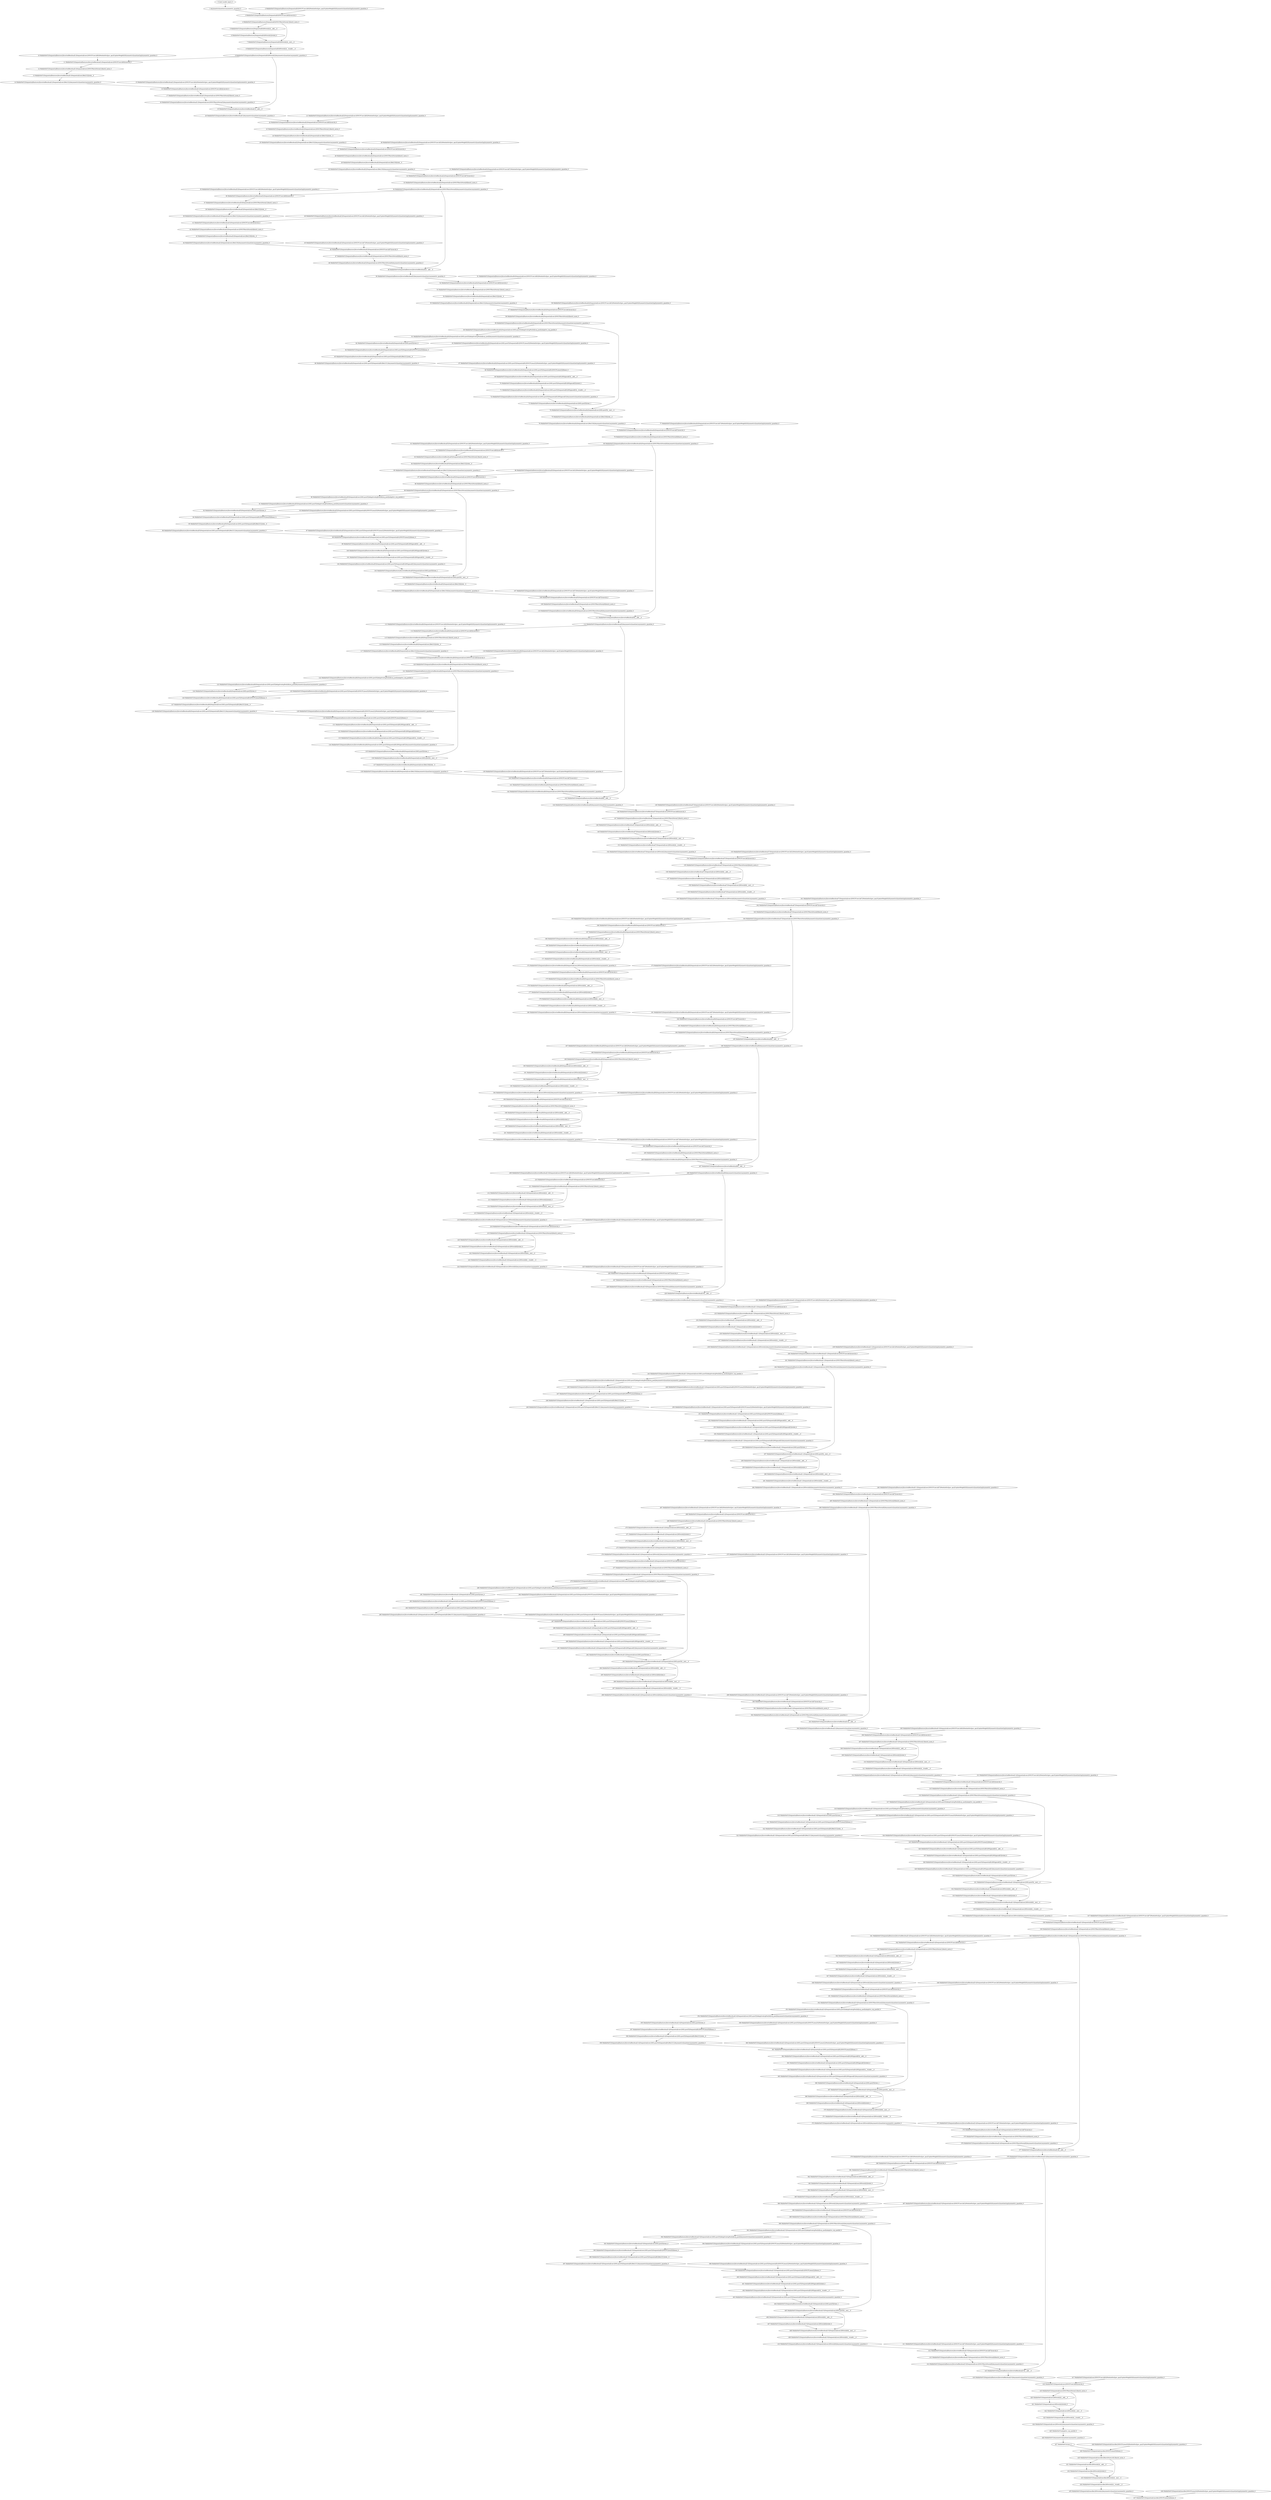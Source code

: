 strict digraph  {
"0 /nncf_model_input_0" [id=0, type=nncf_model_input];
"1 AsymmetricQuantizer/asymmetric_quantize_0" [id=1, type=asymmetric_quantize];
"2 MobileNetV3/Sequential[features]/Sequential[0]/NNCFConv2d[0]/ModuleDict[pre_ops]/UpdateWeight[0]/SymmetricQuantizer[op]/symmetric_quantize_0" [id=2, type=symmetric_quantize];
"3 MobileNetV3/Sequential[features]/Sequential[0]/NNCFConv2d[0]/conv2d_0" [id=3, type=conv2d];
"4 MobileNetV3/Sequential[features]/Sequential[0]/NNCFBatchNorm[1]/batch_norm_0" [id=4, type=batch_norm];
"5 MobileNetV3/Sequential[features]/Sequential[0]/HSwish[2]/__add___0" [id=5, type=__add__];
"6 MobileNetV3/Sequential[features]/Sequential[0]/HSwish[2]/relu6_0" [id=6, type=relu6];
"7 MobileNetV3/Sequential[features]/Sequential[0]/HSwish[2]/__mul___0" [id=7, type=__mul__];
"8 MobileNetV3/Sequential[features]/Sequential[0]/HSwish[2]/__truediv___0" [id=8, type=__truediv__];
"9 MobileNetV3/Sequential[features]/Sequential[0]/HSwish[2]/AsymmetricQuantizer/asymmetric_quantize_0" [id=9, type=asymmetric_quantize];
"10 MobileNetV3/Sequential[features]/InvertedResidual[1]/Sequential[conv]/NNCFConv2d[0]/ModuleDict[pre_ops]/UpdateWeight[0]/SymmetricQuantizer[op]/symmetric_quantize_0" [id=10, type=symmetric_quantize];
"11 MobileNetV3/Sequential[features]/InvertedResidual[1]/Sequential[conv]/NNCFConv2d[0]/conv2d_0" [id=11, type=conv2d];
"12 MobileNetV3/Sequential[features]/InvertedResidual[1]/Sequential[conv]/NNCFBatchNorm[1]/batch_norm_0" [id=12, type=batch_norm];
"13 MobileNetV3/Sequential[features]/InvertedResidual[1]/Sequential[conv]/ReLU[2]/relu__0" [id=13, type=relu_];
"14 MobileNetV3/Sequential[features]/InvertedResidual[1]/Sequential[conv]/ReLU[2]/AsymmetricQuantizer/asymmetric_quantize_0" [id=14, type=asymmetric_quantize];
"15 MobileNetV3/Sequential[features]/InvertedResidual[1]/Sequential[conv]/NNCFConv2d[4]/ModuleDict[pre_ops]/UpdateWeight[0]/SymmetricQuantizer[op]/symmetric_quantize_0" [id=15, type=symmetric_quantize];
"16 MobileNetV3/Sequential[features]/InvertedResidual[1]/Sequential[conv]/NNCFConv2d[4]/conv2d_0" [id=16, type=conv2d];
"17 MobileNetV3/Sequential[features]/InvertedResidual[1]/Sequential[conv]/NNCFBatchNorm[5]/batch_norm_0" [id=17, type=batch_norm];
"18 MobileNetV3/Sequential[features]/InvertedResidual[1]/Sequential[conv]/NNCFBatchNorm[5]/AsymmetricQuantizer/asymmetric_quantize_0" [id=18, type=asymmetric_quantize];
"19 MobileNetV3/Sequential[features]/InvertedResidual[1]/__add___0" [id=19, type=__add__];
"20 MobileNetV3/Sequential[features]/InvertedResidual[1]/AsymmetricQuantizer/asymmetric_quantize_0" [id=20, type=asymmetric_quantize];
"21 MobileNetV3/Sequential[features]/InvertedResidual[2]/Sequential[conv]/NNCFConv2d[0]/ModuleDict[pre_ops]/UpdateWeight[0]/SymmetricQuantizer[op]/symmetric_quantize_0" [id=21, type=symmetric_quantize];
"22 MobileNetV3/Sequential[features]/InvertedResidual[2]/Sequential[conv]/NNCFConv2d[0]/conv2d_0" [id=22, type=conv2d];
"23 MobileNetV3/Sequential[features]/InvertedResidual[2]/Sequential[conv]/NNCFBatchNorm[1]/batch_norm_0" [id=23, type=batch_norm];
"24 MobileNetV3/Sequential[features]/InvertedResidual[2]/Sequential[conv]/ReLU[2]/relu__0" [id=24, type=relu_];
"25 MobileNetV3/Sequential[features]/InvertedResidual[2]/Sequential[conv]/ReLU[2]/AsymmetricQuantizer/asymmetric_quantize_0" [id=25, type=asymmetric_quantize];
"26 MobileNetV3/Sequential[features]/InvertedResidual[2]/Sequential[conv]/NNCFConv2d[3]/ModuleDict[pre_ops]/UpdateWeight[0]/SymmetricQuantizer[op]/symmetric_quantize_0" [id=26, type=symmetric_quantize];
"27 MobileNetV3/Sequential[features]/InvertedResidual[2]/Sequential[conv]/NNCFConv2d[3]/conv2d_0" [id=27, type=conv2d];
"28 MobileNetV3/Sequential[features]/InvertedResidual[2]/Sequential[conv]/NNCFBatchNorm[4]/batch_norm_0" [id=28, type=batch_norm];
"29 MobileNetV3/Sequential[features]/InvertedResidual[2]/Sequential[conv]/ReLU[6]/relu__0" [id=29, type=relu_];
"30 MobileNetV3/Sequential[features]/InvertedResidual[2]/Sequential[conv]/ReLU[6]/AsymmetricQuantizer/asymmetric_quantize_0" [id=30, type=asymmetric_quantize];
"31 MobileNetV3/Sequential[features]/InvertedResidual[2]/Sequential[conv]/NNCFConv2d[7]/ModuleDict[pre_ops]/UpdateWeight[0]/SymmetricQuantizer[op]/symmetric_quantize_0" [id=31, type=symmetric_quantize];
"32 MobileNetV3/Sequential[features]/InvertedResidual[2]/Sequential[conv]/NNCFConv2d[7]/conv2d_0" [id=32, type=conv2d];
"33 MobileNetV3/Sequential[features]/InvertedResidual[2]/Sequential[conv]/NNCFBatchNorm[8]/batch_norm_0" [id=33, type=batch_norm];
"34 MobileNetV3/Sequential[features]/InvertedResidual[2]/Sequential[conv]/NNCFBatchNorm[8]/AsymmetricQuantizer/asymmetric_quantize_0" [id=34, type=asymmetric_quantize];
"35 MobileNetV3/Sequential[features]/InvertedResidual[3]/Sequential[conv]/NNCFConv2d[0]/ModuleDict[pre_ops]/UpdateWeight[0]/SymmetricQuantizer[op]/symmetric_quantize_0" [id=35, type=symmetric_quantize];
"36 MobileNetV3/Sequential[features]/InvertedResidual[3]/Sequential[conv]/NNCFConv2d[0]/conv2d_0" [id=36, type=conv2d];
"37 MobileNetV3/Sequential[features]/InvertedResidual[3]/Sequential[conv]/NNCFBatchNorm[1]/batch_norm_0" [id=37, type=batch_norm];
"38 MobileNetV3/Sequential[features]/InvertedResidual[3]/Sequential[conv]/ReLU[2]/relu__0" [id=38, type=relu_];
"39 MobileNetV3/Sequential[features]/InvertedResidual[3]/Sequential[conv]/ReLU[2]/AsymmetricQuantizer/asymmetric_quantize_0" [id=39, type=asymmetric_quantize];
"40 MobileNetV3/Sequential[features]/InvertedResidual[3]/Sequential[conv]/NNCFConv2d[3]/ModuleDict[pre_ops]/UpdateWeight[0]/SymmetricQuantizer[op]/symmetric_quantize_0" [id=40, type=symmetric_quantize];
"41 MobileNetV3/Sequential[features]/InvertedResidual[3]/Sequential[conv]/NNCFConv2d[3]/conv2d_0" [id=41, type=conv2d];
"42 MobileNetV3/Sequential[features]/InvertedResidual[3]/Sequential[conv]/NNCFBatchNorm[4]/batch_norm_0" [id=42, type=batch_norm];
"43 MobileNetV3/Sequential[features]/InvertedResidual[3]/Sequential[conv]/ReLU[6]/relu__0" [id=43, type=relu_];
"44 MobileNetV3/Sequential[features]/InvertedResidual[3]/Sequential[conv]/ReLU[6]/AsymmetricQuantizer/asymmetric_quantize_0" [id=44, type=asymmetric_quantize];
"45 MobileNetV3/Sequential[features]/InvertedResidual[3]/Sequential[conv]/NNCFConv2d[7]/ModuleDict[pre_ops]/UpdateWeight[0]/SymmetricQuantizer[op]/symmetric_quantize_0" [id=45, type=symmetric_quantize];
"46 MobileNetV3/Sequential[features]/InvertedResidual[3]/Sequential[conv]/NNCFConv2d[7]/conv2d_0" [id=46, type=conv2d];
"47 MobileNetV3/Sequential[features]/InvertedResidual[3]/Sequential[conv]/NNCFBatchNorm[8]/batch_norm_0" [id=47, type=batch_norm];
"48 MobileNetV3/Sequential[features]/InvertedResidual[3]/Sequential[conv]/NNCFBatchNorm[8]/AsymmetricQuantizer/asymmetric_quantize_0" [id=48, type=asymmetric_quantize];
"49 MobileNetV3/Sequential[features]/InvertedResidual[3]/__add___0" [id=49, type=__add__];
"50 MobileNetV3/Sequential[features]/InvertedResidual[3]/AsymmetricQuantizer/asymmetric_quantize_0" [id=50, type=asymmetric_quantize];
"51 MobileNetV3/Sequential[features]/InvertedResidual[4]/Sequential[conv]/NNCFConv2d[0]/ModuleDict[pre_ops]/UpdateWeight[0]/SymmetricQuantizer[op]/symmetric_quantize_0" [id=51, type=symmetric_quantize];
"52 MobileNetV3/Sequential[features]/InvertedResidual[4]/Sequential[conv]/NNCFConv2d[0]/conv2d_0" [id=52, type=conv2d];
"53 MobileNetV3/Sequential[features]/InvertedResidual[4]/Sequential[conv]/NNCFBatchNorm[1]/batch_norm_0" [id=53, type=batch_norm];
"54 MobileNetV3/Sequential[features]/InvertedResidual[4]/Sequential[conv]/ReLU[2]/relu__0" [id=54, type=relu_];
"55 MobileNetV3/Sequential[features]/InvertedResidual[4]/Sequential[conv]/ReLU[2]/AsymmetricQuantizer/asymmetric_quantize_0" [id=55, type=asymmetric_quantize];
"56 MobileNetV3/Sequential[features]/InvertedResidual[4]/Sequential[conv]/NNCFConv2d[3]/ModuleDict[pre_ops]/UpdateWeight[0]/SymmetricQuantizer[op]/symmetric_quantize_0" [id=56, type=symmetric_quantize];
"57 MobileNetV3/Sequential[features]/InvertedResidual[4]/Sequential[conv]/NNCFConv2d[3]/conv2d_0" [id=57, type=conv2d];
"58 MobileNetV3/Sequential[features]/InvertedResidual[4]/Sequential[conv]/NNCFBatchNorm[4]/batch_norm_0" [id=58, type=batch_norm];
"59 MobileNetV3/Sequential[features]/InvertedResidual[4]/Sequential[conv]/NNCFBatchNorm[4]/AsymmetricQuantizer/asymmetric_quantize_0" [id=59, type=asymmetric_quantize];
"60 MobileNetV3/Sequential[features]/InvertedResidual[4]/Sequential[conv]/SELayer[5]/AdaptiveAvgPool2d[avg_pool]/adaptive_avg_pool2d_0" [id=60, type=adaptive_avg_pool2d];
"61 MobileNetV3/Sequential[features]/InvertedResidual[4]/Sequential[conv]/SELayer[5]/AdaptiveAvgPool2d[avg_pool]/AsymmetricQuantizer/asymmetric_quantize_0" [id=61, type=asymmetric_quantize];
"62 MobileNetV3/Sequential[features]/InvertedResidual[4]/Sequential[conv]/SELayer[5]/view_0" [id=62, type=view];
"63 MobileNetV3/Sequential[features]/InvertedResidual[4]/Sequential[conv]/SELayer[5]/Sequential[fc]/NNCFLinear[0]/ModuleDict[pre_ops]/UpdateWeight[0]/SymmetricQuantizer[op]/symmetric_quantize_0" [id=63, type=symmetric_quantize];
"64 MobileNetV3/Sequential[features]/InvertedResidual[4]/Sequential[conv]/SELayer[5]/Sequential[fc]/NNCFLinear[0]/linear_0" [id=64, type=linear];
"65 MobileNetV3/Sequential[features]/InvertedResidual[4]/Sequential[conv]/SELayer[5]/Sequential[fc]/ReLU[1]/relu__0" [id=65, type=relu_];
"66 MobileNetV3/Sequential[features]/InvertedResidual[4]/Sequential[conv]/SELayer[5]/Sequential[fc]/ReLU[1]/AsymmetricQuantizer/asymmetric_quantize_0" [id=66, type=asymmetric_quantize];
"67 MobileNetV3/Sequential[features]/InvertedResidual[4]/Sequential[conv]/SELayer[5]/Sequential[fc]/NNCFLinear[2]/ModuleDict[pre_ops]/UpdateWeight[0]/SymmetricQuantizer[op]/symmetric_quantize_0" [id=67, type=symmetric_quantize];
"68 MobileNetV3/Sequential[features]/InvertedResidual[4]/Sequential[conv]/SELayer[5]/Sequential[fc]/NNCFLinear[2]/linear_0" [id=68, type=linear];
"69 MobileNetV3/Sequential[features]/InvertedResidual[4]/Sequential[conv]/SELayer[5]/Sequential[fc]/HSigmoid[3]/__add___0" [id=69, type=__add__];
"70 MobileNetV3/Sequential[features]/InvertedResidual[4]/Sequential[conv]/SELayer[5]/Sequential[fc]/HSigmoid[3]/relu6_0" [id=70, type=relu6];
"71 MobileNetV3/Sequential[features]/InvertedResidual[4]/Sequential[conv]/SELayer[5]/Sequential[fc]/HSigmoid[3]/__truediv___0" [id=71, type=__truediv__];
"72 MobileNetV3/Sequential[features]/InvertedResidual[4]/Sequential[conv]/SELayer[5]/Sequential[fc]/HSigmoid[3]/AsymmetricQuantizer/asymmetric_quantize_0" [id=72, type=asymmetric_quantize];
"73 MobileNetV3/Sequential[features]/InvertedResidual[4]/Sequential[conv]/SELayer[5]/view_1" [id=73, type=view];
"74 MobileNetV3/Sequential[features]/InvertedResidual[4]/Sequential[conv]/SELayer[5]/__mul___0" [id=74, type=__mul__];
"75 MobileNetV3/Sequential[features]/InvertedResidual[4]/Sequential[conv]/ReLU[6]/relu__0" [id=75, type=relu_];
"76 MobileNetV3/Sequential[features]/InvertedResidual[4]/Sequential[conv]/ReLU[6]/AsymmetricQuantizer/asymmetric_quantize_0" [id=76, type=asymmetric_quantize];
"77 MobileNetV3/Sequential[features]/InvertedResidual[4]/Sequential[conv]/NNCFConv2d[7]/ModuleDict[pre_ops]/UpdateWeight[0]/SymmetricQuantizer[op]/symmetric_quantize_0" [id=77, type=symmetric_quantize];
"78 MobileNetV3/Sequential[features]/InvertedResidual[4]/Sequential[conv]/NNCFConv2d[7]/conv2d_0" [id=78, type=conv2d];
"79 MobileNetV3/Sequential[features]/InvertedResidual[4]/Sequential[conv]/NNCFBatchNorm[8]/batch_norm_0" [id=79, type=batch_norm];
"80 MobileNetV3/Sequential[features]/InvertedResidual[4]/Sequential[conv]/NNCFBatchNorm[8]/AsymmetricQuantizer/asymmetric_quantize_0" [id=80, type=asymmetric_quantize];
"81 MobileNetV3/Sequential[features]/InvertedResidual[5]/Sequential[conv]/NNCFConv2d[0]/ModuleDict[pre_ops]/UpdateWeight[0]/SymmetricQuantizer[op]/symmetric_quantize_0" [id=81, type=symmetric_quantize];
"82 MobileNetV3/Sequential[features]/InvertedResidual[5]/Sequential[conv]/NNCFConv2d[0]/conv2d_0" [id=82, type=conv2d];
"83 MobileNetV3/Sequential[features]/InvertedResidual[5]/Sequential[conv]/NNCFBatchNorm[1]/batch_norm_0" [id=83, type=batch_norm];
"84 MobileNetV3/Sequential[features]/InvertedResidual[5]/Sequential[conv]/ReLU[2]/relu__0" [id=84, type=relu_];
"85 MobileNetV3/Sequential[features]/InvertedResidual[5]/Sequential[conv]/ReLU[2]/AsymmetricQuantizer/asymmetric_quantize_0" [id=85, type=asymmetric_quantize];
"86 MobileNetV3/Sequential[features]/InvertedResidual[5]/Sequential[conv]/NNCFConv2d[3]/ModuleDict[pre_ops]/UpdateWeight[0]/SymmetricQuantizer[op]/symmetric_quantize_0" [id=86, type=symmetric_quantize];
"87 MobileNetV3/Sequential[features]/InvertedResidual[5]/Sequential[conv]/NNCFConv2d[3]/conv2d_0" [id=87, type=conv2d];
"88 MobileNetV3/Sequential[features]/InvertedResidual[5]/Sequential[conv]/NNCFBatchNorm[4]/batch_norm_0" [id=88, type=batch_norm];
"89 MobileNetV3/Sequential[features]/InvertedResidual[5]/Sequential[conv]/NNCFBatchNorm[4]/AsymmetricQuantizer/asymmetric_quantize_0" [id=89, type=asymmetric_quantize];
"90 MobileNetV3/Sequential[features]/InvertedResidual[5]/Sequential[conv]/SELayer[5]/AdaptiveAvgPool2d[avg_pool]/adaptive_avg_pool2d_0" [id=90, type=adaptive_avg_pool2d];
"91 MobileNetV3/Sequential[features]/InvertedResidual[5]/Sequential[conv]/SELayer[5]/AdaptiveAvgPool2d[avg_pool]/AsymmetricQuantizer/asymmetric_quantize_0" [id=91, type=asymmetric_quantize];
"92 MobileNetV3/Sequential[features]/InvertedResidual[5]/Sequential[conv]/SELayer[5]/view_0" [id=92, type=view];
"93 MobileNetV3/Sequential[features]/InvertedResidual[5]/Sequential[conv]/SELayer[5]/Sequential[fc]/NNCFLinear[0]/ModuleDict[pre_ops]/UpdateWeight[0]/SymmetricQuantizer[op]/symmetric_quantize_0" [id=93, type=symmetric_quantize];
"94 MobileNetV3/Sequential[features]/InvertedResidual[5]/Sequential[conv]/SELayer[5]/Sequential[fc]/NNCFLinear[0]/linear_0" [id=94, type=linear];
"95 MobileNetV3/Sequential[features]/InvertedResidual[5]/Sequential[conv]/SELayer[5]/Sequential[fc]/ReLU[1]/relu__0" [id=95, type=relu_];
"96 MobileNetV3/Sequential[features]/InvertedResidual[5]/Sequential[conv]/SELayer[5]/Sequential[fc]/ReLU[1]/AsymmetricQuantizer/asymmetric_quantize_0" [id=96, type=asymmetric_quantize];
"97 MobileNetV3/Sequential[features]/InvertedResidual[5]/Sequential[conv]/SELayer[5]/Sequential[fc]/NNCFLinear[2]/ModuleDict[pre_ops]/UpdateWeight[0]/SymmetricQuantizer[op]/symmetric_quantize_0" [id=97, type=symmetric_quantize];
"98 MobileNetV3/Sequential[features]/InvertedResidual[5]/Sequential[conv]/SELayer[5]/Sequential[fc]/NNCFLinear[2]/linear_0" [id=98, type=linear];
"99 MobileNetV3/Sequential[features]/InvertedResidual[5]/Sequential[conv]/SELayer[5]/Sequential[fc]/HSigmoid[3]/__add___0" [id=99, type=__add__];
"100 MobileNetV3/Sequential[features]/InvertedResidual[5]/Sequential[conv]/SELayer[5]/Sequential[fc]/HSigmoid[3]/relu6_0" [id=100, type=relu6];
"101 MobileNetV3/Sequential[features]/InvertedResidual[5]/Sequential[conv]/SELayer[5]/Sequential[fc]/HSigmoid[3]/__truediv___0" [id=101, type=__truediv__];
"102 MobileNetV3/Sequential[features]/InvertedResidual[5]/Sequential[conv]/SELayer[5]/Sequential[fc]/HSigmoid[3]/AsymmetricQuantizer/asymmetric_quantize_0" [id=102, type=asymmetric_quantize];
"103 MobileNetV3/Sequential[features]/InvertedResidual[5]/Sequential[conv]/SELayer[5]/view_1" [id=103, type=view];
"104 MobileNetV3/Sequential[features]/InvertedResidual[5]/Sequential[conv]/SELayer[5]/__mul___0" [id=104, type=__mul__];
"105 MobileNetV3/Sequential[features]/InvertedResidual[5]/Sequential[conv]/ReLU[6]/relu__0" [id=105, type=relu_];
"106 MobileNetV3/Sequential[features]/InvertedResidual[5]/Sequential[conv]/ReLU[6]/AsymmetricQuantizer/asymmetric_quantize_0" [id=106, type=asymmetric_quantize];
"107 MobileNetV3/Sequential[features]/InvertedResidual[5]/Sequential[conv]/NNCFConv2d[7]/ModuleDict[pre_ops]/UpdateWeight[0]/SymmetricQuantizer[op]/symmetric_quantize_0" [id=107, type=symmetric_quantize];
"108 MobileNetV3/Sequential[features]/InvertedResidual[5]/Sequential[conv]/NNCFConv2d[7]/conv2d_0" [id=108, type=conv2d];
"109 MobileNetV3/Sequential[features]/InvertedResidual[5]/Sequential[conv]/NNCFBatchNorm[8]/batch_norm_0" [id=109, type=batch_norm];
"110 MobileNetV3/Sequential[features]/InvertedResidual[5]/Sequential[conv]/NNCFBatchNorm[8]/AsymmetricQuantizer/asymmetric_quantize_0" [id=110, type=asymmetric_quantize];
"111 MobileNetV3/Sequential[features]/InvertedResidual[5]/__add___0" [id=111, type=__add__];
"112 MobileNetV3/Sequential[features]/InvertedResidual[5]/AsymmetricQuantizer/asymmetric_quantize_0" [id=112, type=asymmetric_quantize];
"113 MobileNetV3/Sequential[features]/InvertedResidual[6]/Sequential[conv]/NNCFConv2d[0]/ModuleDict[pre_ops]/UpdateWeight[0]/SymmetricQuantizer[op]/symmetric_quantize_0" [id=113, type=symmetric_quantize];
"114 MobileNetV3/Sequential[features]/InvertedResidual[6]/Sequential[conv]/NNCFConv2d[0]/conv2d_0" [id=114, type=conv2d];
"115 MobileNetV3/Sequential[features]/InvertedResidual[6]/Sequential[conv]/NNCFBatchNorm[1]/batch_norm_0" [id=115, type=batch_norm];
"116 MobileNetV3/Sequential[features]/InvertedResidual[6]/Sequential[conv]/ReLU[2]/relu__0" [id=116, type=relu_];
"117 MobileNetV3/Sequential[features]/InvertedResidual[6]/Sequential[conv]/ReLU[2]/AsymmetricQuantizer/asymmetric_quantize_0" [id=117, type=asymmetric_quantize];
"118 MobileNetV3/Sequential[features]/InvertedResidual[6]/Sequential[conv]/NNCFConv2d[3]/ModuleDict[pre_ops]/UpdateWeight[0]/SymmetricQuantizer[op]/symmetric_quantize_0" [id=118, type=symmetric_quantize];
"119 MobileNetV3/Sequential[features]/InvertedResidual[6]/Sequential[conv]/NNCFConv2d[3]/conv2d_0" [id=119, type=conv2d];
"120 MobileNetV3/Sequential[features]/InvertedResidual[6]/Sequential[conv]/NNCFBatchNorm[4]/batch_norm_0" [id=120, type=batch_norm];
"121 MobileNetV3/Sequential[features]/InvertedResidual[6]/Sequential[conv]/NNCFBatchNorm[4]/AsymmetricQuantizer/asymmetric_quantize_0" [id=121, type=asymmetric_quantize];
"122 MobileNetV3/Sequential[features]/InvertedResidual[6]/Sequential[conv]/SELayer[5]/AdaptiveAvgPool2d[avg_pool]/adaptive_avg_pool2d_0" [id=122, type=adaptive_avg_pool2d];
"123 MobileNetV3/Sequential[features]/InvertedResidual[6]/Sequential[conv]/SELayer[5]/AdaptiveAvgPool2d[avg_pool]/AsymmetricQuantizer/asymmetric_quantize_0" [id=123, type=asymmetric_quantize];
"124 MobileNetV3/Sequential[features]/InvertedResidual[6]/Sequential[conv]/SELayer[5]/view_0" [id=124, type=view];
"125 MobileNetV3/Sequential[features]/InvertedResidual[6]/Sequential[conv]/SELayer[5]/Sequential[fc]/NNCFLinear[0]/ModuleDict[pre_ops]/UpdateWeight[0]/SymmetricQuantizer[op]/symmetric_quantize_0" [id=125, type=symmetric_quantize];
"126 MobileNetV3/Sequential[features]/InvertedResidual[6]/Sequential[conv]/SELayer[5]/Sequential[fc]/NNCFLinear[0]/linear_0" [id=126, type=linear];
"127 MobileNetV3/Sequential[features]/InvertedResidual[6]/Sequential[conv]/SELayer[5]/Sequential[fc]/ReLU[1]/relu__0" [id=127, type=relu_];
"128 MobileNetV3/Sequential[features]/InvertedResidual[6]/Sequential[conv]/SELayer[5]/Sequential[fc]/ReLU[1]/AsymmetricQuantizer/asymmetric_quantize_0" [id=128, type=asymmetric_quantize];
"129 MobileNetV3/Sequential[features]/InvertedResidual[6]/Sequential[conv]/SELayer[5]/Sequential[fc]/NNCFLinear[2]/ModuleDict[pre_ops]/UpdateWeight[0]/SymmetricQuantizer[op]/symmetric_quantize_0" [id=129, type=symmetric_quantize];
"130 MobileNetV3/Sequential[features]/InvertedResidual[6]/Sequential[conv]/SELayer[5]/Sequential[fc]/NNCFLinear[2]/linear_0" [id=130, type=linear];
"131 MobileNetV3/Sequential[features]/InvertedResidual[6]/Sequential[conv]/SELayer[5]/Sequential[fc]/HSigmoid[3]/__add___0" [id=131, type=__add__];
"132 MobileNetV3/Sequential[features]/InvertedResidual[6]/Sequential[conv]/SELayer[5]/Sequential[fc]/HSigmoid[3]/relu6_0" [id=132, type=relu6];
"133 MobileNetV3/Sequential[features]/InvertedResidual[6]/Sequential[conv]/SELayer[5]/Sequential[fc]/HSigmoid[3]/__truediv___0" [id=133, type=__truediv__];
"134 MobileNetV3/Sequential[features]/InvertedResidual[6]/Sequential[conv]/SELayer[5]/Sequential[fc]/HSigmoid[3]/AsymmetricQuantizer/asymmetric_quantize_0" [id=134, type=asymmetric_quantize];
"135 MobileNetV3/Sequential[features]/InvertedResidual[6]/Sequential[conv]/SELayer[5]/view_1" [id=135, type=view];
"136 MobileNetV3/Sequential[features]/InvertedResidual[6]/Sequential[conv]/SELayer[5]/__mul___0" [id=136, type=__mul__];
"137 MobileNetV3/Sequential[features]/InvertedResidual[6]/Sequential[conv]/ReLU[6]/relu__0" [id=137, type=relu_];
"138 MobileNetV3/Sequential[features]/InvertedResidual[6]/Sequential[conv]/ReLU[6]/AsymmetricQuantizer/asymmetric_quantize_0" [id=138, type=asymmetric_quantize];
"139 MobileNetV3/Sequential[features]/InvertedResidual[6]/Sequential[conv]/NNCFConv2d[7]/ModuleDict[pre_ops]/UpdateWeight[0]/SymmetricQuantizer[op]/symmetric_quantize_0" [id=139, type=symmetric_quantize];
"140 MobileNetV3/Sequential[features]/InvertedResidual[6]/Sequential[conv]/NNCFConv2d[7]/conv2d_0" [id=140, type=conv2d];
"141 MobileNetV3/Sequential[features]/InvertedResidual[6]/Sequential[conv]/NNCFBatchNorm[8]/batch_norm_0" [id=141, type=batch_norm];
"142 MobileNetV3/Sequential[features]/InvertedResidual[6]/Sequential[conv]/NNCFBatchNorm[8]/AsymmetricQuantizer/asymmetric_quantize_0" [id=142, type=asymmetric_quantize];
"143 MobileNetV3/Sequential[features]/InvertedResidual[6]/__add___0" [id=143, type=__add__];
"144 MobileNetV3/Sequential[features]/InvertedResidual[6]/AsymmetricQuantizer/asymmetric_quantize_0" [id=144, type=asymmetric_quantize];
"145 MobileNetV3/Sequential[features]/InvertedResidual[7]/Sequential[conv]/NNCFConv2d[0]/ModuleDict[pre_ops]/UpdateWeight[0]/SymmetricQuantizer[op]/symmetric_quantize_0" [id=145, type=symmetric_quantize];
"146 MobileNetV3/Sequential[features]/InvertedResidual[7]/Sequential[conv]/NNCFConv2d[0]/conv2d_0" [id=146, type=conv2d];
"147 MobileNetV3/Sequential[features]/InvertedResidual[7]/Sequential[conv]/NNCFBatchNorm[1]/batch_norm_0" [id=147, type=batch_norm];
"148 MobileNetV3/Sequential[features]/InvertedResidual[7]/Sequential[conv]/HSwish[2]/__add___0" [id=148, type=__add__];
"149 MobileNetV3/Sequential[features]/InvertedResidual[7]/Sequential[conv]/HSwish[2]/relu6_0" [id=149, type=relu6];
"150 MobileNetV3/Sequential[features]/InvertedResidual[7]/Sequential[conv]/HSwish[2]/__mul___0" [id=150, type=__mul__];
"151 MobileNetV3/Sequential[features]/InvertedResidual[7]/Sequential[conv]/HSwish[2]/__truediv___0" [id=151, type=__truediv__];
"152 MobileNetV3/Sequential[features]/InvertedResidual[7]/Sequential[conv]/HSwish[2]/AsymmetricQuantizer/asymmetric_quantize_0" [id=152, type=asymmetric_quantize];
"153 MobileNetV3/Sequential[features]/InvertedResidual[7]/Sequential[conv]/NNCFConv2d[3]/ModuleDict[pre_ops]/UpdateWeight[0]/SymmetricQuantizer[op]/symmetric_quantize_0" [id=153, type=symmetric_quantize];
"154 MobileNetV3/Sequential[features]/InvertedResidual[7]/Sequential[conv]/NNCFConv2d[3]/conv2d_0" [id=154, type=conv2d];
"155 MobileNetV3/Sequential[features]/InvertedResidual[7]/Sequential[conv]/NNCFBatchNorm[4]/batch_norm_0" [id=155, type=batch_norm];
"156 MobileNetV3/Sequential[features]/InvertedResidual[7]/Sequential[conv]/HSwish[6]/__add___0" [id=156, type=__add__];
"157 MobileNetV3/Sequential[features]/InvertedResidual[7]/Sequential[conv]/HSwish[6]/relu6_0" [id=157, type=relu6];
"158 MobileNetV3/Sequential[features]/InvertedResidual[7]/Sequential[conv]/HSwish[6]/__mul___0" [id=158, type=__mul__];
"159 MobileNetV3/Sequential[features]/InvertedResidual[7]/Sequential[conv]/HSwish[6]/__truediv___0" [id=159, type=__truediv__];
"160 MobileNetV3/Sequential[features]/InvertedResidual[7]/Sequential[conv]/HSwish[6]/AsymmetricQuantizer/asymmetric_quantize_0" [id=160, type=asymmetric_quantize];
"161 MobileNetV3/Sequential[features]/InvertedResidual[7]/Sequential[conv]/NNCFConv2d[7]/ModuleDict[pre_ops]/UpdateWeight[0]/SymmetricQuantizer[op]/symmetric_quantize_0" [id=161, type=symmetric_quantize];
"162 MobileNetV3/Sequential[features]/InvertedResidual[7]/Sequential[conv]/NNCFConv2d[7]/conv2d_0" [id=162, type=conv2d];
"163 MobileNetV3/Sequential[features]/InvertedResidual[7]/Sequential[conv]/NNCFBatchNorm[8]/batch_norm_0" [id=163, type=batch_norm];
"164 MobileNetV3/Sequential[features]/InvertedResidual[7]/Sequential[conv]/NNCFBatchNorm[8]/AsymmetricQuantizer/asymmetric_quantize_0" [id=164, type=asymmetric_quantize];
"165 MobileNetV3/Sequential[features]/InvertedResidual[8]/Sequential[conv]/NNCFConv2d[0]/ModuleDict[pre_ops]/UpdateWeight[0]/SymmetricQuantizer[op]/symmetric_quantize_0" [id=165, type=symmetric_quantize];
"166 MobileNetV3/Sequential[features]/InvertedResidual[8]/Sequential[conv]/NNCFConv2d[0]/conv2d_0" [id=166, type=conv2d];
"167 MobileNetV3/Sequential[features]/InvertedResidual[8]/Sequential[conv]/NNCFBatchNorm[1]/batch_norm_0" [id=167, type=batch_norm];
"168 MobileNetV3/Sequential[features]/InvertedResidual[8]/Sequential[conv]/HSwish[2]/__add___0" [id=168, type=__add__];
"169 MobileNetV3/Sequential[features]/InvertedResidual[8]/Sequential[conv]/HSwish[2]/relu6_0" [id=169, type=relu6];
"170 MobileNetV3/Sequential[features]/InvertedResidual[8]/Sequential[conv]/HSwish[2]/__mul___0" [id=170, type=__mul__];
"171 MobileNetV3/Sequential[features]/InvertedResidual[8]/Sequential[conv]/HSwish[2]/__truediv___0" [id=171, type=__truediv__];
"172 MobileNetV3/Sequential[features]/InvertedResidual[8]/Sequential[conv]/HSwish[2]/AsymmetricQuantizer/asymmetric_quantize_0" [id=172, type=asymmetric_quantize];
"173 MobileNetV3/Sequential[features]/InvertedResidual[8]/Sequential[conv]/NNCFConv2d[3]/ModuleDict[pre_ops]/UpdateWeight[0]/SymmetricQuantizer[op]/symmetric_quantize_0" [id=173, type=symmetric_quantize];
"174 MobileNetV3/Sequential[features]/InvertedResidual[8]/Sequential[conv]/NNCFConv2d[3]/conv2d_0" [id=174, type=conv2d];
"175 MobileNetV3/Sequential[features]/InvertedResidual[8]/Sequential[conv]/NNCFBatchNorm[4]/batch_norm_0" [id=175, type=batch_norm];
"176 MobileNetV3/Sequential[features]/InvertedResidual[8]/Sequential[conv]/HSwish[6]/__add___0" [id=176, type=__add__];
"177 MobileNetV3/Sequential[features]/InvertedResidual[8]/Sequential[conv]/HSwish[6]/relu6_0" [id=177, type=relu6];
"178 MobileNetV3/Sequential[features]/InvertedResidual[8]/Sequential[conv]/HSwish[6]/__mul___0" [id=178, type=__mul__];
"179 MobileNetV3/Sequential[features]/InvertedResidual[8]/Sequential[conv]/HSwish[6]/__truediv___0" [id=179, type=__truediv__];
"180 MobileNetV3/Sequential[features]/InvertedResidual[8]/Sequential[conv]/HSwish[6]/AsymmetricQuantizer/asymmetric_quantize_0" [id=180, type=asymmetric_quantize];
"181 MobileNetV3/Sequential[features]/InvertedResidual[8]/Sequential[conv]/NNCFConv2d[7]/ModuleDict[pre_ops]/UpdateWeight[0]/SymmetricQuantizer[op]/symmetric_quantize_0" [id=181, type=symmetric_quantize];
"182 MobileNetV3/Sequential[features]/InvertedResidual[8]/Sequential[conv]/NNCFConv2d[7]/conv2d_0" [id=182, type=conv2d];
"183 MobileNetV3/Sequential[features]/InvertedResidual[8]/Sequential[conv]/NNCFBatchNorm[8]/batch_norm_0" [id=183, type=batch_norm];
"184 MobileNetV3/Sequential[features]/InvertedResidual[8]/Sequential[conv]/NNCFBatchNorm[8]/AsymmetricQuantizer/asymmetric_quantize_0" [id=184, type=asymmetric_quantize];
"185 MobileNetV3/Sequential[features]/InvertedResidual[8]/__add___0" [id=185, type=__add__];
"186 MobileNetV3/Sequential[features]/InvertedResidual[8]/AsymmetricQuantizer/asymmetric_quantize_0" [id=186, type=asymmetric_quantize];
"187 MobileNetV3/Sequential[features]/InvertedResidual[9]/Sequential[conv]/NNCFConv2d[0]/ModuleDict[pre_ops]/UpdateWeight[0]/SymmetricQuantizer[op]/symmetric_quantize_0" [id=187, type=symmetric_quantize];
"188 MobileNetV3/Sequential[features]/InvertedResidual[9]/Sequential[conv]/NNCFConv2d[0]/conv2d_0" [id=188, type=conv2d];
"189 MobileNetV3/Sequential[features]/InvertedResidual[9]/Sequential[conv]/NNCFBatchNorm[1]/batch_norm_0" [id=189, type=batch_norm];
"190 MobileNetV3/Sequential[features]/InvertedResidual[9]/Sequential[conv]/HSwish[2]/__add___0" [id=190, type=__add__];
"191 MobileNetV3/Sequential[features]/InvertedResidual[9]/Sequential[conv]/HSwish[2]/relu6_0" [id=191, type=relu6];
"192 MobileNetV3/Sequential[features]/InvertedResidual[9]/Sequential[conv]/HSwish[2]/__mul___0" [id=192, type=__mul__];
"193 MobileNetV3/Sequential[features]/InvertedResidual[9]/Sequential[conv]/HSwish[2]/__truediv___0" [id=193, type=__truediv__];
"194 MobileNetV3/Sequential[features]/InvertedResidual[9]/Sequential[conv]/HSwish[2]/AsymmetricQuantizer/asymmetric_quantize_0" [id=194, type=asymmetric_quantize];
"195 MobileNetV3/Sequential[features]/InvertedResidual[9]/Sequential[conv]/NNCFConv2d[3]/ModuleDict[pre_ops]/UpdateWeight[0]/SymmetricQuantizer[op]/symmetric_quantize_0" [id=195, type=symmetric_quantize];
"196 MobileNetV3/Sequential[features]/InvertedResidual[9]/Sequential[conv]/NNCFConv2d[3]/conv2d_0" [id=196, type=conv2d];
"197 MobileNetV3/Sequential[features]/InvertedResidual[9]/Sequential[conv]/NNCFBatchNorm[4]/batch_norm_0" [id=197, type=batch_norm];
"198 MobileNetV3/Sequential[features]/InvertedResidual[9]/Sequential[conv]/HSwish[6]/__add___0" [id=198, type=__add__];
"199 MobileNetV3/Sequential[features]/InvertedResidual[9]/Sequential[conv]/HSwish[6]/relu6_0" [id=199, type=relu6];
"200 MobileNetV3/Sequential[features]/InvertedResidual[9]/Sequential[conv]/HSwish[6]/__mul___0" [id=200, type=__mul__];
"201 MobileNetV3/Sequential[features]/InvertedResidual[9]/Sequential[conv]/HSwish[6]/__truediv___0" [id=201, type=__truediv__];
"202 MobileNetV3/Sequential[features]/InvertedResidual[9]/Sequential[conv]/HSwish[6]/AsymmetricQuantizer/asymmetric_quantize_0" [id=202, type=asymmetric_quantize];
"203 MobileNetV3/Sequential[features]/InvertedResidual[9]/Sequential[conv]/NNCFConv2d[7]/ModuleDict[pre_ops]/UpdateWeight[0]/SymmetricQuantizer[op]/symmetric_quantize_0" [id=203, type=symmetric_quantize];
"204 MobileNetV3/Sequential[features]/InvertedResidual[9]/Sequential[conv]/NNCFConv2d[7]/conv2d_0" [id=204, type=conv2d];
"205 MobileNetV3/Sequential[features]/InvertedResidual[9]/Sequential[conv]/NNCFBatchNorm[8]/batch_norm_0" [id=205, type=batch_norm];
"206 MobileNetV3/Sequential[features]/InvertedResidual[9]/Sequential[conv]/NNCFBatchNorm[8]/AsymmetricQuantizer/asymmetric_quantize_0" [id=206, type=asymmetric_quantize];
"207 MobileNetV3/Sequential[features]/InvertedResidual[9]/__add___0" [id=207, type=__add__];
"208 MobileNetV3/Sequential[features]/InvertedResidual[9]/AsymmetricQuantizer/asymmetric_quantize_0" [id=208, type=asymmetric_quantize];
"209 MobileNetV3/Sequential[features]/InvertedResidual[10]/Sequential[conv]/NNCFConv2d[0]/ModuleDict[pre_ops]/UpdateWeight[0]/SymmetricQuantizer[op]/symmetric_quantize_0" [id=209, type=symmetric_quantize];
"210 MobileNetV3/Sequential[features]/InvertedResidual[10]/Sequential[conv]/NNCFConv2d[0]/conv2d_0" [id=210, type=conv2d];
"211 MobileNetV3/Sequential[features]/InvertedResidual[10]/Sequential[conv]/NNCFBatchNorm[1]/batch_norm_0" [id=211, type=batch_norm];
"212 MobileNetV3/Sequential[features]/InvertedResidual[10]/Sequential[conv]/HSwish[2]/__add___0" [id=212, type=__add__];
"213 MobileNetV3/Sequential[features]/InvertedResidual[10]/Sequential[conv]/HSwish[2]/relu6_0" [id=213, type=relu6];
"214 MobileNetV3/Sequential[features]/InvertedResidual[10]/Sequential[conv]/HSwish[2]/__mul___0" [id=214, type=__mul__];
"215 MobileNetV3/Sequential[features]/InvertedResidual[10]/Sequential[conv]/HSwish[2]/__truediv___0" [id=215, type=__truediv__];
"216 MobileNetV3/Sequential[features]/InvertedResidual[10]/Sequential[conv]/HSwish[2]/AsymmetricQuantizer/asymmetric_quantize_0" [id=216, type=asymmetric_quantize];
"217 MobileNetV3/Sequential[features]/InvertedResidual[10]/Sequential[conv]/NNCFConv2d[3]/ModuleDict[pre_ops]/UpdateWeight[0]/SymmetricQuantizer[op]/symmetric_quantize_0" [id=217, type=symmetric_quantize];
"218 MobileNetV3/Sequential[features]/InvertedResidual[10]/Sequential[conv]/NNCFConv2d[3]/conv2d_0" [id=218, type=conv2d];
"219 MobileNetV3/Sequential[features]/InvertedResidual[10]/Sequential[conv]/NNCFBatchNorm[4]/batch_norm_0" [id=219, type=batch_norm];
"220 MobileNetV3/Sequential[features]/InvertedResidual[10]/Sequential[conv]/HSwish[6]/__add___0" [id=220, type=__add__];
"221 MobileNetV3/Sequential[features]/InvertedResidual[10]/Sequential[conv]/HSwish[6]/relu6_0" [id=221, type=relu6];
"222 MobileNetV3/Sequential[features]/InvertedResidual[10]/Sequential[conv]/HSwish[6]/__mul___0" [id=222, type=__mul__];
"223 MobileNetV3/Sequential[features]/InvertedResidual[10]/Sequential[conv]/HSwish[6]/__truediv___0" [id=223, type=__truediv__];
"224 MobileNetV3/Sequential[features]/InvertedResidual[10]/Sequential[conv]/HSwish[6]/AsymmetricQuantizer/asymmetric_quantize_0" [id=224, type=asymmetric_quantize];
"225 MobileNetV3/Sequential[features]/InvertedResidual[10]/Sequential[conv]/NNCFConv2d[7]/ModuleDict[pre_ops]/UpdateWeight[0]/SymmetricQuantizer[op]/symmetric_quantize_0" [id=225, type=symmetric_quantize];
"226 MobileNetV3/Sequential[features]/InvertedResidual[10]/Sequential[conv]/NNCFConv2d[7]/conv2d_0" [id=226, type=conv2d];
"227 MobileNetV3/Sequential[features]/InvertedResidual[10]/Sequential[conv]/NNCFBatchNorm[8]/batch_norm_0" [id=227, type=batch_norm];
"228 MobileNetV3/Sequential[features]/InvertedResidual[10]/Sequential[conv]/NNCFBatchNorm[8]/AsymmetricQuantizer/asymmetric_quantize_0" [id=228, type=asymmetric_quantize];
"229 MobileNetV3/Sequential[features]/InvertedResidual[10]/__add___0" [id=229, type=__add__];
"230 MobileNetV3/Sequential[features]/InvertedResidual[10]/AsymmetricQuantizer/asymmetric_quantize_0" [id=230, type=asymmetric_quantize];
"231 MobileNetV3/Sequential[features]/InvertedResidual[11]/Sequential[conv]/NNCFConv2d[0]/ModuleDict[pre_ops]/UpdateWeight[0]/SymmetricQuantizer[op]/symmetric_quantize_0" [id=231, type=symmetric_quantize];
"232 MobileNetV3/Sequential[features]/InvertedResidual[11]/Sequential[conv]/NNCFConv2d[0]/conv2d_0" [id=232, type=conv2d];
"233 MobileNetV3/Sequential[features]/InvertedResidual[11]/Sequential[conv]/NNCFBatchNorm[1]/batch_norm_0" [id=233, type=batch_norm];
"234 MobileNetV3/Sequential[features]/InvertedResidual[11]/Sequential[conv]/HSwish[2]/__add___0" [id=234, type=__add__];
"235 MobileNetV3/Sequential[features]/InvertedResidual[11]/Sequential[conv]/HSwish[2]/relu6_0" [id=235, type=relu6];
"236 MobileNetV3/Sequential[features]/InvertedResidual[11]/Sequential[conv]/HSwish[2]/__mul___0" [id=236, type=__mul__];
"237 MobileNetV3/Sequential[features]/InvertedResidual[11]/Sequential[conv]/HSwish[2]/__truediv___0" [id=237, type=__truediv__];
"238 MobileNetV3/Sequential[features]/InvertedResidual[11]/Sequential[conv]/HSwish[2]/AsymmetricQuantizer/asymmetric_quantize_0" [id=238, type=asymmetric_quantize];
"239 MobileNetV3/Sequential[features]/InvertedResidual[11]/Sequential[conv]/NNCFConv2d[3]/ModuleDict[pre_ops]/UpdateWeight[0]/SymmetricQuantizer[op]/symmetric_quantize_0" [id=239, type=symmetric_quantize];
"240 MobileNetV3/Sequential[features]/InvertedResidual[11]/Sequential[conv]/NNCFConv2d[3]/conv2d_0" [id=240, type=conv2d];
"241 MobileNetV3/Sequential[features]/InvertedResidual[11]/Sequential[conv]/NNCFBatchNorm[4]/batch_norm_0" [id=241, type=batch_norm];
"242 MobileNetV3/Sequential[features]/InvertedResidual[11]/Sequential[conv]/NNCFBatchNorm[4]/AsymmetricQuantizer/asymmetric_quantize_0" [id=242, type=asymmetric_quantize];
"243 MobileNetV3/Sequential[features]/InvertedResidual[11]/Sequential[conv]/SELayer[5]/AdaptiveAvgPool2d[avg_pool]/adaptive_avg_pool2d_0" [id=243, type=adaptive_avg_pool2d];
"244 MobileNetV3/Sequential[features]/InvertedResidual[11]/Sequential[conv]/SELayer[5]/AdaptiveAvgPool2d[avg_pool]/AsymmetricQuantizer/asymmetric_quantize_0" [id=244, type=asymmetric_quantize];
"245 MobileNetV3/Sequential[features]/InvertedResidual[11]/Sequential[conv]/SELayer[5]/view_0" [id=245, type=view];
"246 MobileNetV3/Sequential[features]/InvertedResidual[11]/Sequential[conv]/SELayer[5]/Sequential[fc]/NNCFLinear[0]/ModuleDict[pre_ops]/UpdateWeight[0]/SymmetricQuantizer[op]/symmetric_quantize_0" [id=246, type=symmetric_quantize];
"247 MobileNetV3/Sequential[features]/InvertedResidual[11]/Sequential[conv]/SELayer[5]/Sequential[fc]/NNCFLinear[0]/linear_0" [id=247, type=linear];
"248 MobileNetV3/Sequential[features]/InvertedResidual[11]/Sequential[conv]/SELayer[5]/Sequential[fc]/ReLU[1]/relu__0" [id=248, type=relu_];
"249 MobileNetV3/Sequential[features]/InvertedResidual[11]/Sequential[conv]/SELayer[5]/Sequential[fc]/ReLU[1]/AsymmetricQuantizer/asymmetric_quantize_0" [id=249, type=asymmetric_quantize];
"250 MobileNetV3/Sequential[features]/InvertedResidual[11]/Sequential[conv]/SELayer[5]/Sequential[fc]/NNCFLinear[2]/ModuleDict[pre_ops]/UpdateWeight[0]/SymmetricQuantizer[op]/symmetric_quantize_0" [id=250, type=symmetric_quantize];
"251 MobileNetV3/Sequential[features]/InvertedResidual[11]/Sequential[conv]/SELayer[5]/Sequential[fc]/NNCFLinear[2]/linear_0" [id=251, type=linear];
"252 MobileNetV3/Sequential[features]/InvertedResidual[11]/Sequential[conv]/SELayer[5]/Sequential[fc]/HSigmoid[3]/__add___0" [id=252, type=__add__];
"253 MobileNetV3/Sequential[features]/InvertedResidual[11]/Sequential[conv]/SELayer[5]/Sequential[fc]/HSigmoid[3]/relu6_0" [id=253, type=relu6];
"254 MobileNetV3/Sequential[features]/InvertedResidual[11]/Sequential[conv]/SELayer[5]/Sequential[fc]/HSigmoid[3]/__truediv___0" [id=254, type=__truediv__];
"255 MobileNetV3/Sequential[features]/InvertedResidual[11]/Sequential[conv]/SELayer[5]/Sequential[fc]/HSigmoid[3]/AsymmetricQuantizer/asymmetric_quantize_0" [id=255, type=asymmetric_quantize];
"256 MobileNetV3/Sequential[features]/InvertedResidual[11]/Sequential[conv]/SELayer[5]/view_1" [id=256, type=view];
"257 MobileNetV3/Sequential[features]/InvertedResidual[11]/Sequential[conv]/SELayer[5]/__mul___0" [id=257, type=__mul__];
"258 MobileNetV3/Sequential[features]/InvertedResidual[11]/Sequential[conv]/HSwish[6]/__add___0" [id=258, type=__add__];
"259 MobileNetV3/Sequential[features]/InvertedResidual[11]/Sequential[conv]/HSwish[6]/relu6_0" [id=259, type=relu6];
"260 MobileNetV3/Sequential[features]/InvertedResidual[11]/Sequential[conv]/HSwish[6]/__mul___0" [id=260, type=__mul__];
"261 MobileNetV3/Sequential[features]/InvertedResidual[11]/Sequential[conv]/HSwish[6]/__truediv___0" [id=261, type=__truediv__];
"262 MobileNetV3/Sequential[features]/InvertedResidual[11]/Sequential[conv]/HSwish[6]/AsymmetricQuantizer/asymmetric_quantize_0" [id=262, type=asymmetric_quantize];
"263 MobileNetV3/Sequential[features]/InvertedResidual[11]/Sequential[conv]/NNCFConv2d[7]/ModuleDict[pre_ops]/UpdateWeight[0]/SymmetricQuantizer[op]/symmetric_quantize_0" [id=263, type=symmetric_quantize];
"264 MobileNetV3/Sequential[features]/InvertedResidual[11]/Sequential[conv]/NNCFConv2d[7]/conv2d_0" [id=264, type=conv2d];
"265 MobileNetV3/Sequential[features]/InvertedResidual[11]/Sequential[conv]/NNCFBatchNorm[8]/batch_norm_0" [id=265, type=batch_norm];
"266 MobileNetV3/Sequential[features]/InvertedResidual[11]/Sequential[conv]/NNCFBatchNorm[8]/AsymmetricQuantizer/asymmetric_quantize_0" [id=266, type=asymmetric_quantize];
"267 MobileNetV3/Sequential[features]/InvertedResidual[12]/Sequential[conv]/NNCFConv2d[0]/ModuleDict[pre_ops]/UpdateWeight[0]/SymmetricQuantizer[op]/symmetric_quantize_0" [id=267, type=symmetric_quantize];
"268 MobileNetV3/Sequential[features]/InvertedResidual[12]/Sequential[conv]/NNCFConv2d[0]/conv2d_0" [id=268, type=conv2d];
"269 MobileNetV3/Sequential[features]/InvertedResidual[12]/Sequential[conv]/NNCFBatchNorm[1]/batch_norm_0" [id=269, type=batch_norm];
"270 MobileNetV3/Sequential[features]/InvertedResidual[12]/Sequential[conv]/HSwish[2]/__add___0" [id=270, type=__add__];
"271 MobileNetV3/Sequential[features]/InvertedResidual[12]/Sequential[conv]/HSwish[2]/relu6_0" [id=271, type=relu6];
"272 MobileNetV3/Sequential[features]/InvertedResidual[12]/Sequential[conv]/HSwish[2]/__mul___0" [id=272, type=__mul__];
"273 MobileNetV3/Sequential[features]/InvertedResidual[12]/Sequential[conv]/HSwish[2]/__truediv___0" [id=273, type=__truediv__];
"274 MobileNetV3/Sequential[features]/InvertedResidual[12]/Sequential[conv]/HSwish[2]/AsymmetricQuantizer/asymmetric_quantize_0" [id=274, type=asymmetric_quantize];
"275 MobileNetV3/Sequential[features]/InvertedResidual[12]/Sequential[conv]/NNCFConv2d[3]/ModuleDict[pre_ops]/UpdateWeight[0]/SymmetricQuantizer[op]/symmetric_quantize_0" [id=275, type=symmetric_quantize];
"276 MobileNetV3/Sequential[features]/InvertedResidual[12]/Sequential[conv]/NNCFConv2d[3]/conv2d_0" [id=276, type=conv2d];
"277 MobileNetV3/Sequential[features]/InvertedResidual[12]/Sequential[conv]/NNCFBatchNorm[4]/batch_norm_0" [id=277, type=batch_norm];
"278 MobileNetV3/Sequential[features]/InvertedResidual[12]/Sequential[conv]/NNCFBatchNorm[4]/AsymmetricQuantizer/asymmetric_quantize_0" [id=278, type=asymmetric_quantize];
"279 MobileNetV3/Sequential[features]/InvertedResidual[12]/Sequential[conv]/SELayer[5]/AdaptiveAvgPool2d[avg_pool]/adaptive_avg_pool2d_0" [id=279, type=adaptive_avg_pool2d];
"280 MobileNetV3/Sequential[features]/InvertedResidual[12]/Sequential[conv]/SELayer[5]/AdaptiveAvgPool2d[avg_pool]/AsymmetricQuantizer/asymmetric_quantize_0" [id=280, type=asymmetric_quantize];
"281 MobileNetV3/Sequential[features]/InvertedResidual[12]/Sequential[conv]/SELayer[5]/view_0" [id=281, type=view];
"282 MobileNetV3/Sequential[features]/InvertedResidual[12]/Sequential[conv]/SELayer[5]/Sequential[fc]/NNCFLinear[0]/ModuleDict[pre_ops]/UpdateWeight[0]/SymmetricQuantizer[op]/symmetric_quantize_0" [id=282, type=symmetric_quantize];
"283 MobileNetV3/Sequential[features]/InvertedResidual[12]/Sequential[conv]/SELayer[5]/Sequential[fc]/NNCFLinear[0]/linear_0" [id=283, type=linear];
"284 MobileNetV3/Sequential[features]/InvertedResidual[12]/Sequential[conv]/SELayer[5]/Sequential[fc]/ReLU[1]/relu__0" [id=284, type=relu_];
"285 MobileNetV3/Sequential[features]/InvertedResidual[12]/Sequential[conv]/SELayer[5]/Sequential[fc]/ReLU[1]/AsymmetricQuantizer/asymmetric_quantize_0" [id=285, type=asymmetric_quantize];
"286 MobileNetV3/Sequential[features]/InvertedResidual[12]/Sequential[conv]/SELayer[5]/Sequential[fc]/NNCFLinear[2]/ModuleDict[pre_ops]/UpdateWeight[0]/SymmetricQuantizer[op]/symmetric_quantize_0" [id=286, type=symmetric_quantize];
"287 MobileNetV3/Sequential[features]/InvertedResidual[12]/Sequential[conv]/SELayer[5]/Sequential[fc]/NNCFLinear[2]/linear_0" [id=287, type=linear];
"288 MobileNetV3/Sequential[features]/InvertedResidual[12]/Sequential[conv]/SELayer[5]/Sequential[fc]/HSigmoid[3]/__add___0" [id=288, type=__add__];
"289 MobileNetV3/Sequential[features]/InvertedResidual[12]/Sequential[conv]/SELayer[5]/Sequential[fc]/HSigmoid[3]/relu6_0" [id=289, type=relu6];
"290 MobileNetV3/Sequential[features]/InvertedResidual[12]/Sequential[conv]/SELayer[5]/Sequential[fc]/HSigmoid[3]/__truediv___0" [id=290, type=__truediv__];
"291 MobileNetV3/Sequential[features]/InvertedResidual[12]/Sequential[conv]/SELayer[5]/Sequential[fc]/HSigmoid[3]/AsymmetricQuantizer/asymmetric_quantize_0" [id=291, type=asymmetric_quantize];
"292 MobileNetV3/Sequential[features]/InvertedResidual[12]/Sequential[conv]/SELayer[5]/view_1" [id=292, type=view];
"293 MobileNetV3/Sequential[features]/InvertedResidual[12]/Sequential[conv]/SELayer[5]/__mul___0" [id=293, type=__mul__];
"294 MobileNetV3/Sequential[features]/InvertedResidual[12]/Sequential[conv]/HSwish[6]/__add___0" [id=294, type=__add__];
"295 MobileNetV3/Sequential[features]/InvertedResidual[12]/Sequential[conv]/HSwish[6]/relu6_0" [id=295, type=relu6];
"296 MobileNetV3/Sequential[features]/InvertedResidual[12]/Sequential[conv]/HSwish[6]/__mul___0" [id=296, type=__mul__];
"297 MobileNetV3/Sequential[features]/InvertedResidual[12]/Sequential[conv]/HSwish[6]/__truediv___0" [id=297, type=__truediv__];
"298 MobileNetV3/Sequential[features]/InvertedResidual[12]/Sequential[conv]/HSwish[6]/AsymmetricQuantizer/asymmetric_quantize_0" [id=298, type=asymmetric_quantize];
"299 MobileNetV3/Sequential[features]/InvertedResidual[12]/Sequential[conv]/NNCFConv2d[7]/ModuleDict[pre_ops]/UpdateWeight[0]/SymmetricQuantizer[op]/symmetric_quantize_0" [id=299, type=symmetric_quantize];
"300 MobileNetV3/Sequential[features]/InvertedResidual[12]/Sequential[conv]/NNCFConv2d[7]/conv2d_0" [id=300, type=conv2d];
"301 MobileNetV3/Sequential[features]/InvertedResidual[12]/Sequential[conv]/NNCFBatchNorm[8]/batch_norm_0" [id=301, type=batch_norm];
"302 MobileNetV3/Sequential[features]/InvertedResidual[12]/Sequential[conv]/NNCFBatchNorm[8]/AsymmetricQuantizer/asymmetric_quantize_0" [id=302, type=asymmetric_quantize];
"303 MobileNetV3/Sequential[features]/InvertedResidual[12]/__add___0" [id=303, type=__add__];
"304 MobileNetV3/Sequential[features]/InvertedResidual[12]/AsymmetricQuantizer/asymmetric_quantize_0" [id=304, type=asymmetric_quantize];
"305 MobileNetV3/Sequential[features]/InvertedResidual[13]/Sequential[conv]/NNCFConv2d[0]/ModuleDict[pre_ops]/UpdateWeight[0]/SymmetricQuantizer[op]/symmetric_quantize_0" [id=305, type=symmetric_quantize];
"306 MobileNetV3/Sequential[features]/InvertedResidual[13]/Sequential[conv]/NNCFConv2d[0]/conv2d_0" [id=306, type=conv2d];
"307 MobileNetV3/Sequential[features]/InvertedResidual[13]/Sequential[conv]/NNCFBatchNorm[1]/batch_norm_0" [id=307, type=batch_norm];
"308 MobileNetV3/Sequential[features]/InvertedResidual[13]/Sequential[conv]/HSwish[2]/__add___0" [id=308, type=__add__];
"309 MobileNetV3/Sequential[features]/InvertedResidual[13]/Sequential[conv]/HSwish[2]/relu6_0" [id=309, type=relu6];
"310 MobileNetV3/Sequential[features]/InvertedResidual[13]/Sequential[conv]/HSwish[2]/__mul___0" [id=310, type=__mul__];
"311 MobileNetV3/Sequential[features]/InvertedResidual[13]/Sequential[conv]/HSwish[2]/__truediv___0" [id=311, type=__truediv__];
"312 MobileNetV3/Sequential[features]/InvertedResidual[13]/Sequential[conv]/HSwish[2]/AsymmetricQuantizer/asymmetric_quantize_0" [id=312, type=asymmetric_quantize];
"313 MobileNetV3/Sequential[features]/InvertedResidual[13]/Sequential[conv]/NNCFConv2d[3]/ModuleDict[pre_ops]/UpdateWeight[0]/SymmetricQuantizer[op]/symmetric_quantize_0" [id=313, type=symmetric_quantize];
"314 MobileNetV3/Sequential[features]/InvertedResidual[13]/Sequential[conv]/NNCFConv2d[3]/conv2d_0" [id=314, type=conv2d];
"315 MobileNetV3/Sequential[features]/InvertedResidual[13]/Sequential[conv]/NNCFBatchNorm[4]/batch_norm_0" [id=315, type=batch_norm];
"316 MobileNetV3/Sequential[features]/InvertedResidual[13]/Sequential[conv]/NNCFBatchNorm[4]/AsymmetricQuantizer/asymmetric_quantize_0" [id=316, type=asymmetric_quantize];
"317 MobileNetV3/Sequential[features]/InvertedResidual[13]/Sequential[conv]/SELayer[5]/AdaptiveAvgPool2d[avg_pool]/adaptive_avg_pool2d_0" [id=317, type=adaptive_avg_pool2d];
"318 MobileNetV3/Sequential[features]/InvertedResidual[13]/Sequential[conv]/SELayer[5]/AdaptiveAvgPool2d[avg_pool]/AsymmetricQuantizer/asymmetric_quantize_0" [id=318, type=asymmetric_quantize];
"319 MobileNetV3/Sequential[features]/InvertedResidual[13]/Sequential[conv]/SELayer[5]/view_0" [id=319, type=view];
"320 MobileNetV3/Sequential[features]/InvertedResidual[13]/Sequential[conv]/SELayer[5]/Sequential[fc]/NNCFLinear[0]/ModuleDict[pre_ops]/UpdateWeight[0]/SymmetricQuantizer[op]/symmetric_quantize_0" [id=320, type=symmetric_quantize];
"321 MobileNetV3/Sequential[features]/InvertedResidual[13]/Sequential[conv]/SELayer[5]/Sequential[fc]/NNCFLinear[0]/linear_0" [id=321, type=linear];
"322 MobileNetV3/Sequential[features]/InvertedResidual[13]/Sequential[conv]/SELayer[5]/Sequential[fc]/ReLU[1]/relu__0" [id=322, type=relu_];
"323 MobileNetV3/Sequential[features]/InvertedResidual[13]/Sequential[conv]/SELayer[5]/Sequential[fc]/ReLU[1]/AsymmetricQuantizer/asymmetric_quantize_0" [id=323, type=asymmetric_quantize];
"324 MobileNetV3/Sequential[features]/InvertedResidual[13]/Sequential[conv]/SELayer[5]/Sequential[fc]/NNCFLinear[2]/ModuleDict[pre_ops]/UpdateWeight[0]/SymmetricQuantizer[op]/symmetric_quantize_0" [id=324, type=symmetric_quantize];
"325 MobileNetV3/Sequential[features]/InvertedResidual[13]/Sequential[conv]/SELayer[5]/Sequential[fc]/NNCFLinear[2]/linear_0" [id=325, type=linear];
"326 MobileNetV3/Sequential[features]/InvertedResidual[13]/Sequential[conv]/SELayer[5]/Sequential[fc]/HSigmoid[3]/__add___0" [id=326, type=__add__];
"327 MobileNetV3/Sequential[features]/InvertedResidual[13]/Sequential[conv]/SELayer[5]/Sequential[fc]/HSigmoid[3]/relu6_0" [id=327, type=relu6];
"328 MobileNetV3/Sequential[features]/InvertedResidual[13]/Sequential[conv]/SELayer[5]/Sequential[fc]/HSigmoid[3]/__truediv___0" [id=328, type=__truediv__];
"329 MobileNetV3/Sequential[features]/InvertedResidual[13]/Sequential[conv]/SELayer[5]/Sequential[fc]/HSigmoid[3]/AsymmetricQuantizer/asymmetric_quantize_0" [id=329, type=asymmetric_quantize];
"330 MobileNetV3/Sequential[features]/InvertedResidual[13]/Sequential[conv]/SELayer[5]/view_1" [id=330, type=view];
"331 MobileNetV3/Sequential[features]/InvertedResidual[13]/Sequential[conv]/SELayer[5]/__mul___0" [id=331, type=__mul__];
"332 MobileNetV3/Sequential[features]/InvertedResidual[13]/Sequential[conv]/HSwish[6]/__add___0" [id=332, type=__add__];
"333 MobileNetV3/Sequential[features]/InvertedResidual[13]/Sequential[conv]/HSwish[6]/relu6_0" [id=333, type=relu6];
"334 MobileNetV3/Sequential[features]/InvertedResidual[13]/Sequential[conv]/HSwish[6]/__mul___0" [id=334, type=__mul__];
"335 MobileNetV3/Sequential[features]/InvertedResidual[13]/Sequential[conv]/HSwish[6]/__truediv___0" [id=335, type=__truediv__];
"336 MobileNetV3/Sequential[features]/InvertedResidual[13]/Sequential[conv]/HSwish[6]/AsymmetricQuantizer/asymmetric_quantize_0" [id=336, type=asymmetric_quantize];
"337 MobileNetV3/Sequential[features]/InvertedResidual[13]/Sequential[conv]/NNCFConv2d[7]/ModuleDict[pre_ops]/UpdateWeight[0]/SymmetricQuantizer[op]/symmetric_quantize_0" [id=337, type=symmetric_quantize];
"338 MobileNetV3/Sequential[features]/InvertedResidual[13]/Sequential[conv]/NNCFConv2d[7]/conv2d_0" [id=338, type=conv2d];
"339 MobileNetV3/Sequential[features]/InvertedResidual[13]/Sequential[conv]/NNCFBatchNorm[8]/batch_norm_0" [id=339, type=batch_norm];
"340 MobileNetV3/Sequential[features]/InvertedResidual[13]/Sequential[conv]/NNCFBatchNorm[8]/AsymmetricQuantizer/asymmetric_quantize_0" [id=340, type=asymmetric_quantize];
"341 MobileNetV3/Sequential[features]/InvertedResidual[14]/Sequential[conv]/NNCFConv2d[0]/ModuleDict[pre_ops]/UpdateWeight[0]/SymmetricQuantizer[op]/symmetric_quantize_0" [id=341, type=symmetric_quantize];
"342 MobileNetV3/Sequential[features]/InvertedResidual[14]/Sequential[conv]/NNCFConv2d[0]/conv2d_0" [id=342, type=conv2d];
"343 MobileNetV3/Sequential[features]/InvertedResidual[14]/Sequential[conv]/NNCFBatchNorm[1]/batch_norm_0" [id=343, type=batch_norm];
"344 MobileNetV3/Sequential[features]/InvertedResidual[14]/Sequential[conv]/HSwish[2]/__add___0" [id=344, type=__add__];
"345 MobileNetV3/Sequential[features]/InvertedResidual[14]/Sequential[conv]/HSwish[2]/relu6_0" [id=345, type=relu6];
"346 MobileNetV3/Sequential[features]/InvertedResidual[14]/Sequential[conv]/HSwish[2]/__mul___0" [id=346, type=__mul__];
"347 MobileNetV3/Sequential[features]/InvertedResidual[14]/Sequential[conv]/HSwish[2]/__truediv___0" [id=347, type=__truediv__];
"348 MobileNetV3/Sequential[features]/InvertedResidual[14]/Sequential[conv]/HSwish[2]/AsymmetricQuantizer/asymmetric_quantize_0" [id=348, type=asymmetric_quantize];
"349 MobileNetV3/Sequential[features]/InvertedResidual[14]/Sequential[conv]/NNCFConv2d[3]/ModuleDict[pre_ops]/UpdateWeight[0]/SymmetricQuantizer[op]/symmetric_quantize_0" [id=349, type=symmetric_quantize];
"350 MobileNetV3/Sequential[features]/InvertedResidual[14]/Sequential[conv]/NNCFConv2d[3]/conv2d_0" [id=350, type=conv2d];
"351 MobileNetV3/Sequential[features]/InvertedResidual[14]/Sequential[conv]/NNCFBatchNorm[4]/batch_norm_0" [id=351, type=batch_norm];
"352 MobileNetV3/Sequential[features]/InvertedResidual[14]/Sequential[conv]/NNCFBatchNorm[4]/AsymmetricQuantizer/asymmetric_quantize_0" [id=352, type=asymmetric_quantize];
"353 MobileNetV3/Sequential[features]/InvertedResidual[14]/Sequential[conv]/SELayer[5]/AdaptiveAvgPool2d[avg_pool]/adaptive_avg_pool2d_0" [id=353, type=adaptive_avg_pool2d];
"354 MobileNetV3/Sequential[features]/InvertedResidual[14]/Sequential[conv]/SELayer[5]/AdaptiveAvgPool2d[avg_pool]/AsymmetricQuantizer/asymmetric_quantize_0" [id=354, type=asymmetric_quantize];
"355 MobileNetV3/Sequential[features]/InvertedResidual[14]/Sequential[conv]/SELayer[5]/view_0" [id=355, type=view];
"356 MobileNetV3/Sequential[features]/InvertedResidual[14]/Sequential[conv]/SELayer[5]/Sequential[fc]/NNCFLinear[0]/ModuleDict[pre_ops]/UpdateWeight[0]/SymmetricQuantizer[op]/symmetric_quantize_0" [id=356, type=symmetric_quantize];
"357 MobileNetV3/Sequential[features]/InvertedResidual[14]/Sequential[conv]/SELayer[5]/Sequential[fc]/NNCFLinear[0]/linear_0" [id=357, type=linear];
"358 MobileNetV3/Sequential[features]/InvertedResidual[14]/Sequential[conv]/SELayer[5]/Sequential[fc]/ReLU[1]/relu__0" [id=358, type=relu_];
"359 MobileNetV3/Sequential[features]/InvertedResidual[14]/Sequential[conv]/SELayer[5]/Sequential[fc]/ReLU[1]/AsymmetricQuantizer/asymmetric_quantize_0" [id=359, type=asymmetric_quantize];
"360 MobileNetV3/Sequential[features]/InvertedResidual[14]/Sequential[conv]/SELayer[5]/Sequential[fc]/NNCFLinear[2]/ModuleDict[pre_ops]/UpdateWeight[0]/SymmetricQuantizer[op]/symmetric_quantize_0" [id=360, type=symmetric_quantize];
"361 MobileNetV3/Sequential[features]/InvertedResidual[14]/Sequential[conv]/SELayer[5]/Sequential[fc]/NNCFLinear[2]/linear_0" [id=361, type=linear];
"362 MobileNetV3/Sequential[features]/InvertedResidual[14]/Sequential[conv]/SELayer[5]/Sequential[fc]/HSigmoid[3]/__add___0" [id=362, type=__add__];
"363 MobileNetV3/Sequential[features]/InvertedResidual[14]/Sequential[conv]/SELayer[5]/Sequential[fc]/HSigmoid[3]/relu6_0" [id=363, type=relu6];
"364 MobileNetV3/Sequential[features]/InvertedResidual[14]/Sequential[conv]/SELayer[5]/Sequential[fc]/HSigmoid[3]/__truediv___0" [id=364, type=__truediv__];
"365 MobileNetV3/Sequential[features]/InvertedResidual[14]/Sequential[conv]/SELayer[5]/Sequential[fc]/HSigmoid[3]/AsymmetricQuantizer/asymmetric_quantize_0" [id=365, type=asymmetric_quantize];
"366 MobileNetV3/Sequential[features]/InvertedResidual[14]/Sequential[conv]/SELayer[5]/view_1" [id=366, type=view];
"367 MobileNetV3/Sequential[features]/InvertedResidual[14]/Sequential[conv]/SELayer[5]/__mul___0" [id=367, type=__mul__];
"368 MobileNetV3/Sequential[features]/InvertedResidual[14]/Sequential[conv]/HSwish[6]/__add___0" [id=368, type=__add__];
"369 MobileNetV3/Sequential[features]/InvertedResidual[14]/Sequential[conv]/HSwish[6]/relu6_0" [id=369, type=relu6];
"370 MobileNetV3/Sequential[features]/InvertedResidual[14]/Sequential[conv]/HSwish[6]/__mul___0" [id=370, type=__mul__];
"371 MobileNetV3/Sequential[features]/InvertedResidual[14]/Sequential[conv]/HSwish[6]/__truediv___0" [id=371, type=__truediv__];
"372 MobileNetV3/Sequential[features]/InvertedResidual[14]/Sequential[conv]/HSwish[6]/AsymmetricQuantizer/asymmetric_quantize_0" [id=372, type=asymmetric_quantize];
"373 MobileNetV3/Sequential[features]/InvertedResidual[14]/Sequential[conv]/NNCFConv2d[7]/ModuleDict[pre_ops]/UpdateWeight[0]/SymmetricQuantizer[op]/symmetric_quantize_0" [id=373, type=symmetric_quantize];
"374 MobileNetV3/Sequential[features]/InvertedResidual[14]/Sequential[conv]/NNCFConv2d[7]/conv2d_0" [id=374, type=conv2d];
"375 MobileNetV3/Sequential[features]/InvertedResidual[14]/Sequential[conv]/NNCFBatchNorm[8]/batch_norm_0" [id=375, type=batch_norm];
"376 MobileNetV3/Sequential[features]/InvertedResidual[14]/Sequential[conv]/NNCFBatchNorm[8]/AsymmetricQuantizer/asymmetric_quantize_0" [id=376, type=asymmetric_quantize];
"377 MobileNetV3/Sequential[features]/InvertedResidual[14]/__add___0" [id=377, type=__add__];
"378 MobileNetV3/Sequential[features]/InvertedResidual[14]/AsymmetricQuantizer/asymmetric_quantize_0" [id=378, type=asymmetric_quantize];
"379 MobileNetV3/Sequential[features]/InvertedResidual[15]/Sequential[conv]/NNCFConv2d[0]/ModuleDict[pre_ops]/UpdateWeight[0]/SymmetricQuantizer[op]/symmetric_quantize_0" [id=379, type=symmetric_quantize];
"380 MobileNetV3/Sequential[features]/InvertedResidual[15]/Sequential[conv]/NNCFConv2d[0]/conv2d_0" [id=380, type=conv2d];
"381 MobileNetV3/Sequential[features]/InvertedResidual[15]/Sequential[conv]/NNCFBatchNorm[1]/batch_norm_0" [id=381, type=batch_norm];
"382 MobileNetV3/Sequential[features]/InvertedResidual[15]/Sequential[conv]/HSwish[2]/__add___0" [id=382, type=__add__];
"383 MobileNetV3/Sequential[features]/InvertedResidual[15]/Sequential[conv]/HSwish[2]/relu6_0" [id=383, type=relu6];
"384 MobileNetV3/Sequential[features]/InvertedResidual[15]/Sequential[conv]/HSwish[2]/__mul___0" [id=384, type=__mul__];
"385 MobileNetV3/Sequential[features]/InvertedResidual[15]/Sequential[conv]/HSwish[2]/__truediv___0" [id=385, type=__truediv__];
"386 MobileNetV3/Sequential[features]/InvertedResidual[15]/Sequential[conv]/HSwish[2]/AsymmetricQuantizer/asymmetric_quantize_0" [id=386, type=asymmetric_quantize];
"387 MobileNetV3/Sequential[features]/InvertedResidual[15]/Sequential[conv]/NNCFConv2d[3]/ModuleDict[pre_ops]/UpdateWeight[0]/SymmetricQuantizer[op]/symmetric_quantize_0" [id=387, type=symmetric_quantize];
"388 MobileNetV3/Sequential[features]/InvertedResidual[15]/Sequential[conv]/NNCFConv2d[3]/conv2d_0" [id=388, type=conv2d];
"389 MobileNetV3/Sequential[features]/InvertedResidual[15]/Sequential[conv]/NNCFBatchNorm[4]/batch_norm_0" [id=389, type=batch_norm];
"390 MobileNetV3/Sequential[features]/InvertedResidual[15]/Sequential[conv]/NNCFBatchNorm[4]/AsymmetricQuantizer/asymmetric_quantize_0" [id=390, type=asymmetric_quantize];
"391 MobileNetV3/Sequential[features]/InvertedResidual[15]/Sequential[conv]/SELayer[5]/AdaptiveAvgPool2d[avg_pool]/adaptive_avg_pool2d_0" [id=391, type=adaptive_avg_pool2d];
"392 MobileNetV3/Sequential[features]/InvertedResidual[15]/Sequential[conv]/SELayer[5]/AdaptiveAvgPool2d[avg_pool]/AsymmetricQuantizer/asymmetric_quantize_0" [id=392, type=asymmetric_quantize];
"393 MobileNetV3/Sequential[features]/InvertedResidual[15]/Sequential[conv]/SELayer[5]/view_0" [id=393, type=view];
"394 MobileNetV3/Sequential[features]/InvertedResidual[15]/Sequential[conv]/SELayer[5]/Sequential[fc]/NNCFLinear[0]/ModuleDict[pre_ops]/UpdateWeight[0]/SymmetricQuantizer[op]/symmetric_quantize_0" [id=394, type=symmetric_quantize];
"395 MobileNetV3/Sequential[features]/InvertedResidual[15]/Sequential[conv]/SELayer[5]/Sequential[fc]/NNCFLinear[0]/linear_0" [id=395, type=linear];
"396 MobileNetV3/Sequential[features]/InvertedResidual[15]/Sequential[conv]/SELayer[5]/Sequential[fc]/ReLU[1]/relu__0" [id=396, type=relu_];
"397 MobileNetV3/Sequential[features]/InvertedResidual[15]/Sequential[conv]/SELayer[5]/Sequential[fc]/ReLU[1]/AsymmetricQuantizer/asymmetric_quantize_0" [id=397, type=asymmetric_quantize];
"398 MobileNetV3/Sequential[features]/InvertedResidual[15]/Sequential[conv]/SELayer[5]/Sequential[fc]/NNCFLinear[2]/ModuleDict[pre_ops]/UpdateWeight[0]/SymmetricQuantizer[op]/symmetric_quantize_0" [id=398, type=symmetric_quantize];
"399 MobileNetV3/Sequential[features]/InvertedResidual[15]/Sequential[conv]/SELayer[5]/Sequential[fc]/NNCFLinear[2]/linear_0" [id=399, type=linear];
"400 MobileNetV3/Sequential[features]/InvertedResidual[15]/Sequential[conv]/SELayer[5]/Sequential[fc]/HSigmoid[3]/__add___0" [id=400, type=__add__];
"401 MobileNetV3/Sequential[features]/InvertedResidual[15]/Sequential[conv]/SELayer[5]/Sequential[fc]/HSigmoid[3]/relu6_0" [id=401, type=relu6];
"402 MobileNetV3/Sequential[features]/InvertedResidual[15]/Sequential[conv]/SELayer[5]/Sequential[fc]/HSigmoid[3]/__truediv___0" [id=402, type=__truediv__];
"403 MobileNetV3/Sequential[features]/InvertedResidual[15]/Sequential[conv]/SELayer[5]/Sequential[fc]/HSigmoid[3]/AsymmetricQuantizer/asymmetric_quantize_0" [id=403, type=asymmetric_quantize];
"404 MobileNetV3/Sequential[features]/InvertedResidual[15]/Sequential[conv]/SELayer[5]/view_1" [id=404, type=view];
"405 MobileNetV3/Sequential[features]/InvertedResidual[15]/Sequential[conv]/SELayer[5]/__mul___0" [id=405, type=__mul__];
"406 MobileNetV3/Sequential[features]/InvertedResidual[15]/Sequential[conv]/HSwish[6]/__add___0" [id=406, type=__add__];
"407 MobileNetV3/Sequential[features]/InvertedResidual[15]/Sequential[conv]/HSwish[6]/relu6_0" [id=407, type=relu6];
"408 MobileNetV3/Sequential[features]/InvertedResidual[15]/Sequential[conv]/HSwish[6]/__mul___0" [id=408, type=__mul__];
"409 MobileNetV3/Sequential[features]/InvertedResidual[15]/Sequential[conv]/HSwish[6]/__truediv___0" [id=409, type=__truediv__];
"410 MobileNetV3/Sequential[features]/InvertedResidual[15]/Sequential[conv]/HSwish[6]/AsymmetricQuantizer/asymmetric_quantize_0" [id=410, type=asymmetric_quantize];
"411 MobileNetV3/Sequential[features]/InvertedResidual[15]/Sequential[conv]/NNCFConv2d[7]/ModuleDict[pre_ops]/UpdateWeight[0]/SymmetricQuantizer[op]/symmetric_quantize_0" [id=411, type=symmetric_quantize];
"412 MobileNetV3/Sequential[features]/InvertedResidual[15]/Sequential[conv]/NNCFConv2d[7]/conv2d_0" [id=412, type=conv2d];
"413 MobileNetV3/Sequential[features]/InvertedResidual[15]/Sequential[conv]/NNCFBatchNorm[8]/batch_norm_0" [id=413, type=batch_norm];
"414 MobileNetV3/Sequential[features]/InvertedResidual[15]/Sequential[conv]/NNCFBatchNorm[8]/AsymmetricQuantizer/asymmetric_quantize_0" [id=414, type=asymmetric_quantize];
"415 MobileNetV3/Sequential[features]/InvertedResidual[15]/__add___0" [id=415, type=__add__];
"416 MobileNetV3/Sequential[features]/InvertedResidual[15]/AsymmetricQuantizer/asymmetric_quantize_0" [id=416, type=asymmetric_quantize];
"417 MobileNetV3/Sequential[conv]/NNCFConv2d[0]/ModuleDict[pre_ops]/UpdateWeight[0]/SymmetricQuantizer[op]/symmetric_quantize_0" [id=417, type=symmetric_quantize];
"418 MobileNetV3/Sequential[conv]/NNCFConv2d[0]/conv2d_0" [id=418, type=conv2d];
"419 MobileNetV3/Sequential[conv]/NNCFBatchNorm[1]/batch_norm_0" [id=419, type=batch_norm];
"420 MobileNetV3/Sequential[conv]/HSwish[2]/__add___0" [id=420, type=__add__];
"421 MobileNetV3/Sequential[conv]/HSwish[2]/relu6_0" [id=421, type=relu6];
"422 MobileNetV3/Sequential[conv]/HSwish[2]/__mul___0" [id=422, type=__mul__];
"423 MobileNetV3/Sequential[conv]/HSwish[2]/__truediv___0" [id=423, type=__truediv__];
"424 MobileNetV3/Sequential[conv]/HSwish[2]/AsymmetricQuantizer/asymmetric_quantize_0" [id=424, type=asymmetric_quantize];
"425 MobileNetV3/adaptive_avg_pool2d_0" [id=425, type=adaptive_avg_pool2d];
"426 MobileNetV3/AsymmetricQuantizer/asymmetric_quantize_0" [id=426, type=asymmetric_quantize];
"427 MobileNetV3/view_0" [id=427, type=view];
"428 MobileNetV3/Sequential[classifier]/NNCFLinear[0]/ModuleDict[pre_ops]/UpdateWeight[0]/SymmetricQuantizer[op]/symmetric_quantize_0" [id=428, type=symmetric_quantize];
"429 MobileNetV3/Sequential[classifier]/NNCFLinear[0]/linear_0" [id=429, type=linear];
"430 MobileNetV3/Sequential[classifier]/BatchNorm1d[1]/batch_norm_0" [id=430, type=batch_norm];
"431 MobileNetV3/Sequential[classifier]/HSwish[2]/__add___0" [id=431, type=__add__];
"432 MobileNetV3/Sequential[classifier]/HSwish[2]/relu6_0" [id=432, type=relu6];
"433 MobileNetV3/Sequential[classifier]/HSwish[2]/__mul___0" [id=433, type=__mul__];
"434 MobileNetV3/Sequential[classifier]/HSwish[2]/__truediv___0" [id=434, type=__truediv__];
"435 MobileNetV3/Sequential[classifier]/HSwish[2]/AsymmetricQuantizer/asymmetric_quantize_0" [id=435, type=asymmetric_quantize];
"436 MobileNetV3/Sequential[classifier]/NNCFLinear[4]/ModuleDict[pre_ops]/UpdateWeight[0]/SymmetricQuantizer[op]/symmetric_quantize_0" [id=436, type=symmetric_quantize];
"437 MobileNetV3/Sequential[classifier]/NNCFLinear[4]/linear_0" [id=437, type=linear];
"0 /nncf_model_input_0" -> "1 AsymmetricQuantizer/asymmetric_quantize_0";
"1 AsymmetricQuantizer/asymmetric_quantize_0" -> "3 MobileNetV3/Sequential[features]/Sequential[0]/NNCFConv2d[0]/conv2d_0";
"2 MobileNetV3/Sequential[features]/Sequential[0]/NNCFConv2d[0]/ModuleDict[pre_ops]/UpdateWeight[0]/SymmetricQuantizer[op]/symmetric_quantize_0" -> "3 MobileNetV3/Sequential[features]/Sequential[0]/NNCFConv2d[0]/conv2d_0";
"3 MobileNetV3/Sequential[features]/Sequential[0]/NNCFConv2d[0]/conv2d_0" -> "4 MobileNetV3/Sequential[features]/Sequential[0]/NNCFBatchNorm[1]/batch_norm_0";
"4 MobileNetV3/Sequential[features]/Sequential[0]/NNCFBatchNorm[1]/batch_norm_0" -> "5 MobileNetV3/Sequential[features]/Sequential[0]/HSwish[2]/__add___0";
"4 MobileNetV3/Sequential[features]/Sequential[0]/NNCFBatchNorm[1]/batch_norm_0" -> "7 MobileNetV3/Sequential[features]/Sequential[0]/HSwish[2]/__mul___0";
"5 MobileNetV3/Sequential[features]/Sequential[0]/HSwish[2]/__add___0" -> "6 MobileNetV3/Sequential[features]/Sequential[0]/HSwish[2]/relu6_0";
"6 MobileNetV3/Sequential[features]/Sequential[0]/HSwish[2]/relu6_0" -> "7 MobileNetV3/Sequential[features]/Sequential[0]/HSwish[2]/__mul___0";
"7 MobileNetV3/Sequential[features]/Sequential[0]/HSwish[2]/__mul___0" -> "8 MobileNetV3/Sequential[features]/Sequential[0]/HSwish[2]/__truediv___0";
"8 MobileNetV3/Sequential[features]/Sequential[0]/HSwish[2]/__truediv___0" -> "9 MobileNetV3/Sequential[features]/Sequential[0]/HSwish[2]/AsymmetricQuantizer/asymmetric_quantize_0";
"9 MobileNetV3/Sequential[features]/Sequential[0]/HSwish[2]/AsymmetricQuantizer/asymmetric_quantize_0" -> "11 MobileNetV3/Sequential[features]/InvertedResidual[1]/Sequential[conv]/NNCFConv2d[0]/conv2d_0";
"9 MobileNetV3/Sequential[features]/Sequential[0]/HSwish[2]/AsymmetricQuantizer/asymmetric_quantize_0" -> "19 MobileNetV3/Sequential[features]/InvertedResidual[1]/__add___0";
"10 MobileNetV3/Sequential[features]/InvertedResidual[1]/Sequential[conv]/NNCFConv2d[0]/ModuleDict[pre_ops]/UpdateWeight[0]/SymmetricQuantizer[op]/symmetric_quantize_0" -> "11 MobileNetV3/Sequential[features]/InvertedResidual[1]/Sequential[conv]/NNCFConv2d[0]/conv2d_0";
"11 MobileNetV3/Sequential[features]/InvertedResidual[1]/Sequential[conv]/NNCFConv2d[0]/conv2d_0" -> "12 MobileNetV3/Sequential[features]/InvertedResidual[1]/Sequential[conv]/NNCFBatchNorm[1]/batch_norm_0";
"12 MobileNetV3/Sequential[features]/InvertedResidual[1]/Sequential[conv]/NNCFBatchNorm[1]/batch_norm_0" -> "13 MobileNetV3/Sequential[features]/InvertedResidual[1]/Sequential[conv]/ReLU[2]/relu__0";
"13 MobileNetV3/Sequential[features]/InvertedResidual[1]/Sequential[conv]/ReLU[2]/relu__0" -> "14 MobileNetV3/Sequential[features]/InvertedResidual[1]/Sequential[conv]/ReLU[2]/AsymmetricQuantizer/asymmetric_quantize_0";
"14 MobileNetV3/Sequential[features]/InvertedResidual[1]/Sequential[conv]/ReLU[2]/AsymmetricQuantizer/asymmetric_quantize_0" -> "16 MobileNetV3/Sequential[features]/InvertedResidual[1]/Sequential[conv]/NNCFConv2d[4]/conv2d_0";
"15 MobileNetV3/Sequential[features]/InvertedResidual[1]/Sequential[conv]/NNCFConv2d[4]/ModuleDict[pre_ops]/UpdateWeight[0]/SymmetricQuantizer[op]/symmetric_quantize_0" -> "16 MobileNetV3/Sequential[features]/InvertedResidual[1]/Sequential[conv]/NNCFConv2d[4]/conv2d_0";
"16 MobileNetV3/Sequential[features]/InvertedResidual[1]/Sequential[conv]/NNCFConv2d[4]/conv2d_0" -> "17 MobileNetV3/Sequential[features]/InvertedResidual[1]/Sequential[conv]/NNCFBatchNorm[5]/batch_norm_0";
"17 MobileNetV3/Sequential[features]/InvertedResidual[1]/Sequential[conv]/NNCFBatchNorm[5]/batch_norm_0" -> "18 MobileNetV3/Sequential[features]/InvertedResidual[1]/Sequential[conv]/NNCFBatchNorm[5]/AsymmetricQuantizer/asymmetric_quantize_0";
"18 MobileNetV3/Sequential[features]/InvertedResidual[1]/Sequential[conv]/NNCFBatchNorm[5]/AsymmetricQuantizer/asymmetric_quantize_0" -> "19 MobileNetV3/Sequential[features]/InvertedResidual[1]/__add___0";
"19 MobileNetV3/Sequential[features]/InvertedResidual[1]/__add___0" -> "20 MobileNetV3/Sequential[features]/InvertedResidual[1]/AsymmetricQuantizer/asymmetric_quantize_0";
"20 MobileNetV3/Sequential[features]/InvertedResidual[1]/AsymmetricQuantizer/asymmetric_quantize_0" -> "22 MobileNetV3/Sequential[features]/InvertedResidual[2]/Sequential[conv]/NNCFConv2d[0]/conv2d_0";
"21 MobileNetV3/Sequential[features]/InvertedResidual[2]/Sequential[conv]/NNCFConv2d[0]/ModuleDict[pre_ops]/UpdateWeight[0]/SymmetricQuantizer[op]/symmetric_quantize_0" -> "22 MobileNetV3/Sequential[features]/InvertedResidual[2]/Sequential[conv]/NNCFConv2d[0]/conv2d_0";
"22 MobileNetV3/Sequential[features]/InvertedResidual[2]/Sequential[conv]/NNCFConv2d[0]/conv2d_0" -> "23 MobileNetV3/Sequential[features]/InvertedResidual[2]/Sequential[conv]/NNCFBatchNorm[1]/batch_norm_0";
"23 MobileNetV3/Sequential[features]/InvertedResidual[2]/Sequential[conv]/NNCFBatchNorm[1]/batch_norm_0" -> "24 MobileNetV3/Sequential[features]/InvertedResidual[2]/Sequential[conv]/ReLU[2]/relu__0";
"24 MobileNetV3/Sequential[features]/InvertedResidual[2]/Sequential[conv]/ReLU[2]/relu__0" -> "25 MobileNetV3/Sequential[features]/InvertedResidual[2]/Sequential[conv]/ReLU[2]/AsymmetricQuantizer/asymmetric_quantize_0";
"25 MobileNetV3/Sequential[features]/InvertedResidual[2]/Sequential[conv]/ReLU[2]/AsymmetricQuantizer/asymmetric_quantize_0" -> "27 MobileNetV3/Sequential[features]/InvertedResidual[2]/Sequential[conv]/NNCFConv2d[3]/conv2d_0";
"26 MobileNetV3/Sequential[features]/InvertedResidual[2]/Sequential[conv]/NNCFConv2d[3]/ModuleDict[pre_ops]/UpdateWeight[0]/SymmetricQuantizer[op]/symmetric_quantize_0" -> "27 MobileNetV3/Sequential[features]/InvertedResidual[2]/Sequential[conv]/NNCFConv2d[3]/conv2d_0";
"27 MobileNetV3/Sequential[features]/InvertedResidual[2]/Sequential[conv]/NNCFConv2d[3]/conv2d_0" -> "28 MobileNetV3/Sequential[features]/InvertedResidual[2]/Sequential[conv]/NNCFBatchNorm[4]/batch_norm_0";
"28 MobileNetV3/Sequential[features]/InvertedResidual[2]/Sequential[conv]/NNCFBatchNorm[4]/batch_norm_0" -> "29 MobileNetV3/Sequential[features]/InvertedResidual[2]/Sequential[conv]/ReLU[6]/relu__0";
"29 MobileNetV3/Sequential[features]/InvertedResidual[2]/Sequential[conv]/ReLU[6]/relu__0" -> "30 MobileNetV3/Sequential[features]/InvertedResidual[2]/Sequential[conv]/ReLU[6]/AsymmetricQuantizer/asymmetric_quantize_0";
"30 MobileNetV3/Sequential[features]/InvertedResidual[2]/Sequential[conv]/ReLU[6]/AsymmetricQuantizer/asymmetric_quantize_0" -> "32 MobileNetV3/Sequential[features]/InvertedResidual[2]/Sequential[conv]/NNCFConv2d[7]/conv2d_0";
"31 MobileNetV3/Sequential[features]/InvertedResidual[2]/Sequential[conv]/NNCFConv2d[7]/ModuleDict[pre_ops]/UpdateWeight[0]/SymmetricQuantizer[op]/symmetric_quantize_0" -> "32 MobileNetV3/Sequential[features]/InvertedResidual[2]/Sequential[conv]/NNCFConv2d[7]/conv2d_0";
"32 MobileNetV3/Sequential[features]/InvertedResidual[2]/Sequential[conv]/NNCFConv2d[7]/conv2d_0" -> "33 MobileNetV3/Sequential[features]/InvertedResidual[2]/Sequential[conv]/NNCFBatchNorm[8]/batch_norm_0";
"33 MobileNetV3/Sequential[features]/InvertedResidual[2]/Sequential[conv]/NNCFBatchNorm[8]/batch_norm_0" -> "34 MobileNetV3/Sequential[features]/InvertedResidual[2]/Sequential[conv]/NNCFBatchNorm[8]/AsymmetricQuantizer/asymmetric_quantize_0";
"34 MobileNetV3/Sequential[features]/InvertedResidual[2]/Sequential[conv]/NNCFBatchNorm[8]/AsymmetricQuantizer/asymmetric_quantize_0" -> "36 MobileNetV3/Sequential[features]/InvertedResidual[3]/Sequential[conv]/NNCFConv2d[0]/conv2d_0";
"34 MobileNetV3/Sequential[features]/InvertedResidual[2]/Sequential[conv]/NNCFBatchNorm[8]/AsymmetricQuantizer/asymmetric_quantize_0" -> "49 MobileNetV3/Sequential[features]/InvertedResidual[3]/__add___0";
"35 MobileNetV3/Sequential[features]/InvertedResidual[3]/Sequential[conv]/NNCFConv2d[0]/ModuleDict[pre_ops]/UpdateWeight[0]/SymmetricQuantizer[op]/symmetric_quantize_0" -> "36 MobileNetV3/Sequential[features]/InvertedResidual[3]/Sequential[conv]/NNCFConv2d[0]/conv2d_0";
"36 MobileNetV3/Sequential[features]/InvertedResidual[3]/Sequential[conv]/NNCFConv2d[0]/conv2d_0" -> "37 MobileNetV3/Sequential[features]/InvertedResidual[3]/Sequential[conv]/NNCFBatchNorm[1]/batch_norm_0";
"37 MobileNetV3/Sequential[features]/InvertedResidual[3]/Sequential[conv]/NNCFBatchNorm[1]/batch_norm_0" -> "38 MobileNetV3/Sequential[features]/InvertedResidual[3]/Sequential[conv]/ReLU[2]/relu__0";
"38 MobileNetV3/Sequential[features]/InvertedResidual[3]/Sequential[conv]/ReLU[2]/relu__0" -> "39 MobileNetV3/Sequential[features]/InvertedResidual[3]/Sequential[conv]/ReLU[2]/AsymmetricQuantizer/asymmetric_quantize_0";
"39 MobileNetV3/Sequential[features]/InvertedResidual[3]/Sequential[conv]/ReLU[2]/AsymmetricQuantizer/asymmetric_quantize_0" -> "41 MobileNetV3/Sequential[features]/InvertedResidual[3]/Sequential[conv]/NNCFConv2d[3]/conv2d_0";
"40 MobileNetV3/Sequential[features]/InvertedResidual[3]/Sequential[conv]/NNCFConv2d[3]/ModuleDict[pre_ops]/UpdateWeight[0]/SymmetricQuantizer[op]/symmetric_quantize_0" -> "41 MobileNetV3/Sequential[features]/InvertedResidual[3]/Sequential[conv]/NNCFConv2d[3]/conv2d_0";
"41 MobileNetV3/Sequential[features]/InvertedResidual[3]/Sequential[conv]/NNCFConv2d[3]/conv2d_0" -> "42 MobileNetV3/Sequential[features]/InvertedResidual[3]/Sequential[conv]/NNCFBatchNorm[4]/batch_norm_0";
"42 MobileNetV3/Sequential[features]/InvertedResidual[3]/Sequential[conv]/NNCFBatchNorm[4]/batch_norm_0" -> "43 MobileNetV3/Sequential[features]/InvertedResidual[3]/Sequential[conv]/ReLU[6]/relu__0";
"43 MobileNetV3/Sequential[features]/InvertedResidual[3]/Sequential[conv]/ReLU[6]/relu__0" -> "44 MobileNetV3/Sequential[features]/InvertedResidual[3]/Sequential[conv]/ReLU[6]/AsymmetricQuantizer/asymmetric_quantize_0";
"44 MobileNetV3/Sequential[features]/InvertedResidual[3]/Sequential[conv]/ReLU[6]/AsymmetricQuantizer/asymmetric_quantize_0" -> "46 MobileNetV3/Sequential[features]/InvertedResidual[3]/Sequential[conv]/NNCFConv2d[7]/conv2d_0";
"45 MobileNetV3/Sequential[features]/InvertedResidual[3]/Sequential[conv]/NNCFConv2d[7]/ModuleDict[pre_ops]/UpdateWeight[0]/SymmetricQuantizer[op]/symmetric_quantize_0" -> "46 MobileNetV3/Sequential[features]/InvertedResidual[3]/Sequential[conv]/NNCFConv2d[7]/conv2d_0";
"46 MobileNetV3/Sequential[features]/InvertedResidual[3]/Sequential[conv]/NNCFConv2d[7]/conv2d_0" -> "47 MobileNetV3/Sequential[features]/InvertedResidual[3]/Sequential[conv]/NNCFBatchNorm[8]/batch_norm_0";
"47 MobileNetV3/Sequential[features]/InvertedResidual[3]/Sequential[conv]/NNCFBatchNorm[8]/batch_norm_0" -> "48 MobileNetV3/Sequential[features]/InvertedResidual[3]/Sequential[conv]/NNCFBatchNorm[8]/AsymmetricQuantizer/asymmetric_quantize_0";
"48 MobileNetV3/Sequential[features]/InvertedResidual[3]/Sequential[conv]/NNCFBatchNorm[8]/AsymmetricQuantizer/asymmetric_quantize_0" -> "49 MobileNetV3/Sequential[features]/InvertedResidual[3]/__add___0";
"49 MobileNetV3/Sequential[features]/InvertedResidual[3]/__add___0" -> "50 MobileNetV3/Sequential[features]/InvertedResidual[3]/AsymmetricQuantizer/asymmetric_quantize_0";
"50 MobileNetV3/Sequential[features]/InvertedResidual[3]/AsymmetricQuantizer/asymmetric_quantize_0" -> "52 MobileNetV3/Sequential[features]/InvertedResidual[4]/Sequential[conv]/NNCFConv2d[0]/conv2d_0";
"51 MobileNetV3/Sequential[features]/InvertedResidual[4]/Sequential[conv]/NNCFConv2d[0]/ModuleDict[pre_ops]/UpdateWeight[0]/SymmetricQuantizer[op]/symmetric_quantize_0" -> "52 MobileNetV3/Sequential[features]/InvertedResidual[4]/Sequential[conv]/NNCFConv2d[0]/conv2d_0";
"52 MobileNetV3/Sequential[features]/InvertedResidual[4]/Sequential[conv]/NNCFConv2d[0]/conv2d_0" -> "53 MobileNetV3/Sequential[features]/InvertedResidual[4]/Sequential[conv]/NNCFBatchNorm[1]/batch_norm_0";
"53 MobileNetV3/Sequential[features]/InvertedResidual[4]/Sequential[conv]/NNCFBatchNorm[1]/batch_norm_0" -> "54 MobileNetV3/Sequential[features]/InvertedResidual[4]/Sequential[conv]/ReLU[2]/relu__0";
"54 MobileNetV3/Sequential[features]/InvertedResidual[4]/Sequential[conv]/ReLU[2]/relu__0" -> "55 MobileNetV3/Sequential[features]/InvertedResidual[4]/Sequential[conv]/ReLU[2]/AsymmetricQuantizer/asymmetric_quantize_0";
"55 MobileNetV3/Sequential[features]/InvertedResidual[4]/Sequential[conv]/ReLU[2]/AsymmetricQuantizer/asymmetric_quantize_0" -> "57 MobileNetV3/Sequential[features]/InvertedResidual[4]/Sequential[conv]/NNCFConv2d[3]/conv2d_0";
"56 MobileNetV3/Sequential[features]/InvertedResidual[4]/Sequential[conv]/NNCFConv2d[3]/ModuleDict[pre_ops]/UpdateWeight[0]/SymmetricQuantizer[op]/symmetric_quantize_0" -> "57 MobileNetV3/Sequential[features]/InvertedResidual[4]/Sequential[conv]/NNCFConv2d[3]/conv2d_0";
"57 MobileNetV3/Sequential[features]/InvertedResidual[4]/Sequential[conv]/NNCFConv2d[3]/conv2d_0" -> "58 MobileNetV3/Sequential[features]/InvertedResidual[4]/Sequential[conv]/NNCFBatchNorm[4]/batch_norm_0";
"58 MobileNetV3/Sequential[features]/InvertedResidual[4]/Sequential[conv]/NNCFBatchNorm[4]/batch_norm_0" -> "59 MobileNetV3/Sequential[features]/InvertedResidual[4]/Sequential[conv]/NNCFBatchNorm[4]/AsymmetricQuantizer/asymmetric_quantize_0";
"59 MobileNetV3/Sequential[features]/InvertedResidual[4]/Sequential[conv]/NNCFBatchNorm[4]/AsymmetricQuantizer/asymmetric_quantize_0" -> "60 MobileNetV3/Sequential[features]/InvertedResidual[4]/Sequential[conv]/SELayer[5]/AdaptiveAvgPool2d[avg_pool]/adaptive_avg_pool2d_0";
"59 MobileNetV3/Sequential[features]/InvertedResidual[4]/Sequential[conv]/NNCFBatchNorm[4]/AsymmetricQuantizer/asymmetric_quantize_0" -> "74 MobileNetV3/Sequential[features]/InvertedResidual[4]/Sequential[conv]/SELayer[5]/__mul___0";
"60 MobileNetV3/Sequential[features]/InvertedResidual[4]/Sequential[conv]/SELayer[5]/AdaptiveAvgPool2d[avg_pool]/adaptive_avg_pool2d_0" -> "61 MobileNetV3/Sequential[features]/InvertedResidual[4]/Sequential[conv]/SELayer[5]/AdaptiveAvgPool2d[avg_pool]/AsymmetricQuantizer/asymmetric_quantize_0";
"61 MobileNetV3/Sequential[features]/InvertedResidual[4]/Sequential[conv]/SELayer[5]/AdaptiveAvgPool2d[avg_pool]/AsymmetricQuantizer/asymmetric_quantize_0" -> "62 MobileNetV3/Sequential[features]/InvertedResidual[4]/Sequential[conv]/SELayer[5]/view_0";
"62 MobileNetV3/Sequential[features]/InvertedResidual[4]/Sequential[conv]/SELayer[5]/view_0" -> "64 MobileNetV3/Sequential[features]/InvertedResidual[4]/Sequential[conv]/SELayer[5]/Sequential[fc]/NNCFLinear[0]/linear_0";
"63 MobileNetV3/Sequential[features]/InvertedResidual[4]/Sequential[conv]/SELayer[5]/Sequential[fc]/NNCFLinear[0]/ModuleDict[pre_ops]/UpdateWeight[0]/SymmetricQuantizer[op]/symmetric_quantize_0" -> "64 MobileNetV3/Sequential[features]/InvertedResidual[4]/Sequential[conv]/SELayer[5]/Sequential[fc]/NNCFLinear[0]/linear_0";
"64 MobileNetV3/Sequential[features]/InvertedResidual[4]/Sequential[conv]/SELayer[5]/Sequential[fc]/NNCFLinear[0]/linear_0" -> "65 MobileNetV3/Sequential[features]/InvertedResidual[4]/Sequential[conv]/SELayer[5]/Sequential[fc]/ReLU[1]/relu__0";
"65 MobileNetV3/Sequential[features]/InvertedResidual[4]/Sequential[conv]/SELayer[5]/Sequential[fc]/ReLU[1]/relu__0" -> "66 MobileNetV3/Sequential[features]/InvertedResidual[4]/Sequential[conv]/SELayer[5]/Sequential[fc]/ReLU[1]/AsymmetricQuantizer/asymmetric_quantize_0";
"66 MobileNetV3/Sequential[features]/InvertedResidual[4]/Sequential[conv]/SELayer[5]/Sequential[fc]/ReLU[1]/AsymmetricQuantizer/asymmetric_quantize_0" -> "68 MobileNetV3/Sequential[features]/InvertedResidual[4]/Sequential[conv]/SELayer[5]/Sequential[fc]/NNCFLinear[2]/linear_0";
"67 MobileNetV3/Sequential[features]/InvertedResidual[4]/Sequential[conv]/SELayer[5]/Sequential[fc]/NNCFLinear[2]/ModuleDict[pre_ops]/UpdateWeight[0]/SymmetricQuantizer[op]/symmetric_quantize_0" -> "68 MobileNetV3/Sequential[features]/InvertedResidual[4]/Sequential[conv]/SELayer[5]/Sequential[fc]/NNCFLinear[2]/linear_0";
"68 MobileNetV3/Sequential[features]/InvertedResidual[4]/Sequential[conv]/SELayer[5]/Sequential[fc]/NNCFLinear[2]/linear_0" -> "69 MobileNetV3/Sequential[features]/InvertedResidual[4]/Sequential[conv]/SELayer[5]/Sequential[fc]/HSigmoid[3]/__add___0";
"69 MobileNetV3/Sequential[features]/InvertedResidual[4]/Sequential[conv]/SELayer[5]/Sequential[fc]/HSigmoid[3]/__add___0" -> "70 MobileNetV3/Sequential[features]/InvertedResidual[4]/Sequential[conv]/SELayer[5]/Sequential[fc]/HSigmoid[3]/relu6_0";
"70 MobileNetV3/Sequential[features]/InvertedResidual[4]/Sequential[conv]/SELayer[5]/Sequential[fc]/HSigmoid[3]/relu6_0" -> "71 MobileNetV3/Sequential[features]/InvertedResidual[4]/Sequential[conv]/SELayer[5]/Sequential[fc]/HSigmoid[3]/__truediv___0";
"71 MobileNetV3/Sequential[features]/InvertedResidual[4]/Sequential[conv]/SELayer[5]/Sequential[fc]/HSigmoid[3]/__truediv___0" -> "72 MobileNetV3/Sequential[features]/InvertedResidual[4]/Sequential[conv]/SELayer[5]/Sequential[fc]/HSigmoid[3]/AsymmetricQuantizer/asymmetric_quantize_0";
"72 MobileNetV3/Sequential[features]/InvertedResidual[4]/Sequential[conv]/SELayer[5]/Sequential[fc]/HSigmoid[3]/AsymmetricQuantizer/asymmetric_quantize_0" -> "73 MobileNetV3/Sequential[features]/InvertedResidual[4]/Sequential[conv]/SELayer[5]/view_1";
"73 MobileNetV3/Sequential[features]/InvertedResidual[4]/Sequential[conv]/SELayer[5]/view_1" -> "74 MobileNetV3/Sequential[features]/InvertedResidual[4]/Sequential[conv]/SELayer[5]/__mul___0";
"74 MobileNetV3/Sequential[features]/InvertedResidual[4]/Sequential[conv]/SELayer[5]/__mul___0" -> "75 MobileNetV3/Sequential[features]/InvertedResidual[4]/Sequential[conv]/ReLU[6]/relu__0";
"75 MobileNetV3/Sequential[features]/InvertedResidual[4]/Sequential[conv]/ReLU[6]/relu__0" -> "76 MobileNetV3/Sequential[features]/InvertedResidual[4]/Sequential[conv]/ReLU[6]/AsymmetricQuantizer/asymmetric_quantize_0";
"76 MobileNetV3/Sequential[features]/InvertedResidual[4]/Sequential[conv]/ReLU[6]/AsymmetricQuantizer/asymmetric_quantize_0" -> "78 MobileNetV3/Sequential[features]/InvertedResidual[4]/Sequential[conv]/NNCFConv2d[7]/conv2d_0";
"77 MobileNetV3/Sequential[features]/InvertedResidual[4]/Sequential[conv]/NNCFConv2d[7]/ModuleDict[pre_ops]/UpdateWeight[0]/SymmetricQuantizer[op]/symmetric_quantize_0" -> "78 MobileNetV3/Sequential[features]/InvertedResidual[4]/Sequential[conv]/NNCFConv2d[7]/conv2d_0";
"78 MobileNetV3/Sequential[features]/InvertedResidual[4]/Sequential[conv]/NNCFConv2d[7]/conv2d_0" -> "79 MobileNetV3/Sequential[features]/InvertedResidual[4]/Sequential[conv]/NNCFBatchNorm[8]/batch_norm_0";
"79 MobileNetV3/Sequential[features]/InvertedResidual[4]/Sequential[conv]/NNCFBatchNorm[8]/batch_norm_0" -> "80 MobileNetV3/Sequential[features]/InvertedResidual[4]/Sequential[conv]/NNCFBatchNorm[8]/AsymmetricQuantizer/asymmetric_quantize_0";
"80 MobileNetV3/Sequential[features]/InvertedResidual[4]/Sequential[conv]/NNCFBatchNorm[8]/AsymmetricQuantizer/asymmetric_quantize_0" -> "82 MobileNetV3/Sequential[features]/InvertedResidual[5]/Sequential[conv]/NNCFConv2d[0]/conv2d_0";
"80 MobileNetV3/Sequential[features]/InvertedResidual[4]/Sequential[conv]/NNCFBatchNorm[8]/AsymmetricQuantizer/asymmetric_quantize_0" -> "111 MobileNetV3/Sequential[features]/InvertedResidual[5]/__add___0";
"81 MobileNetV3/Sequential[features]/InvertedResidual[5]/Sequential[conv]/NNCFConv2d[0]/ModuleDict[pre_ops]/UpdateWeight[0]/SymmetricQuantizer[op]/symmetric_quantize_0" -> "82 MobileNetV3/Sequential[features]/InvertedResidual[5]/Sequential[conv]/NNCFConv2d[0]/conv2d_0";
"82 MobileNetV3/Sequential[features]/InvertedResidual[5]/Sequential[conv]/NNCFConv2d[0]/conv2d_0" -> "83 MobileNetV3/Sequential[features]/InvertedResidual[5]/Sequential[conv]/NNCFBatchNorm[1]/batch_norm_0";
"83 MobileNetV3/Sequential[features]/InvertedResidual[5]/Sequential[conv]/NNCFBatchNorm[1]/batch_norm_0" -> "84 MobileNetV3/Sequential[features]/InvertedResidual[5]/Sequential[conv]/ReLU[2]/relu__0";
"84 MobileNetV3/Sequential[features]/InvertedResidual[5]/Sequential[conv]/ReLU[2]/relu__0" -> "85 MobileNetV3/Sequential[features]/InvertedResidual[5]/Sequential[conv]/ReLU[2]/AsymmetricQuantizer/asymmetric_quantize_0";
"85 MobileNetV3/Sequential[features]/InvertedResidual[5]/Sequential[conv]/ReLU[2]/AsymmetricQuantizer/asymmetric_quantize_0" -> "87 MobileNetV3/Sequential[features]/InvertedResidual[5]/Sequential[conv]/NNCFConv2d[3]/conv2d_0";
"86 MobileNetV3/Sequential[features]/InvertedResidual[5]/Sequential[conv]/NNCFConv2d[3]/ModuleDict[pre_ops]/UpdateWeight[0]/SymmetricQuantizer[op]/symmetric_quantize_0" -> "87 MobileNetV3/Sequential[features]/InvertedResidual[5]/Sequential[conv]/NNCFConv2d[3]/conv2d_0";
"87 MobileNetV3/Sequential[features]/InvertedResidual[5]/Sequential[conv]/NNCFConv2d[3]/conv2d_0" -> "88 MobileNetV3/Sequential[features]/InvertedResidual[5]/Sequential[conv]/NNCFBatchNorm[4]/batch_norm_0";
"88 MobileNetV3/Sequential[features]/InvertedResidual[5]/Sequential[conv]/NNCFBatchNorm[4]/batch_norm_0" -> "89 MobileNetV3/Sequential[features]/InvertedResidual[5]/Sequential[conv]/NNCFBatchNorm[4]/AsymmetricQuantizer/asymmetric_quantize_0";
"89 MobileNetV3/Sequential[features]/InvertedResidual[5]/Sequential[conv]/NNCFBatchNorm[4]/AsymmetricQuantizer/asymmetric_quantize_0" -> "90 MobileNetV3/Sequential[features]/InvertedResidual[5]/Sequential[conv]/SELayer[5]/AdaptiveAvgPool2d[avg_pool]/adaptive_avg_pool2d_0";
"89 MobileNetV3/Sequential[features]/InvertedResidual[5]/Sequential[conv]/NNCFBatchNorm[4]/AsymmetricQuantizer/asymmetric_quantize_0" -> "104 MobileNetV3/Sequential[features]/InvertedResidual[5]/Sequential[conv]/SELayer[5]/__mul___0";
"90 MobileNetV3/Sequential[features]/InvertedResidual[5]/Sequential[conv]/SELayer[5]/AdaptiveAvgPool2d[avg_pool]/adaptive_avg_pool2d_0" -> "91 MobileNetV3/Sequential[features]/InvertedResidual[5]/Sequential[conv]/SELayer[5]/AdaptiveAvgPool2d[avg_pool]/AsymmetricQuantizer/asymmetric_quantize_0";
"91 MobileNetV3/Sequential[features]/InvertedResidual[5]/Sequential[conv]/SELayer[5]/AdaptiveAvgPool2d[avg_pool]/AsymmetricQuantizer/asymmetric_quantize_0" -> "92 MobileNetV3/Sequential[features]/InvertedResidual[5]/Sequential[conv]/SELayer[5]/view_0";
"92 MobileNetV3/Sequential[features]/InvertedResidual[5]/Sequential[conv]/SELayer[5]/view_0" -> "94 MobileNetV3/Sequential[features]/InvertedResidual[5]/Sequential[conv]/SELayer[5]/Sequential[fc]/NNCFLinear[0]/linear_0";
"93 MobileNetV3/Sequential[features]/InvertedResidual[5]/Sequential[conv]/SELayer[5]/Sequential[fc]/NNCFLinear[0]/ModuleDict[pre_ops]/UpdateWeight[0]/SymmetricQuantizer[op]/symmetric_quantize_0" -> "94 MobileNetV3/Sequential[features]/InvertedResidual[5]/Sequential[conv]/SELayer[5]/Sequential[fc]/NNCFLinear[0]/linear_0";
"94 MobileNetV3/Sequential[features]/InvertedResidual[5]/Sequential[conv]/SELayer[5]/Sequential[fc]/NNCFLinear[0]/linear_0" -> "95 MobileNetV3/Sequential[features]/InvertedResidual[5]/Sequential[conv]/SELayer[5]/Sequential[fc]/ReLU[1]/relu__0";
"95 MobileNetV3/Sequential[features]/InvertedResidual[5]/Sequential[conv]/SELayer[5]/Sequential[fc]/ReLU[1]/relu__0" -> "96 MobileNetV3/Sequential[features]/InvertedResidual[5]/Sequential[conv]/SELayer[5]/Sequential[fc]/ReLU[1]/AsymmetricQuantizer/asymmetric_quantize_0";
"96 MobileNetV3/Sequential[features]/InvertedResidual[5]/Sequential[conv]/SELayer[5]/Sequential[fc]/ReLU[1]/AsymmetricQuantizer/asymmetric_quantize_0" -> "98 MobileNetV3/Sequential[features]/InvertedResidual[5]/Sequential[conv]/SELayer[5]/Sequential[fc]/NNCFLinear[2]/linear_0";
"97 MobileNetV3/Sequential[features]/InvertedResidual[5]/Sequential[conv]/SELayer[5]/Sequential[fc]/NNCFLinear[2]/ModuleDict[pre_ops]/UpdateWeight[0]/SymmetricQuantizer[op]/symmetric_quantize_0" -> "98 MobileNetV3/Sequential[features]/InvertedResidual[5]/Sequential[conv]/SELayer[5]/Sequential[fc]/NNCFLinear[2]/linear_0";
"98 MobileNetV3/Sequential[features]/InvertedResidual[5]/Sequential[conv]/SELayer[5]/Sequential[fc]/NNCFLinear[2]/linear_0" -> "99 MobileNetV3/Sequential[features]/InvertedResidual[5]/Sequential[conv]/SELayer[5]/Sequential[fc]/HSigmoid[3]/__add___0";
"99 MobileNetV3/Sequential[features]/InvertedResidual[5]/Sequential[conv]/SELayer[5]/Sequential[fc]/HSigmoid[3]/__add___0" -> "100 MobileNetV3/Sequential[features]/InvertedResidual[5]/Sequential[conv]/SELayer[5]/Sequential[fc]/HSigmoid[3]/relu6_0";
"100 MobileNetV3/Sequential[features]/InvertedResidual[5]/Sequential[conv]/SELayer[5]/Sequential[fc]/HSigmoid[3]/relu6_0" -> "101 MobileNetV3/Sequential[features]/InvertedResidual[5]/Sequential[conv]/SELayer[5]/Sequential[fc]/HSigmoid[3]/__truediv___0";
"101 MobileNetV3/Sequential[features]/InvertedResidual[5]/Sequential[conv]/SELayer[5]/Sequential[fc]/HSigmoid[3]/__truediv___0" -> "102 MobileNetV3/Sequential[features]/InvertedResidual[5]/Sequential[conv]/SELayer[5]/Sequential[fc]/HSigmoid[3]/AsymmetricQuantizer/asymmetric_quantize_0";
"102 MobileNetV3/Sequential[features]/InvertedResidual[5]/Sequential[conv]/SELayer[5]/Sequential[fc]/HSigmoid[3]/AsymmetricQuantizer/asymmetric_quantize_0" -> "103 MobileNetV3/Sequential[features]/InvertedResidual[5]/Sequential[conv]/SELayer[5]/view_1";
"103 MobileNetV3/Sequential[features]/InvertedResidual[5]/Sequential[conv]/SELayer[5]/view_1" -> "104 MobileNetV3/Sequential[features]/InvertedResidual[5]/Sequential[conv]/SELayer[5]/__mul___0";
"104 MobileNetV3/Sequential[features]/InvertedResidual[5]/Sequential[conv]/SELayer[5]/__mul___0" -> "105 MobileNetV3/Sequential[features]/InvertedResidual[5]/Sequential[conv]/ReLU[6]/relu__0";
"105 MobileNetV3/Sequential[features]/InvertedResidual[5]/Sequential[conv]/ReLU[6]/relu__0" -> "106 MobileNetV3/Sequential[features]/InvertedResidual[5]/Sequential[conv]/ReLU[6]/AsymmetricQuantizer/asymmetric_quantize_0";
"106 MobileNetV3/Sequential[features]/InvertedResidual[5]/Sequential[conv]/ReLU[6]/AsymmetricQuantizer/asymmetric_quantize_0" -> "108 MobileNetV3/Sequential[features]/InvertedResidual[5]/Sequential[conv]/NNCFConv2d[7]/conv2d_0";
"107 MobileNetV3/Sequential[features]/InvertedResidual[5]/Sequential[conv]/NNCFConv2d[7]/ModuleDict[pre_ops]/UpdateWeight[0]/SymmetricQuantizer[op]/symmetric_quantize_0" -> "108 MobileNetV3/Sequential[features]/InvertedResidual[5]/Sequential[conv]/NNCFConv2d[7]/conv2d_0";
"108 MobileNetV3/Sequential[features]/InvertedResidual[5]/Sequential[conv]/NNCFConv2d[7]/conv2d_0" -> "109 MobileNetV3/Sequential[features]/InvertedResidual[5]/Sequential[conv]/NNCFBatchNorm[8]/batch_norm_0";
"109 MobileNetV3/Sequential[features]/InvertedResidual[5]/Sequential[conv]/NNCFBatchNorm[8]/batch_norm_0" -> "110 MobileNetV3/Sequential[features]/InvertedResidual[5]/Sequential[conv]/NNCFBatchNorm[8]/AsymmetricQuantizer/asymmetric_quantize_0";
"110 MobileNetV3/Sequential[features]/InvertedResidual[5]/Sequential[conv]/NNCFBatchNorm[8]/AsymmetricQuantizer/asymmetric_quantize_0" -> "111 MobileNetV3/Sequential[features]/InvertedResidual[5]/__add___0";
"111 MobileNetV3/Sequential[features]/InvertedResidual[5]/__add___0" -> "112 MobileNetV3/Sequential[features]/InvertedResidual[5]/AsymmetricQuantizer/asymmetric_quantize_0";
"112 MobileNetV3/Sequential[features]/InvertedResidual[5]/AsymmetricQuantizer/asymmetric_quantize_0" -> "114 MobileNetV3/Sequential[features]/InvertedResidual[6]/Sequential[conv]/NNCFConv2d[0]/conv2d_0";
"112 MobileNetV3/Sequential[features]/InvertedResidual[5]/AsymmetricQuantizer/asymmetric_quantize_0" -> "143 MobileNetV3/Sequential[features]/InvertedResidual[6]/__add___0";
"113 MobileNetV3/Sequential[features]/InvertedResidual[6]/Sequential[conv]/NNCFConv2d[0]/ModuleDict[pre_ops]/UpdateWeight[0]/SymmetricQuantizer[op]/symmetric_quantize_0" -> "114 MobileNetV3/Sequential[features]/InvertedResidual[6]/Sequential[conv]/NNCFConv2d[0]/conv2d_0";
"114 MobileNetV3/Sequential[features]/InvertedResidual[6]/Sequential[conv]/NNCFConv2d[0]/conv2d_0" -> "115 MobileNetV3/Sequential[features]/InvertedResidual[6]/Sequential[conv]/NNCFBatchNorm[1]/batch_norm_0";
"115 MobileNetV3/Sequential[features]/InvertedResidual[6]/Sequential[conv]/NNCFBatchNorm[1]/batch_norm_0" -> "116 MobileNetV3/Sequential[features]/InvertedResidual[6]/Sequential[conv]/ReLU[2]/relu__0";
"116 MobileNetV3/Sequential[features]/InvertedResidual[6]/Sequential[conv]/ReLU[2]/relu__0" -> "117 MobileNetV3/Sequential[features]/InvertedResidual[6]/Sequential[conv]/ReLU[2]/AsymmetricQuantizer/asymmetric_quantize_0";
"117 MobileNetV3/Sequential[features]/InvertedResidual[6]/Sequential[conv]/ReLU[2]/AsymmetricQuantizer/asymmetric_quantize_0" -> "119 MobileNetV3/Sequential[features]/InvertedResidual[6]/Sequential[conv]/NNCFConv2d[3]/conv2d_0";
"118 MobileNetV3/Sequential[features]/InvertedResidual[6]/Sequential[conv]/NNCFConv2d[3]/ModuleDict[pre_ops]/UpdateWeight[0]/SymmetricQuantizer[op]/symmetric_quantize_0" -> "119 MobileNetV3/Sequential[features]/InvertedResidual[6]/Sequential[conv]/NNCFConv2d[3]/conv2d_0";
"119 MobileNetV3/Sequential[features]/InvertedResidual[6]/Sequential[conv]/NNCFConv2d[3]/conv2d_0" -> "120 MobileNetV3/Sequential[features]/InvertedResidual[6]/Sequential[conv]/NNCFBatchNorm[4]/batch_norm_0";
"120 MobileNetV3/Sequential[features]/InvertedResidual[6]/Sequential[conv]/NNCFBatchNorm[4]/batch_norm_0" -> "121 MobileNetV3/Sequential[features]/InvertedResidual[6]/Sequential[conv]/NNCFBatchNorm[4]/AsymmetricQuantizer/asymmetric_quantize_0";
"121 MobileNetV3/Sequential[features]/InvertedResidual[6]/Sequential[conv]/NNCFBatchNorm[4]/AsymmetricQuantizer/asymmetric_quantize_0" -> "122 MobileNetV3/Sequential[features]/InvertedResidual[6]/Sequential[conv]/SELayer[5]/AdaptiveAvgPool2d[avg_pool]/adaptive_avg_pool2d_0";
"121 MobileNetV3/Sequential[features]/InvertedResidual[6]/Sequential[conv]/NNCFBatchNorm[4]/AsymmetricQuantizer/asymmetric_quantize_0" -> "136 MobileNetV3/Sequential[features]/InvertedResidual[6]/Sequential[conv]/SELayer[5]/__mul___0";
"122 MobileNetV3/Sequential[features]/InvertedResidual[6]/Sequential[conv]/SELayer[5]/AdaptiveAvgPool2d[avg_pool]/adaptive_avg_pool2d_0" -> "123 MobileNetV3/Sequential[features]/InvertedResidual[6]/Sequential[conv]/SELayer[5]/AdaptiveAvgPool2d[avg_pool]/AsymmetricQuantizer/asymmetric_quantize_0";
"123 MobileNetV3/Sequential[features]/InvertedResidual[6]/Sequential[conv]/SELayer[5]/AdaptiveAvgPool2d[avg_pool]/AsymmetricQuantizer/asymmetric_quantize_0" -> "124 MobileNetV3/Sequential[features]/InvertedResidual[6]/Sequential[conv]/SELayer[5]/view_0";
"124 MobileNetV3/Sequential[features]/InvertedResidual[6]/Sequential[conv]/SELayer[5]/view_0" -> "126 MobileNetV3/Sequential[features]/InvertedResidual[6]/Sequential[conv]/SELayer[5]/Sequential[fc]/NNCFLinear[0]/linear_0";
"125 MobileNetV3/Sequential[features]/InvertedResidual[6]/Sequential[conv]/SELayer[5]/Sequential[fc]/NNCFLinear[0]/ModuleDict[pre_ops]/UpdateWeight[0]/SymmetricQuantizer[op]/symmetric_quantize_0" -> "126 MobileNetV3/Sequential[features]/InvertedResidual[6]/Sequential[conv]/SELayer[5]/Sequential[fc]/NNCFLinear[0]/linear_0";
"126 MobileNetV3/Sequential[features]/InvertedResidual[6]/Sequential[conv]/SELayer[5]/Sequential[fc]/NNCFLinear[0]/linear_0" -> "127 MobileNetV3/Sequential[features]/InvertedResidual[6]/Sequential[conv]/SELayer[5]/Sequential[fc]/ReLU[1]/relu__0";
"127 MobileNetV3/Sequential[features]/InvertedResidual[6]/Sequential[conv]/SELayer[5]/Sequential[fc]/ReLU[1]/relu__0" -> "128 MobileNetV3/Sequential[features]/InvertedResidual[6]/Sequential[conv]/SELayer[5]/Sequential[fc]/ReLU[1]/AsymmetricQuantizer/asymmetric_quantize_0";
"128 MobileNetV3/Sequential[features]/InvertedResidual[6]/Sequential[conv]/SELayer[5]/Sequential[fc]/ReLU[1]/AsymmetricQuantizer/asymmetric_quantize_0" -> "130 MobileNetV3/Sequential[features]/InvertedResidual[6]/Sequential[conv]/SELayer[5]/Sequential[fc]/NNCFLinear[2]/linear_0";
"129 MobileNetV3/Sequential[features]/InvertedResidual[6]/Sequential[conv]/SELayer[5]/Sequential[fc]/NNCFLinear[2]/ModuleDict[pre_ops]/UpdateWeight[0]/SymmetricQuantizer[op]/symmetric_quantize_0" -> "130 MobileNetV3/Sequential[features]/InvertedResidual[6]/Sequential[conv]/SELayer[5]/Sequential[fc]/NNCFLinear[2]/linear_0";
"130 MobileNetV3/Sequential[features]/InvertedResidual[6]/Sequential[conv]/SELayer[5]/Sequential[fc]/NNCFLinear[2]/linear_0" -> "131 MobileNetV3/Sequential[features]/InvertedResidual[6]/Sequential[conv]/SELayer[5]/Sequential[fc]/HSigmoid[3]/__add___0";
"131 MobileNetV3/Sequential[features]/InvertedResidual[6]/Sequential[conv]/SELayer[5]/Sequential[fc]/HSigmoid[3]/__add___0" -> "132 MobileNetV3/Sequential[features]/InvertedResidual[6]/Sequential[conv]/SELayer[5]/Sequential[fc]/HSigmoid[3]/relu6_0";
"132 MobileNetV3/Sequential[features]/InvertedResidual[6]/Sequential[conv]/SELayer[5]/Sequential[fc]/HSigmoid[3]/relu6_0" -> "133 MobileNetV3/Sequential[features]/InvertedResidual[6]/Sequential[conv]/SELayer[5]/Sequential[fc]/HSigmoid[3]/__truediv___0";
"133 MobileNetV3/Sequential[features]/InvertedResidual[6]/Sequential[conv]/SELayer[5]/Sequential[fc]/HSigmoid[3]/__truediv___0" -> "134 MobileNetV3/Sequential[features]/InvertedResidual[6]/Sequential[conv]/SELayer[5]/Sequential[fc]/HSigmoid[3]/AsymmetricQuantizer/asymmetric_quantize_0";
"134 MobileNetV3/Sequential[features]/InvertedResidual[6]/Sequential[conv]/SELayer[5]/Sequential[fc]/HSigmoid[3]/AsymmetricQuantizer/asymmetric_quantize_0" -> "135 MobileNetV3/Sequential[features]/InvertedResidual[6]/Sequential[conv]/SELayer[5]/view_1";
"135 MobileNetV3/Sequential[features]/InvertedResidual[6]/Sequential[conv]/SELayer[5]/view_1" -> "136 MobileNetV3/Sequential[features]/InvertedResidual[6]/Sequential[conv]/SELayer[5]/__mul___0";
"136 MobileNetV3/Sequential[features]/InvertedResidual[6]/Sequential[conv]/SELayer[5]/__mul___0" -> "137 MobileNetV3/Sequential[features]/InvertedResidual[6]/Sequential[conv]/ReLU[6]/relu__0";
"137 MobileNetV3/Sequential[features]/InvertedResidual[6]/Sequential[conv]/ReLU[6]/relu__0" -> "138 MobileNetV3/Sequential[features]/InvertedResidual[6]/Sequential[conv]/ReLU[6]/AsymmetricQuantizer/asymmetric_quantize_0";
"138 MobileNetV3/Sequential[features]/InvertedResidual[6]/Sequential[conv]/ReLU[6]/AsymmetricQuantizer/asymmetric_quantize_0" -> "140 MobileNetV3/Sequential[features]/InvertedResidual[6]/Sequential[conv]/NNCFConv2d[7]/conv2d_0";
"139 MobileNetV3/Sequential[features]/InvertedResidual[6]/Sequential[conv]/NNCFConv2d[7]/ModuleDict[pre_ops]/UpdateWeight[0]/SymmetricQuantizer[op]/symmetric_quantize_0" -> "140 MobileNetV3/Sequential[features]/InvertedResidual[6]/Sequential[conv]/NNCFConv2d[7]/conv2d_0";
"140 MobileNetV3/Sequential[features]/InvertedResidual[6]/Sequential[conv]/NNCFConv2d[7]/conv2d_0" -> "141 MobileNetV3/Sequential[features]/InvertedResidual[6]/Sequential[conv]/NNCFBatchNorm[8]/batch_norm_0";
"141 MobileNetV3/Sequential[features]/InvertedResidual[6]/Sequential[conv]/NNCFBatchNorm[8]/batch_norm_0" -> "142 MobileNetV3/Sequential[features]/InvertedResidual[6]/Sequential[conv]/NNCFBatchNorm[8]/AsymmetricQuantizer/asymmetric_quantize_0";
"142 MobileNetV3/Sequential[features]/InvertedResidual[6]/Sequential[conv]/NNCFBatchNorm[8]/AsymmetricQuantizer/asymmetric_quantize_0" -> "143 MobileNetV3/Sequential[features]/InvertedResidual[6]/__add___0";
"143 MobileNetV3/Sequential[features]/InvertedResidual[6]/__add___0" -> "144 MobileNetV3/Sequential[features]/InvertedResidual[6]/AsymmetricQuantizer/asymmetric_quantize_0";
"144 MobileNetV3/Sequential[features]/InvertedResidual[6]/AsymmetricQuantizer/asymmetric_quantize_0" -> "146 MobileNetV3/Sequential[features]/InvertedResidual[7]/Sequential[conv]/NNCFConv2d[0]/conv2d_0";
"145 MobileNetV3/Sequential[features]/InvertedResidual[7]/Sequential[conv]/NNCFConv2d[0]/ModuleDict[pre_ops]/UpdateWeight[0]/SymmetricQuantizer[op]/symmetric_quantize_0" -> "146 MobileNetV3/Sequential[features]/InvertedResidual[7]/Sequential[conv]/NNCFConv2d[0]/conv2d_0";
"146 MobileNetV3/Sequential[features]/InvertedResidual[7]/Sequential[conv]/NNCFConv2d[0]/conv2d_0" -> "147 MobileNetV3/Sequential[features]/InvertedResidual[7]/Sequential[conv]/NNCFBatchNorm[1]/batch_norm_0";
"147 MobileNetV3/Sequential[features]/InvertedResidual[7]/Sequential[conv]/NNCFBatchNorm[1]/batch_norm_0" -> "148 MobileNetV3/Sequential[features]/InvertedResidual[7]/Sequential[conv]/HSwish[2]/__add___0";
"147 MobileNetV3/Sequential[features]/InvertedResidual[7]/Sequential[conv]/NNCFBatchNorm[1]/batch_norm_0" -> "150 MobileNetV3/Sequential[features]/InvertedResidual[7]/Sequential[conv]/HSwish[2]/__mul___0";
"148 MobileNetV3/Sequential[features]/InvertedResidual[7]/Sequential[conv]/HSwish[2]/__add___0" -> "149 MobileNetV3/Sequential[features]/InvertedResidual[7]/Sequential[conv]/HSwish[2]/relu6_0";
"149 MobileNetV3/Sequential[features]/InvertedResidual[7]/Sequential[conv]/HSwish[2]/relu6_0" -> "150 MobileNetV3/Sequential[features]/InvertedResidual[7]/Sequential[conv]/HSwish[2]/__mul___0";
"150 MobileNetV3/Sequential[features]/InvertedResidual[7]/Sequential[conv]/HSwish[2]/__mul___0" -> "151 MobileNetV3/Sequential[features]/InvertedResidual[7]/Sequential[conv]/HSwish[2]/__truediv___0";
"151 MobileNetV3/Sequential[features]/InvertedResidual[7]/Sequential[conv]/HSwish[2]/__truediv___0" -> "152 MobileNetV3/Sequential[features]/InvertedResidual[7]/Sequential[conv]/HSwish[2]/AsymmetricQuantizer/asymmetric_quantize_0";
"152 MobileNetV3/Sequential[features]/InvertedResidual[7]/Sequential[conv]/HSwish[2]/AsymmetricQuantizer/asymmetric_quantize_0" -> "154 MobileNetV3/Sequential[features]/InvertedResidual[7]/Sequential[conv]/NNCFConv2d[3]/conv2d_0";
"153 MobileNetV3/Sequential[features]/InvertedResidual[7]/Sequential[conv]/NNCFConv2d[3]/ModuleDict[pre_ops]/UpdateWeight[0]/SymmetricQuantizer[op]/symmetric_quantize_0" -> "154 MobileNetV3/Sequential[features]/InvertedResidual[7]/Sequential[conv]/NNCFConv2d[3]/conv2d_0";
"154 MobileNetV3/Sequential[features]/InvertedResidual[7]/Sequential[conv]/NNCFConv2d[3]/conv2d_0" -> "155 MobileNetV3/Sequential[features]/InvertedResidual[7]/Sequential[conv]/NNCFBatchNorm[4]/batch_norm_0";
"155 MobileNetV3/Sequential[features]/InvertedResidual[7]/Sequential[conv]/NNCFBatchNorm[4]/batch_norm_0" -> "156 MobileNetV3/Sequential[features]/InvertedResidual[7]/Sequential[conv]/HSwish[6]/__add___0";
"155 MobileNetV3/Sequential[features]/InvertedResidual[7]/Sequential[conv]/NNCFBatchNorm[4]/batch_norm_0" -> "158 MobileNetV3/Sequential[features]/InvertedResidual[7]/Sequential[conv]/HSwish[6]/__mul___0";
"156 MobileNetV3/Sequential[features]/InvertedResidual[7]/Sequential[conv]/HSwish[6]/__add___0" -> "157 MobileNetV3/Sequential[features]/InvertedResidual[7]/Sequential[conv]/HSwish[6]/relu6_0";
"157 MobileNetV3/Sequential[features]/InvertedResidual[7]/Sequential[conv]/HSwish[6]/relu6_0" -> "158 MobileNetV3/Sequential[features]/InvertedResidual[7]/Sequential[conv]/HSwish[6]/__mul___0";
"158 MobileNetV3/Sequential[features]/InvertedResidual[7]/Sequential[conv]/HSwish[6]/__mul___0" -> "159 MobileNetV3/Sequential[features]/InvertedResidual[7]/Sequential[conv]/HSwish[6]/__truediv___0";
"159 MobileNetV3/Sequential[features]/InvertedResidual[7]/Sequential[conv]/HSwish[6]/__truediv___0" -> "160 MobileNetV3/Sequential[features]/InvertedResidual[7]/Sequential[conv]/HSwish[6]/AsymmetricQuantizer/asymmetric_quantize_0";
"160 MobileNetV3/Sequential[features]/InvertedResidual[7]/Sequential[conv]/HSwish[6]/AsymmetricQuantizer/asymmetric_quantize_0" -> "162 MobileNetV3/Sequential[features]/InvertedResidual[7]/Sequential[conv]/NNCFConv2d[7]/conv2d_0";
"161 MobileNetV3/Sequential[features]/InvertedResidual[7]/Sequential[conv]/NNCFConv2d[7]/ModuleDict[pre_ops]/UpdateWeight[0]/SymmetricQuantizer[op]/symmetric_quantize_0" -> "162 MobileNetV3/Sequential[features]/InvertedResidual[7]/Sequential[conv]/NNCFConv2d[7]/conv2d_0";
"162 MobileNetV3/Sequential[features]/InvertedResidual[7]/Sequential[conv]/NNCFConv2d[7]/conv2d_0" -> "163 MobileNetV3/Sequential[features]/InvertedResidual[7]/Sequential[conv]/NNCFBatchNorm[8]/batch_norm_0";
"163 MobileNetV3/Sequential[features]/InvertedResidual[7]/Sequential[conv]/NNCFBatchNorm[8]/batch_norm_0" -> "164 MobileNetV3/Sequential[features]/InvertedResidual[7]/Sequential[conv]/NNCFBatchNorm[8]/AsymmetricQuantizer/asymmetric_quantize_0";
"164 MobileNetV3/Sequential[features]/InvertedResidual[7]/Sequential[conv]/NNCFBatchNorm[8]/AsymmetricQuantizer/asymmetric_quantize_0" -> "166 MobileNetV3/Sequential[features]/InvertedResidual[8]/Sequential[conv]/NNCFConv2d[0]/conv2d_0";
"164 MobileNetV3/Sequential[features]/InvertedResidual[7]/Sequential[conv]/NNCFBatchNorm[8]/AsymmetricQuantizer/asymmetric_quantize_0" -> "185 MobileNetV3/Sequential[features]/InvertedResidual[8]/__add___0";
"165 MobileNetV3/Sequential[features]/InvertedResidual[8]/Sequential[conv]/NNCFConv2d[0]/ModuleDict[pre_ops]/UpdateWeight[0]/SymmetricQuantizer[op]/symmetric_quantize_0" -> "166 MobileNetV3/Sequential[features]/InvertedResidual[8]/Sequential[conv]/NNCFConv2d[0]/conv2d_0";
"166 MobileNetV3/Sequential[features]/InvertedResidual[8]/Sequential[conv]/NNCFConv2d[0]/conv2d_0" -> "167 MobileNetV3/Sequential[features]/InvertedResidual[8]/Sequential[conv]/NNCFBatchNorm[1]/batch_norm_0";
"167 MobileNetV3/Sequential[features]/InvertedResidual[8]/Sequential[conv]/NNCFBatchNorm[1]/batch_norm_0" -> "168 MobileNetV3/Sequential[features]/InvertedResidual[8]/Sequential[conv]/HSwish[2]/__add___0";
"167 MobileNetV3/Sequential[features]/InvertedResidual[8]/Sequential[conv]/NNCFBatchNorm[1]/batch_norm_0" -> "170 MobileNetV3/Sequential[features]/InvertedResidual[8]/Sequential[conv]/HSwish[2]/__mul___0";
"168 MobileNetV3/Sequential[features]/InvertedResidual[8]/Sequential[conv]/HSwish[2]/__add___0" -> "169 MobileNetV3/Sequential[features]/InvertedResidual[8]/Sequential[conv]/HSwish[2]/relu6_0";
"169 MobileNetV3/Sequential[features]/InvertedResidual[8]/Sequential[conv]/HSwish[2]/relu6_0" -> "170 MobileNetV3/Sequential[features]/InvertedResidual[8]/Sequential[conv]/HSwish[2]/__mul___0";
"170 MobileNetV3/Sequential[features]/InvertedResidual[8]/Sequential[conv]/HSwish[2]/__mul___0" -> "171 MobileNetV3/Sequential[features]/InvertedResidual[8]/Sequential[conv]/HSwish[2]/__truediv___0";
"171 MobileNetV3/Sequential[features]/InvertedResidual[8]/Sequential[conv]/HSwish[2]/__truediv___0" -> "172 MobileNetV3/Sequential[features]/InvertedResidual[8]/Sequential[conv]/HSwish[2]/AsymmetricQuantizer/asymmetric_quantize_0";
"172 MobileNetV3/Sequential[features]/InvertedResidual[8]/Sequential[conv]/HSwish[2]/AsymmetricQuantizer/asymmetric_quantize_0" -> "174 MobileNetV3/Sequential[features]/InvertedResidual[8]/Sequential[conv]/NNCFConv2d[3]/conv2d_0";
"173 MobileNetV3/Sequential[features]/InvertedResidual[8]/Sequential[conv]/NNCFConv2d[3]/ModuleDict[pre_ops]/UpdateWeight[0]/SymmetricQuantizer[op]/symmetric_quantize_0" -> "174 MobileNetV3/Sequential[features]/InvertedResidual[8]/Sequential[conv]/NNCFConv2d[3]/conv2d_0";
"174 MobileNetV3/Sequential[features]/InvertedResidual[8]/Sequential[conv]/NNCFConv2d[3]/conv2d_0" -> "175 MobileNetV3/Sequential[features]/InvertedResidual[8]/Sequential[conv]/NNCFBatchNorm[4]/batch_norm_0";
"175 MobileNetV3/Sequential[features]/InvertedResidual[8]/Sequential[conv]/NNCFBatchNorm[4]/batch_norm_0" -> "176 MobileNetV3/Sequential[features]/InvertedResidual[8]/Sequential[conv]/HSwish[6]/__add___0";
"175 MobileNetV3/Sequential[features]/InvertedResidual[8]/Sequential[conv]/NNCFBatchNorm[4]/batch_norm_0" -> "178 MobileNetV3/Sequential[features]/InvertedResidual[8]/Sequential[conv]/HSwish[6]/__mul___0";
"176 MobileNetV3/Sequential[features]/InvertedResidual[8]/Sequential[conv]/HSwish[6]/__add___0" -> "177 MobileNetV3/Sequential[features]/InvertedResidual[8]/Sequential[conv]/HSwish[6]/relu6_0";
"177 MobileNetV3/Sequential[features]/InvertedResidual[8]/Sequential[conv]/HSwish[6]/relu6_0" -> "178 MobileNetV3/Sequential[features]/InvertedResidual[8]/Sequential[conv]/HSwish[6]/__mul___0";
"178 MobileNetV3/Sequential[features]/InvertedResidual[8]/Sequential[conv]/HSwish[6]/__mul___0" -> "179 MobileNetV3/Sequential[features]/InvertedResidual[8]/Sequential[conv]/HSwish[6]/__truediv___0";
"179 MobileNetV3/Sequential[features]/InvertedResidual[8]/Sequential[conv]/HSwish[6]/__truediv___0" -> "180 MobileNetV3/Sequential[features]/InvertedResidual[8]/Sequential[conv]/HSwish[6]/AsymmetricQuantizer/asymmetric_quantize_0";
"180 MobileNetV3/Sequential[features]/InvertedResidual[8]/Sequential[conv]/HSwish[6]/AsymmetricQuantizer/asymmetric_quantize_0" -> "182 MobileNetV3/Sequential[features]/InvertedResidual[8]/Sequential[conv]/NNCFConv2d[7]/conv2d_0";
"181 MobileNetV3/Sequential[features]/InvertedResidual[8]/Sequential[conv]/NNCFConv2d[7]/ModuleDict[pre_ops]/UpdateWeight[0]/SymmetricQuantizer[op]/symmetric_quantize_0" -> "182 MobileNetV3/Sequential[features]/InvertedResidual[8]/Sequential[conv]/NNCFConv2d[7]/conv2d_0";
"182 MobileNetV3/Sequential[features]/InvertedResidual[8]/Sequential[conv]/NNCFConv2d[7]/conv2d_0" -> "183 MobileNetV3/Sequential[features]/InvertedResidual[8]/Sequential[conv]/NNCFBatchNorm[8]/batch_norm_0";
"183 MobileNetV3/Sequential[features]/InvertedResidual[8]/Sequential[conv]/NNCFBatchNorm[8]/batch_norm_0" -> "184 MobileNetV3/Sequential[features]/InvertedResidual[8]/Sequential[conv]/NNCFBatchNorm[8]/AsymmetricQuantizer/asymmetric_quantize_0";
"184 MobileNetV3/Sequential[features]/InvertedResidual[8]/Sequential[conv]/NNCFBatchNorm[8]/AsymmetricQuantizer/asymmetric_quantize_0" -> "185 MobileNetV3/Sequential[features]/InvertedResidual[8]/__add___0";
"185 MobileNetV3/Sequential[features]/InvertedResidual[8]/__add___0" -> "186 MobileNetV3/Sequential[features]/InvertedResidual[8]/AsymmetricQuantizer/asymmetric_quantize_0";
"186 MobileNetV3/Sequential[features]/InvertedResidual[8]/AsymmetricQuantizer/asymmetric_quantize_0" -> "188 MobileNetV3/Sequential[features]/InvertedResidual[9]/Sequential[conv]/NNCFConv2d[0]/conv2d_0";
"186 MobileNetV3/Sequential[features]/InvertedResidual[8]/AsymmetricQuantizer/asymmetric_quantize_0" -> "207 MobileNetV3/Sequential[features]/InvertedResidual[9]/__add___0";
"187 MobileNetV3/Sequential[features]/InvertedResidual[9]/Sequential[conv]/NNCFConv2d[0]/ModuleDict[pre_ops]/UpdateWeight[0]/SymmetricQuantizer[op]/symmetric_quantize_0" -> "188 MobileNetV3/Sequential[features]/InvertedResidual[9]/Sequential[conv]/NNCFConv2d[0]/conv2d_0";
"188 MobileNetV3/Sequential[features]/InvertedResidual[9]/Sequential[conv]/NNCFConv2d[0]/conv2d_0" -> "189 MobileNetV3/Sequential[features]/InvertedResidual[9]/Sequential[conv]/NNCFBatchNorm[1]/batch_norm_0";
"189 MobileNetV3/Sequential[features]/InvertedResidual[9]/Sequential[conv]/NNCFBatchNorm[1]/batch_norm_0" -> "190 MobileNetV3/Sequential[features]/InvertedResidual[9]/Sequential[conv]/HSwish[2]/__add___0";
"189 MobileNetV3/Sequential[features]/InvertedResidual[9]/Sequential[conv]/NNCFBatchNorm[1]/batch_norm_0" -> "192 MobileNetV3/Sequential[features]/InvertedResidual[9]/Sequential[conv]/HSwish[2]/__mul___0";
"190 MobileNetV3/Sequential[features]/InvertedResidual[9]/Sequential[conv]/HSwish[2]/__add___0" -> "191 MobileNetV3/Sequential[features]/InvertedResidual[9]/Sequential[conv]/HSwish[2]/relu6_0";
"191 MobileNetV3/Sequential[features]/InvertedResidual[9]/Sequential[conv]/HSwish[2]/relu6_0" -> "192 MobileNetV3/Sequential[features]/InvertedResidual[9]/Sequential[conv]/HSwish[2]/__mul___0";
"192 MobileNetV3/Sequential[features]/InvertedResidual[9]/Sequential[conv]/HSwish[2]/__mul___0" -> "193 MobileNetV3/Sequential[features]/InvertedResidual[9]/Sequential[conv]/HSwish[2]/__truediv___0";
"193 MobileNetV3/Sequential[features]/InvertedResidual[9]/Sequential[conv]/HSwish[2]/__truediv___0" -> "194 MobileNetV3/Sequential[features]/InvertedResidual[9]/Sequential[conv]/HSwish[2]/AsymmetricQuantizer/asymmetric_quantize_0";
"194 MobileNetV3/Sequential[features]/InvertedResidual[9]/Sequential[conv]/HSwish[2]/AsymmetricQuantizer/asymmetric_quantize_0" -> "196 MobileNetV3/Sequential[features]/InvertedResidual[9]/Sequential[conv]/NNCFConv2d[3]/conv2d_0";
"195 MobileNetV3/Sequential[features]/InvertedResidual[9]/Sequential[conv]/NNCFConv2d[3]/ModuleDict[pre_ops]/UpdateWeight[0]/SymmetricQuantizer[op]/symmetric_quantize_0" -> "196 MobileNetV3/Sequential[features]/InvertedResidual[9]/Sequential[conv]/NNCFConv2d[3]/conv2d_0";
"196 MobileNetV3/Sequential[features]/InvertedResidual[9]/Sequential[conv]/NNCFConv2d[3]/conv2d_0" -> "197 MobileNetV3/Sequential[features]/InvertedResidual[9]/Sequential[conv]/NNCFBatchNorm[4]/batch_norm_0";
"197 MobileNetV3/Sequential[features]/InvertedResidual[9]/Sequential[conv]/NNCFBatchNorm[4]/batch_norm_0" -> "198 MobileNetV3/Sequential[features]/InvertedResidual[9]/Sequential[conv]/HSwish[6]/__add___0";
"197 MobileNetV3/Sequential[features]/InvertedResidual[9]/Sequential[conv]/NNCFBatchNorm[4]/batch_norm_0" -> "200 MobileNetV3/Sequential[features]/InvertedResidual[9]/Sequential[conv]/HSwish[6]/__mul___0";
"198 MobileNetV3/Sequential[features]/InvertedResidual[9]/Sequential[conv]/HSwish[6]/__add___0" -> "199 MobileNetV3/Sequential[features]/InvertedResidual[9]/Sequential[conv]/HSwish[6]/relu6_0";
"199 MobileNetV3/Sequential[features]/InvertedResidual[9]/Sequential[conv]/HSwish[6]/relu6_0" -> "200 MobileNetV3/Sequential[features]/InvertedResidual[9]/Sequential[conv]/HSwish[6]/__mul___0";
"200 MobileNetV3/Sequential[features]/InvertedResidual[9]/Sequential[conv]/HSwish[6]/__mul___0" -> "201 MobileNetV3/Sequential[features]/InvertedResidual[9]/Sequential[conv]/HSwish[6]/__truediv___0";
"201 MobileNetV3/Sequential[features]/InvertedResidual[9]/Sequential[conv]/HSwish[6]/__truediv___0" -> "202 MobileNetV3/Sequential[features]/InvertedResidual[9]/Sequential[conv]/HSwish[6]/AsymmetricQuantizer/asymmetric_quantize_0";
"202 MobileNetV3/Sequential[features]/InvertedResidual[9]/Sequential[conv]/HSwish[6]/AsymmetricQuantizer/asymmetric_quantize_0" -> "204 MobileNetV3/Sequential[features]/InvertedResidual[9]/Sequential[conv]/NNCFConv2d[7]/conv2d_0";
"203 MobileNetV3/Sequential[features]/InvertedResidual[9]/Sequential[conv]/NNCFConv2d[7]/ModuleDict[pre_ops]/UpdateWeight[0]/SymmetricQuantizer[op]/symmetric_quantize_0" -> "204 MobileNetV3/Sequential[features]/InvertedResidual[9]/Sequential[conv]/NNCFConv2d[7]/conv2d_0";
"204 MobileNetV3/Sequential[features]/InvertedResidual[9]/Sequential[conv]/NNCFConv2d[7]/conv2d_0" -> "205 MobileNetV3/Sequential[features]/InvertedResidual[9]/Sequential[conv]/NNCFBatchNorm[8]/batch_norm_0";
"205 MobileNetV3/Sequential[features]/InvertedResidual[9]/Sequential[conv]/NNCFBatchNorm[8]/batch_norm_0" -> "206 MobileNetV3/Sequential[features]/InvertedResidual[9]/Sequential[conv]/NNCFBatchNorm[8]/AsymmetricQuantizer/asymmetric_quantize_0";
"206 MobileNetV3/Sequential[features]/InvertedResidual[9]/Sequential[conv]/NNCFBatchNorm[8]/AsymmetricQuantizer/asymmetric_quantize_0" -> "207 MobileNetV3/Sequential[features]/InvertedResidual[9]/__add___0";
"207 MobileNetV3/Sequential[features]/InvertedResidual[9]/__add___0" -> "208 MobileNetV3/Sequential[features]/InvertedResidual[9]/AsymmetricQuantizer/asymmetric_quantize_0";
"208 MobileNetV3/Sequential[features]/InvertedResidual[9]/AsymmetricQuantizer/asymmetric_quantize_0" -> "210 MobileNetV3/Sequential[features]/InvertedResidual[10]/Sequential[conv]/NNCFConv2d[0]/conv2d_0";
"208 MobileNetV3/Sequential[features]/InvertedResidual[9]/AsymmetricQuantizer/asymmetric_quantize_0" -> "229 MobileNetV3/Sequential[features]/InvertedResidual[10]/__add___0";
"209 MobileNetV3/Sequential[features]/InvertedResidual[10]/Sequential[conv]/NNCFConv2d[0]/ModuleDict[pre_ops]/UpdateWeight[0]/SymmetricQuantizer[op]/symmetric_quantize_0" -> "210 MobileNetV3/Sequential[features]/InvertedResidual[10]/Sequential[conv]/NNCFConv2d[0]/conv2d_0";
"210 MobileNetV3/Sequential[features]/InvertedResidual[10]/Sequential[conv]/NNCFConv2d[0]/conv2d_0" -> "211 MobileNetV3/Sequential[features]/InvertedResidual[10]/Sequential[conv]/NNCFBatchNorm[1]/batch_norm_0";
"211 MobileNetV3/Sequential[features]/InvertedResidual[10]/Sequential[conv]/NNCFBatchNorm[1]/batch_norm_0" -> "212 MobileNetV3/Sequential[features]/InvertedResidual[10]/Sequential[conv]/HSwish[2]/__add___0";
"211 MobileNetV3/Sequential[features]/InvertedResidual[10]/Sequential[conv]/NNCFBatchNorm[1]/batch_norm_0" -> "214 MobileNetV3/Sequential[features]/InvertedResidual[10]/Sequential[conv]/HSwish[2]/__mul___0";
"212 MobileNetV3/Sequential[features]/InvertedResidual[10]/Sequential[conv]/HSwish[2]/__add___0" -> "213 MobileNetV3/Sequential[features]/InvertedResidual[10]/Sequential[conv]/HSwish[2]/relu6_0";
"213 MobileNetV3/Sequential[features]/InvertedResidual[10]/Sequential[conv]/HSwish[2]/relu6_0" -> "214 MobileNetV3/Sequential[features]/InvertedResidual[10]/Sequential[conv]/HSwish[2]/__mul___0";
"214 MobileNetV3/Sequential[features]/InvertedResidual[10]/Sequential[conv]/HSwish[2]/__mul___0" -> "215 MobileNetV3/Sequential[features]/InvertedResidual[10]/Sequential[conv]/HSwish[2]/__truediv___0";
"215 MobileNetV3/Sequential[features]/InvertedResidual[10]/Sequential[conv]/HSwish[2]/__truediv___0" -> "216 MobileNetV3/Sequential[features]/InvertedResidual[10]/Sequential[conv]/HSwish[2]/AsymmetricQuantizer/asymmetric_quantize_0";
"216 MobileNetV3/Sequential[features]/InvertedResidual[10]/Sequential[conv]/HSwish[2]/AsymmetricQuantizer/asymmetric_quantize_0" -> "218 MobileNetV3/Sequential[features]/InvertedResidual[10]/Sequential[conv]/NNCFConv2d[3]/conv2d_0";
"217 MobileNetV3/Sequential[features]/InvertedResidual[10]/Sequential[conv]/NNCFConv2d[3]/ModuleDict[pre_ops]/UpdateWeight[0]/SymmetricQuantizer[op]/symmetric_quantize_0" -> "218 MobileNetV3/Sequential[features]/InvertedResidual[10]/Sequential[conv]/NNCFConv2d[3]/conv2d_0";
"218 MobileNetV3/Sequential[features]/InvertedResidual[10]/Sequential[conv]/NNCFConv2d[3]/conv2d_0" -> "219 MobileNetV3/Sequential[features]/InvertedResidual[10]/Sequential[conv]/NNCFBatchNorm[4]/batch_norm_0";
"219 MobileNetV3/Sequential[features]/InvertedResidual[10]/Sequential[conv]/NNCFBatchNorm[4]/batch_norm_0" -> "220 MobileNetV3/Sequential[features]/InvertedResidual[10]/Sequential[conv]/HSwish[6]/__add___0";
"219 MobileNetV3/Sequential[features]/InvertedResidual[10]/Sequential[conv]/NNCFBatchNorm[4]/batch_norm_0" -> "222 MobileNetV3/Sequential[features]/InvertedResidual[10]/Sequential[conv]/HSwish[6]/__mul___0";
"220 MobileNetV3/Sequential[features]/InvertedResidual[10]/Sequential[conv]/HSwish[6]/__add___0" -> "221 MobileNetV3/Sequential[features]/InvertedResidual[10]/Sequential[conv]/HSwish[6]/relu6_0";
"221 MobileNetV3/Sequential[features]/InvertedResidual[10]/Sequential[conv]/HSwish[6]/relu6_0" -> "222 MobileNetV3/Sequential[features]/InvertedResidual[10]/Sequential[conv]/HSwish[6]/__mul___0";
"222 MobileNetV3/Sequential[features]/InvertedResidual[10]/Sequential[conv]/HSwish[6]/__mul___0" -> "223 MobileNetV3/Sequential[features]/InvertedResidual[10]/Sequential[conv]/HSwish[6]/__truediv___0";
"223 MobileNetV3/Sequential[features]/InvertedResidual[10]/Sequential[conv]/HSwish[6]/__truediv___0" -> "224 MobileNetV3/Sequential[features]/InvertedResidual[10]/Sequential[conv]/HSwish[6]/AsymmetricQuantizer/asymmetric_quantize_0";
"224 MobileNetV3/Sequential[features]/InvertedResidual[10]/Sequential[conv]/HSwish[6]/AsymmetricQuantizer/asymmetric_quantize_0" -> "226 MobileNetV3/Sequential[features]/InvertedResidual[10]/Sequential[conv]/NNCFConv2d[7]/conv2d_0";
"225 MobileNetV3/Sequential[features]/InvertedResidual[10]/Sequential[conv]/NNCFConv2d[7]/ModuleDict[pre_ops]/UpdateWeight[0]/SymmetricQuantizer[op]/symmetric_quantize_0" -> "226 MobileNetV3/Sequential[features]/InvertedResidual[10]/Sequential[conv]/NNCFConv2d[7]/conv2d_0";
"226 MobileNetV3/Sequential[features]/InvertedResidual[10]/Sequential[conv]/NNCFConv2d[7]/conv2d_0" -> "227 MobileNetV3/Sequential[features]/InvertedResidual[10]/Sequential[conv]/NNCFBatchNorm[8]/batch_norm_0";
"227 MobileNetV3/Sequential[features]/InvertedResidual[10]/Sequential[conv]/NNCFBatchNorm[8]/batch_norm_0" -> "228 MobileNetV3/Sequential[features]/InvertedResidual[10]/Sequential[conv]/NNCFBatchNorm[8]/AsymmetricQuantizer/asymmetric_quantize_0";
"228 MobileNetV3/Sequential[features]/InvertedResidual[10]/Sequential[conv]/NNCFBatchNorm[8]/AsymmetricQuantizer/asymmetric_quantize_0" -> "229 MobileNetV3/Sequential[features]/InvertedResidual[10]/__add___0";
"229 MobileNetV3/Sequential[features]/InvertedResidual[10]/__add___0" -> "230 MobileNetV3/Sequential[features]/InvertedResidual[10]/AsymmetricQuantizer/asymmetric_quantize_0";
"230 MobileNetV3/Sequential[features]/InvertedResidual[10]/AsymmetricQuantizer/asymmetric_quantize_0" -> "232 MobileNetV3/Sequential[features]/InvertedResidual[11]/Sequential[conv]/NNCFConv2d[0]/conv2d_0";
"231 MobileNetV3/Sequential[features]/InvertedResidual[11]/Sequential[conv]/NNCFConv2d[0]/ModuleDict[pre_ops]/UpdateWeight[0]/SymmetricQuantizer[op]/symmetric_quantize_0" -> "232 MobileNetV3/Sequential[features]/InvertedResidual[11]/Sequential[conv]/NNCFConv2d[0]/conv2d_0";
"232 MobileNetV3/Sequential[features]/InvertedResidual[11]/Sequential[conv]/NNCFConv2d[0]/conv2d_0" -> "233 MobileNetV3/Sequential[features]/InvertedResidual[11]/Sequential[conv]/NNCFBatchNorm[1]/batch_norm_0";
"233 MobileNetV3/Sequential[features]/InvertedResidual[11]/Sequential[conv]/NNCFBatchNorm[1]/batch_norm_0" -> "234 MobileNetV3/Sequential[features]/InvertedResidual[11]/Sequential[conv]/HSwish[2]/__add___0";
"233 MobileNetV3/Sequential[features]/InvertedResidual[11]/Sequential[conv]/NNCFBatchNorm[1]/batch_norm_0" -> "236 MobileNetV3/Sequential[features]/InvertedResidual[11]/Sequential[conv]/HSwish[2]/__mul___0";
"234 MobileNetV3/Sequential[features]/InvertedResidual[11]/Sequential[conv]/HSwish[2]/__add___0" -> "235 MobileNetV3/Sequential[features]/InvertedResidual[11]/Sequential[conv]/HSwish[2]/relu6_0";
"235 MobileNetV3/Sequential[features]/InvertedResidual[11]/Sequential[conv]/HSwish[2]/relu6_0" -> "236 MobileNetV3/Sequential[features]/InvertedResidual[11]/Sequential[conv]/HSwish[2]/__mul___0";
"236 MobileNetV3/Sequential[features]/InvertedResidual[11]/Sequential[conv]/HSwish[2]/__mul___0" -> "237 MobileNetV3/Sequential[features]/InvertedResidual[11]/Sequential[conv]/HSwish[2]/__truediv___0";
"237 MobileNetV3/Sequential[features]/InvertedResidual[11]/Sequential[conv]/HSwish[2]/__truediv___0" -> "238 MobileNetV3/Sequential[features]/InvertedResidual[11]/Sequential[conv]/HSwish[2]/AsymmetricQuantizer/asymmetric_quantize_0";
"238 MobileNetV3/Sequential[features]/InvertedResidual[11]/Sequential[conv]/HSwish[2]/AsymmetricQuantizer/asymmetric_quantize_0" -> "240 MobileNetV3/Sequential[features]/InvertedResidual[11]/Sequential[conv]/NNCFConv2d[3]/conv2d_0";
"239 MobileNetV3/Sequential[features]/InvertedResidual[11]/Sequential[conv]/NNCFConv2d[3]/ModuleDict[pre_ops]/UpdateWeight[0]/SymmetricQuantizer[op]/symmetric_quantize_0" -> "240 MobileNetV3/Sequential[features]/InvertedResidual[11]/Sequential[conv]/NNCFConv2d[3]/conv2d_0";
"240 MobileNetV3/Sequential[features]/InvertedResidual[11]/Sequential[conv]/NNCFConv2d[3]/conv2d_0" -> "241 MobileNetV3/Sequential[features]/InvertedResidual[11]/Sequential[conv]/NNCFBatchNorm[4]/batch_norm_0";
"241 MobileNetV3/Sequential[features]/InvertedResidual[11]/Sequential[conv]/NNCFBatchNorm[4]/batch_norm_0" -> "242 MobileNetV3/Sequential[features]/InvertedResidual[11]/Sequential[conv]/NNCFBatchNorm[4]/AsymmetricQuantizer/asymmetric_quantize_0";
"242 MobileNetV3/Sequential[features]/InvertedResidual[11]/Sequential[conv]/NNCFBatchNorm[4]/AsymmetricQuantizer/asymmetric_quantize_0" -> "243 MobileNetV3/Sequential[features]/InvertedResidual[11]/Sequential[conv]/SELayer[5]/AdaptiveAvgPool2d[avg_pool]/adaptive_avg_pool2d_0";
"242 MobileNetV3/Sequential[features]/InvertedResidual[11]/Sequential[conv]/NNCFBatchNorm[4]/AsymmetricQuantizer/asymmetric_quantize_0" -> "257 MobileNetV3/Sequential[features]/InvertedResidual[11]/Sequential[conv]/SELayer[5]/__mul___0";
"243 MobileNetV3/Sequential[features]/InvertedResidual[11]/Sequential[conv]/SELayer[5]/AdaptiveAvgPool2d[avg_pool]/adaptive_avg_pool2d_0" -> "244 MobileNetV3/Sequential[features]/InvertedResidual[11]/Sequential[conv]/SELayer[5]/AdaptiveAvgPool2d[avg_pool]/AsymmetricQuantizer/asymmetric_quantize_0";
"244 MobileNetV3/Sequential[features]/InvertedResidual[11]/Sequential[conv]/SELayer[5]/AdaptiveAvgPool2d[avg_pool]/AsymmetricQuantizer/asymmetric_quantize_0" -> "245 MobileNetV3/Sequential[features]/InvertedResidual[11]/Sequential[conv]/SELayer[5]/view_0";
"245 MobileNetV3/Sequential[features]/InvertedResidual[11]/Sequential[conv]/SELayer[5]/view_0" -> "247 MobileNetV3/Sequential[features]/InvertedResidual[11]/Sequential[conv]/SELayer[5]/Sequential[fc]/NNCFLinear[0]/linear_0";
"246 MobileNetV3/Sequential[features]/InvertedResidual[11]/Sequential[conv]/SELayer[5]/Sequential[fc]/NNCFLinear[0]/ModuleDict[pre_ops]/UpdateWeight[0]/SymmetricQuantizer[op]/symmetric_quantize_0" -> "247 MobileNetV3/Sequential[features]/InvertedResidual[11]/Sequential[conv]/SELayer[5]/Sequential[fc]/NNCFLinear[0]/linear_0";
"247 MobileNetV3/Sequential[features]/InvertedResidual[11]/Sequential[conv]/SELayer[5]/Sequential[fc]/NNCFLinear[0]/linear_0" -> "248 MobileNetV3/Sequential[features]/InvertedResidual[11]/Sequential[conv]/SELayer[5]/Sequential[fc]/ReLU[1]/relu__0";
"248 MobileNetV3/Sequential[features]/InvertedResidual[11]/Sequential[conv]/SELayer[5]/Sequential[fc]/ReLU[1]/relu__0" -> "249 MobileNetV3/Sequential[features]/InvertedResidual[11]/Sequential[conv]/SELayer[5]/Sequential[fc]/ReLU[1]/AsymmetricQuantizer/asymmetric_quantize_0";
"249 MobileNetV3/Sequential[features]/InvertedResidual[11]/Sequential[conv]/SELayer[5]/Sequential[fc]/ReLU[1]/AsymmetricQuantizer/asymmetric_quantize_0" -> "251 MobileNetV3/Sequential[features]/InvertedResidual[11]/Sequential[conv]/SELayer[5]/Sequential[fc]/NNCFLinear[2]/linear_0";
"250 MobileNetV3/Sequential[features]/InvertedResidual[11]/Sequential[conv]/SELayer[5]/Sequential[fc]/NNCFLinear[2]/ModuleDict[pre_ops]/UpdateWeight[0]/SymmetricQuantizer[op]/symmetric_quantize_0" -> "251 MobileNetV3/Sequential[features]/InvertedResidual[11]/Sequential[conv]/SELayer[5]/Sequential[fc]/NNCFLinear[2]/linear_0";
"251 MobileNetV3/Sequential[features]/InvertedResidual[11]/Sequential[conv]/SELayer[5]/Sequential[fc]/NNCFLinear[2]/linear_0" -> "252 MobileNetV3/Sequential[features]/InvertedResidual[11]/Sequential[conv]/SELayer[5]/Sequential[fc]/HSigmoid[3]/__add___0";
"252 MobileNetV3/Sequential[features]/InvertedResidual[11]/Sequential[conv]/SELayer[5]/Sequential[fc]/HSigmoid[3]/__add___0" -> "253 MobileNetV3/Sequential[features]/InvertedResidual[11]/Sequential[conv]/SELayer[5]/Sequential[fc]/HSigmoid[3]/relu6_0";
"253 MobileNetV3/Sequential[features]/InvertedResidual[11]/Sequential[conv]/SELayer[5]/Sequential[fc]/HSigmoid[3]/relu6_0" -> "254 MobileNetV3/Sequential[features]/InvertedResidual[11]/Sequential[conv]/SELayer[5]/Sequential[fc]/HSigmoid[3]/__truediv___0";
"254 MobileNetV3/Sequential[features]/InvertedResidual[11]/Sequential[conv]/SELayer[5]/Sequential[fc]/HSigmoid[3]/__truediv___0" -> "255 MobileNetV3/Sequential[features]/InvertedResidual[11]/Sequential[conv]/SELayer[5]/Sequential[fc]/HSigmoid[3]/AsymmetricQuantizer/asymmetric_quantize_0";
"255 MobileNetV3/Sequential[features]/InvertedResidual[11]/Sequential[conv]/SELayer[5]/Sequential[fc]/HSigmoid[3]/AsymmetricQuantizer/asymmetric_quantize_0" -> "256 MobileNetV3/Sequential[features]/InvertedResidual[11]/Sequential[conv]/SELayer[5]/view_1";
"256 MobileNetV3/Sequential[features]/InvertedResidual[11]/Sequential[conv]/SELayer[5]/view_1" -> "257 MobileNetV3/Sequential[features]/InvertedResidual[11]/Sequential[conv]/SELayer[5]/__mul___0";
"257 MobileNetV3/Sequential[features]/InvertedResidual[11]/Sequential[conv]/SELayer[5]/__mul___0" -> "258 MobileNetV3/Sequential[features]/InvertedResidual[11]/Sequential[conv]/HSwish[6]/__add___0";
"257 MobileNetV3/Sequential[features]/InvertedResidual[11]/Sequential[conv]/SELayer[5]/__mul___0" -> "260 MobileNetV3/Sequential[features]/InvertedResidual[11]/Sequential[conv]/HSwish[6]/__mul___0";
"258 MobileNetV3/Sequential[features]/InvertedResidual[11]/Sequential[conv]/HSwish[6]/__add___0" -> "259 MobileNetV3/Sequential[features]/InvertedResidual[11]/Sequential[conv]/HSwish[6]/relu6_0";
"259 MobileNetV3/Sequential[features]/InvertedResidual[11]/Sequential[conv]/HSwish[6]/relu6_0" -> "260 MobileNetV3/Sequential[features]/InvertedResidual[11]/Sequential[conv]/HSwish[6]/__mul___0";
"260 MobileNetV3/Sequential[features]/InvertedResidual[11]/Sequential[conv]/HSwish[6]/__mul___0" -> "261 MobileNetV3/Sequential[features]/InvertedResidual[11]/Sequential[conv]/HSwish[6]/__truediv___0";
"261 MobileNetV3/Sequential[features]/InvertedResidual[11]/Sequential[conv]/HSwish[6]/__truediv___0" -> "262 MobileNetV3/Sequential[features]/InvertedResidual[11]/Sequential[conv]/HSwish[6]/AsymmetricQuantizer/asymmetric_quantize_0";
"262 MobileNetV3/Sequential[features]/InvertedResidual[11]/Sequential[conv]/HSwish[6]/AsymmetricQuantizer/asymmetric_quantize_0" -> "264 MobileNetV3/Sequential[features]/InvertedResidual[11]/Sequential[conv]/NNCFConv2d[7]/conv2d_0";
"263 MobileNetV3/Sequential[features]/InvertedResidual[11]/Sequential[conv]/NNCFConv2d[7]/ModuleDict[pre_ops]/UpdateWeight[0]/SymmetricQuantizer[op]/symmetric_quantize_0" -> "264 MobileNetV3/Sequential[features]/InvertedResidual[11]/Sequential[conv]/NNCFConv2d[7]/conv2d_0";
"264 MobileNetV3/Sequential[features]/InvertedResidual[11]/Sequential[conv]/NNCFConv2d[7]/conv2d_0" -> "265 MobileNetV3/Sequential[features]/InvertedResidual[11]/Sequential[conv]/NNCFBatchNorm[8]/batch_norm_0";
"265 MobileNetV3/Sequential[features]/InvertedResidual[11]/Sequential[conv]/NNCFBatchNorm[8]/batch_norm_0" -> "266 MobileNetV3/Sequential[features]/InvertedResidual[11]/Sequential[conv]/NNCFBatchNorm[8]/AsymmetricQuantizer/asymmetric_quantize_0";
"266 MobileNetV3/Sequential[features]/InvertedResidual[11]/Sequential[conv]/NNCFBatchNorm[8]/AsymmetricQuantizer/asymmetric_quantize_0" -> "268 MobileNetV3/Sequential[features]/InvertedResidual[12]/Sequential[conv]/NNCFConv2d[0]/conv2d_0";
"266 MobileNetV3/Sequential[features]/InvertedResidual[11]/Sequential[conv]/NNCFBatchNorm[8]/AsymmetricQuantizer/asymmetric_quantize_0" -> "303 MobileNetV3/Sequential[features]/InvertedResidual[12]/__add___0";
"267 MobileNetV3/Sequential[features]/InvertedResidual[12]/Sequential[conv]/NNCFConv2d[0]/ModuleDict[pre_ops]/UpdateWeight[0]/SymmetricQuantizer[op]/symmetric_quantize_0" -> "268 MobileNetV3/Sequential[features]/InvertedResidual[12]/Sequential[conv]/NNCFConv2d[0]/conv2d_0";
"268 MobileNetV3/Sequential[features]/InvertedResidual[12]/Sequential[conv]/NNCFConv2d[0]/conv2d_0" -> "269 MobileNetV3/Sequential[features]/InvertedResidual[12]/Sequential[conv]/NNCFBatchNorm[1]/batch_norm_0";
"269 MobileNetV3/Sequential[features]/InvertedResidual[12]/Sequential[conv]/NNCFBatchNorm[1]/batch_norm_0" -> "270 MobileNetV3/Sequential[features]/InvertedResidual[12]/Sequential[conv]/HSwish[2]/__add___0";
"269 MobileNetV3/Sequential[features]/InvertedResidual[12]/Sequential[conv]/NNCFBatchNorm[1]/batch_norm_0" -> "272 MobileNetV3/Sequential[features]/InvertedResidual[12]/Sequential[conv]/HSwish[2]/__mul___0";
"270 MobileNetV3/Sequential[features]/InvertedResidual[12]/Sequential[conv]/HSwish[2]/__add___0" -> "271 MobileNetV3/Sequential[features]/InvertedResidual[12]/Sequential[conv]/HSwish[2]/relu6_0";
"271 MobileNetV3/Sequential[features]/InvertedResidual[12]/Sequential[conv]/HSwish[2]/relu6_0" -> "272 MobileNetV3/Sequential[features]/InvertedResidual[12]/Sequential[conv]/HSwish[2]/__mul___0";
"272 MobileNetV3/Sequential[features]/InvertedResidual[12]/Sequential[conv]/HSwish[2]/__mul___0" -> "273 MobileNetV3/Sequential[features]/InvertedResidual[12]/Sequential[conv]/HSwish[2]/__truediv___0";
"273 MobileNetV3/Sequential[features]/InvertedResidual[12]/Sequential[conv]/HSwish[2]/__truediv___0" -> "274 MobileNetV3/Sequential[features]/InvertedResidual[12]/Sequential[conv]/HSwish[2]/AsymmetricQuantizer/asymmetric_quantize_0";
"274 MobileNetV3/Sequential[features]/InvertedResidual[12]/Sequential[conv]/HSwish[2]/AsymmetricQuantizer/asymmetric_quantize_0" -> "276 MobileNetV3/Sequential[features]/InvertedResidual[12]/Sequential[conv]/NNCFConv2d[3]/conv2d_0";
"275 MobileNetV3/Sequential[features]/InvertedResidual[12]/Sequential[conv]/NNCFConv2d[3]/ModuleDict[pre_ops]/UpdateWeight[0]/SymmetricQuantizer[op]/symmetric_quantize_0" -> "276 MobileNetV3/Sequential[features]/InvertedResidual[12]/Sequential[conv]/NNCFConv2d[3]/conv2d_0";
"276 MobileNetV3/Sequential[features]/InvertedResidual[12]/Sequential[conv]/NNCFConv2d[3]/conv2d_0" -> "277 MobileNetV3/Sequential[features]/InvertedResidual[12]/Sequential[conv]/NNCFBatchNorm[4]/batch_norm_0";
"277 MobileNetV3/Sequential[features]/InvertedResidual[12]/Sequential[conv]/NNCFBatchNorm[4]/batch_norm_0" -> "278 MobileNetV3/Sequential[features]/InvertedResidual[12]/Sequential[conv]/NNCFBatchNorm[4]/AsymmetricQuantizer/asymmetric_quantize_0";
"278 MobileNetV3/Sequential[features]/InvertedResidual[12]/Sequential[conv]/NNCFBatchNorm[4]/AsymmetricQuantizer/asymmetric_quantize_0" -> "279 MobileNetV3/Sequential[features]/InvertedResidual[12]/Sequential[conv]/SELayer[5]/AdaptiveAvgPool2d[avg_pool]/adaptive_avg_pool2d_0";
"278 MobileNetV3/Sequential[features]/InvertedResidual[12]/Sequential[conv]/NNCFBatchNorm[4]/AsymmetricQuantizer/asymmetric_quantize_0" -> "293 MobileNetV3/Sequential[features]/InvertedResidual[12]/Sequential[conv]/SELayer[5]/__mul___0";
"279 MobileNetV3/Sequential[features]/InvertedResidual[12]/Sequential[conv]/SELayer[5]/AdaptiveAvgPool2d[avg_pool]/adaptive_avg_pool2d_0" -> "280 MobileNetV3/Sequential[features]/InvertedResidual[12]/Sequential[conv]/SELayer[5]/AdaptiveAvgPool2d[avg_pool]/AsymmetricQuantizer/asymmetric_quantize_0";
"280 MobileNetV3/Sequential[features]/InvertedResidual[12]/Sequential[conv]/SELayer[5]/AdaptiveAvgPool2d[avg_pool]/AsymmetricQuantizer/asymmetric_quantize_0" -> "281 MobileNetV3/Sequential[features]/InvertedResidual[12]/Sequential[conv]/SELayer[5]/view_0";
"281 MobileNetV3/Sequential[features]/InvertedResidual[12]/Sequential[conv]/SELayer[5]/view_0" -> "283 MobileNetV3/Sequential[features]/InvertedResidual[12]/Sequential[conv]/SELayer[5]/Sequential[fc]/NNCFLinear[0]/linear_0";
"282 MobileNetV3/Sequential[features]/InvertedResidual[12]/Sequential[conv]/SELayer[5]/Sequential[fc]/NNCFLinear[0]/ModuleDict[pre_ops]/UpdateWeight[0]/SymmetricQuantizer[op]/symmetric_quantize_0" -> "283 MobileNetV3/Sequential[features]/InvertedResidual[12]/Sequential[conv]/SELayer[5]/Sequential[fc]/NNCFLinear[0]/linear_0";
"283 MobileNetV3/Sequential[features]/InvertedResidual[12]/Sequential[conv]/SELayer[5]/Sequential[fc]/NNCFLinear[0]/linear_0" -> "284 MobileNetV3/Sequential[features]/InvertedResidual[12]/Sequential[conv]/SELayer[5]/Sequential[fc]/ReLU[1]/relu__0";
"284 MobileNetV3/Sequential[features]/InvertedResidual[12]/Sequential[conv]/SELayer[5]/Sequential[fc]/ReLU[1]/relu__0" -> "285 MobileNetV3/Sequential[features]/InvertedResidual[12]/Sequential[conv]/SELayer[5]/Sequential[fc]/ReLU[1]/AsymmetricQuantizer/asymmetric_quantize_0";
"285 MobileNetV3/Sequential[features]/InvertedResidual[12]/Sequential[conv]/SELayer[5]/Sequential[fc]/ReLU[1]/AsymmetricQuantizer/asymmetric_quantize_0" -> "287 MobileNetV3/Sequential[features]/InvertedResidual[12]/Sequential[conv]/SELayer[5]/Sequential[fc]/NNCFLinear[2]/linear_0";
"286 MobileNetV3/Sequential[features]/InvertedResidual[12]/Sequential[conv]/SELayer[5]/Sequential[fc]/NNCFLinear[2]/ModuleDict[pre_ops]/UpdateWeight[0]/SymmetricQuantizer[op]/symmetric_quantize_0" -> "287 MobileNetV3/Sequential[features]/InvertedResidual[12]/Sequential[conv]/SELayer[5]/Sequential[fc]/NNCFLinear[2]/linear_0";
"287 MobileNetV3/Sequential[features]/InvertedResidual[12]/Sequential[conv]/SELayer[5]/Sequential[fc]/NNCFLinear[2]/linear_0" -> "288 MobileNetV3/Sequential[features]/InvertedResidual[12]/Sequential[conv]/SELayer[5]/Sequential[fc]/HSigmoid[3]/__add___0";
"288 MobileNetV3/Sequential[features]/InvertedResidual[12]/Sequential[conv]/SELayer[5]/Sequential[fc]/HSigmoid[3]/__add___0" -> "289 MobileNetV3/Sequential[features]/InvertedResidual[12]/Sequential[conv]/SELayer[5]/Sequential[fc]/HSigmoid[3]/relu6_0";
"289 MobileNetV3/Sequential[features]/InvertedResidual[12]/Sequential[conv]/SELayer[5]/Sequential[fc]/HSigmoid[3]/relu6_0" -> "290 MobileNetV3/Sequential[features]/InvertedResidual[12]/Sequential[conv]/SELayer[5]/Sequential[fc]/HSigmoid[3]/__truediv___0";
"290 MobileNetV3/Sequential[features]/InvertedResidual[12]/Sequential[conv]/SELayer[5]/Sequential[fc]/HSigmoid[3]/__truediv___0" -> "291 MobileNetV3/Sequential[features]/InvertedResidual[12]/Sequential[conv]/SELayer[5]/Sequential[fc]/HSigmoid[3]/AsymmetricQuantizer/asymmetric_quantize_0";
"291 MobileNetV3/Sequential[features]/InvertedResidual[12]/Sequential[conv]/SELayer[5]/Sequential[fc]/HSigmoid[3]/AsymmetricQuantizer/asymmetric_quantize_0" -> "292 MobileNetV3/Sequential[features]/InvertedResidual[12]/Sequential[conv]/SELayer[5]/view_1";
"292 MobileNetV3/Sequential[features]/InvertedResidual[12]/Sequential[conv]/SELayer[5]/view_1" -> "293 MobileNetV3/Sequential[features]/InvertedResidual[12]/Sequential[conv]/SELayer[5]/__mul___0";
"293 MobileNetV3/Sequential[features]/InvertedResidual[12]/Sequential[conv]/SELayer[5]/__mul___0" -> "294 MobileNetV3/Sequential[features]/InvertedResidual[12]/Sequential[conv]/HSwish[6]/__add___0";
"293 MobileNetV3/Sequential[features]/InvertedResidual[12]/Sequential[conv]/SELayer[5]/__mul___0" -> "296 MobileNetV3/Sequential[features]/InvertedResidual[12]/Sequential[conv]/HSwish[6]/__mul___0";
"294 MobileNetV3/Sequential[features]/InvertedResidual[12]/Sequential[conv]/HSwish[6]/__add___0" -> "295 MobileNetV3/Sequential[features]/InvertedResidual[12]/Sequential[conv]/HSwish[6]/relu6_0";
"295 MobileNetV3/Sequential[features]/InvertedResidual[12]/Sequential[conv]/HSwish[6]/relu6_0" -> "296 MobileNetV3/Sequential[features]/InvertedResidual[12]/Sequential[conv]/HSwish[6]/__mul___0";
"296 MobileNetV3/Sequential[features]/InvertedResidual[12]/Sequential[conv]/HSwish[6]/__mul___0" -> "297 MobileNetV3/Sequential[features]/InvertedResidual[12]/Sequential[conv]/HSwish[6]/__truediv___0";
"297 MobileNetV3/Sequential[features]/InvertedResidual[12]/Sequential[conv]/HSwish[6]/__truediv___0" -> "298 MobileNetV3/Sequential[features]/InvertedResidual[12]/Sequential[conv]/HSwish[6]/AsymmetricQuantizer/asymmetric_quantize_0";
"298 MobileNetV3/Sequential[features]/InvertedResidual[12]/Sequential[conv]/HSwish[6]/AsymmetricQuantizer/asymmetric_quantize_0" -> "300 MobileNetV3/Sequential[features]/InvertedResidual[12]/Sequential[conv]/NNCFConv2d[7]/conv2d_0";
"299 MobileNetV3/Sequential[features]/InvertedResidual[12]/Sequential[conv]/NNCFConv2d[7]/ModuleDict[pre_ops]/UpdateWeight[0]/SymmetricQuantizer[op]/symmetric_quantize_0" -> "300 MobileNetV3/Sequential[features]/InvertedResidual[12]/Sequential[conv]/NNCFConv2d[7]/conv2d_0";
"300 MobileNetV3/Sequential[features]/InvertedResidual[12]/Sequential[conv]/NNCFConv2d[7]/conv2d_0" -> "301 MobileNetV3/Sequential[features]/InvertedResidual[12]/Sequential[conv]/NNCFBatchNorm[8]/batch_norm_0";
"301 MobileNetV3/Sequential[features]/InvertedResidual[12]/Sequential[conv]/NNCFBatchNorm[8]/batch_norm_0" -> "302 MobileNetV3/Sequential[features]/InvertedResidual[12]/Sequential[conv]/NNCFBatchNorm[8]/AsymmetricQuantizer/asymmetric_quantize_0";
"302 MobileNetV3/Sequential[features]/InvertedResidual[12]/Sequential[conv]/NNCFBatchNorm[8]/AsymmetricQuantizer/asymmetric_quantize_0" -> "303 MobileNetV3/Sequential[features]/InvertedResidual[12]/__add___0";
"303 MobileNetV3/Sequential[features]/InvertedResidual[12]/__add___0" -> "304 MobileNetV3/Sequential[features]/InvertedResidual[12]/AsymmetricQuantizer/asymmetric_quantize_0";
"304 MobileNetV3/Sequential[features]/InvertedResidual[12]/AsymmetricQuantizer/asymmetric_quantize_0" -> "306 MobileNetV3/Sequential[features]/InvertedResidual[13]/Sequential[conv]/NNCFConv2d[0]/conv2d_0";
"305 MobileNetV3/Sequential[features]/InvertedResidual[13]/Sequential[conv]/NNCFConv2d[0]/ModuleDict[pre_ops]/UpdateWeight[0]/SymmetricQuantizer[op]/symmetric_quantize_0" -> "306 MobileNetV3/Sequential[features]/InvertedResidual[13]/Sequential[conv]/NNCFConv2d[0]/conv2d_0";
"306 MobileNetV3/Sequential[features]/InvertedResidual[13]/Sequential[conv]/NNCFConv2d[0]/conv2d_0" -> "307 MobileNetV3/Sequential[features]/InvertedResidual[13]/Sequential[conv]/NNCFBatchNorm[1]/batch_norm_0";
"307 MobileNetV3/Sequential[features]/InvertedResidual[13]/Sequential[conv]/NNCFBatchNorm[1]/batch_norm_0" -> "308 MobileNetV3/Sequential[features]/InvertedResidual[13]/Sequential[conv]/HSwish[2]/__add___0";
"307 MobileNetV3/Sequential[features]/InvertedResidual[13]/Sequential[conv]/NNCFBatchNorm[1]/batch_norm_0" -> "310 MobileNetV3/Sequential[features]/InvertedResidual[13]/Sequential[conv]/HSwish[2]/__mul___0";
"308 MobileNetV3/Sequential[features]/InvertedResidual[13]/Sequential[conv]/HSwish[2]/__add___0" -> "309 MobileNetV3/Sequential[features]/InvertedResidual[13]/Sequential[conv]/HSwish[2]/relu6_0";
"309 MobileNetV3/Sequential[features]/InvertedResidual[13]/Sequential[conv]/HSwish[2]/relu6_0" -> "310 MobileNetV3/Sequential[features]/InvertedResidual[13]/Sequential[conv]/HSwish[2]/__mul___0";
"310 MobileNetV3/Sequential[features]/InvertedResidual[13]/Sequential[conv]/HSwish[2]/__mul___0" -> "311 MobileNetV3/Sequential[features]/InvertedResidual[13]/Sequential[conv]/HSwish[2]/__truediv___0";
"311 MobileNetV3/Sequential[features]/InvertedResidual[13]/Sequential[conv]/HSwish[2]/__truediv___0" -> "312 MobileNetV3/Sequential[features]/InvertedResidual[13]/Sequential[conv]/HSwish[2]/AsymmetricQuantizer/asymmetric_quantize_0";
"312 MobileNetV3/Sequential[features]/InvertedResidual[13]/Sequential[conv]/HSwish[2]/AsymmetricQuantizer/asymmetric_quantize_0" -> "314 MobileNetV3/Sequential[features]/InvertedResidual[13]/Sequential[conv]/NNCFConv2d[3]/conv2d_0";
"313 MobileNetV3/Sequential[features]/InvertedResidual[13]/Sequential[conv]/NNCFConv2d[3]/ModuleDict[pre_ops]/UpdateWeight[0]/SymmetricQuantizer[op]/symmetric_quantize_0" -> "314 MobileNetV3/Sequential[features]/InvertedResidual[13]/Sequential[conv]/NNCFConv2d[3]/conv2d_0";
"314 MobileNetV3/Sequential[features]/InvertedResidual[13]/Sequential[conv]/NNCFConv2d[3]/conv2d_0" -> "315 MobileNetV3/Sequential[features]/InvertedResidual[13]/Sequential[conv]/NNCFBatchNorm[4]/batch_norm_0";
"315 MobileNetV3/Sequential[features]/InvertedResidual[13]/Sequential[conv]/NNCFBatchNorm[4]/batch_norm_0" -> "316 MobileNetV3/Sequential[features]/InvertedResidual[13]/Sequential[conv]/NNCFBatchNorm[4]/AsymmetricQuantizer/asymmetric_quantize_0";
"316 MobileNetV3/Sequential[features]/InvertedResidual[13]/Sequential[conv]/NNCFBatchNorm[4]/AsymmetricQuantizer/asymmetric_quantize_0" -> "317 MobileNetV3/Sequential[features]/InvertedResidual[13]/Sequential[conv]/SELayer[5]/AdaptiveAvgPool2d[avg_pool]/adaptive_avg_pool2d_0";
"316 MobileNetV3/Sequential[features]/InvertedResidual[13]/Sequential[conv]/NNCFBatchNorm[4]/AsymmetricQuantizer/asymmetric_quantize_0" -> "331 MobileNetV3/Sequential[features]/InvertedResidual[13]/Sequential[conv]/SELayer[5]/__mul___0";
"317 MobileNetV3/Sequential[features]/InvertedResidual[13]/Sequential[conv]/SELayer[5]/AdaptiveAvgPool2d[avg_pool]/adaptive_avg_pool2d_0" -> "318 MobileNetV3/Sequential[features]/InvertedResidual[13]/Sequential[conv]/SELayer[5]/AdaptiveAvgPool2d[avg_pool]/AsymmetricQuantizer/asymmetric_quantize_0";
"318 MobileNetV3/Sequential[features]/InvertedResidual[13]/Sequential[conv]/SELayer[5]/AdaptiveAvgPool2d[avg_pool]/AsymmetricQuantizer/asymmetric_quantize_0" -> "319 MobileNetV3/Sequential[features]/InvertedResidual[13]/Sequential[conv]/SELayer[5]/view_0";
"319 MobileNetV3/Sequential[features]/InvertedResidual[13]/Sequential[conv]/SELayer[5]/view_0" -> "321 MobileNetV3/Sequential[features]/InvertedResidual[13]/Sequential[conv]/SELayer[5]/Sequential[fc]/NNCFLinear[0]/linear_0";
"320 MobileNetV3/Sequential[features]/InvertedResidual[13]/Sequential[conv]/SELayer[5]/Sequential[fc]/NNCFLinear[0]/ModuleDict[pre_ops]/UpdateWeight[0]/SymmetricQuantizer[op]/symmetric_quantize_0" -> "321 MobileNetV3/Sequential[features]/InvertedResidual[13]/Sequential[conv]/SELayer[5]/Sequential[fc]/NNCFLinear[0]/linear_0";
"321 MobileNetV3/Sequential[features]/InvertedResidual[13]/Sequential[conv]/SELayer[5]/Sequential[fc]/NNCFLinear[0]/linear_0" -> "322 MobileNetV3/Sequential[features]/InvertedResidual[13]/Sequential[conv]/SELayer[5]/Sequential[fc]/ReLU[1]/relu__0";
"322 MobileNetV3/Sequential[features]/InvertedResidual[13]/Sequential[conv]/SELayer[5]/Sequential[fc]/ReLU[1]/relu__0" -> "323 MobileNetV3/Sequential[features]/InvertedResidual[13]/Sequential[conv]/SELayer[5]/Sequential[fc]/ReLU[1]/AsymmetricQuantizer/asymmetric_quantize_0";
"323 MobileNetV3/Sequential[features]/InvertedResidual[13]/Sequential[conv]/SELayer[5]/Sequential[fc]/ReLU[1]/AsymmetricQuantizer/asymmetric_quantize_0" -> "325 MobileNetV3/Sequential[features]/InvertedResidual[13]/Sequential[conv]/SELayer[5]/Sequential[fc]/NNCFLinear[2]/linear_0";
"324 MobileNetV3/Sequential[features]/InvertedResidual[13]/Sequential[conv]/SELayer[5]/Sequential[fc]/NNCFLinear[2]/ModuleDict[pre_ops]/UpdateWeight[0]/SymmetricQuantizer[op]/symmetric_quantize_0" -> "325 MobileNetV3/Sequential[features]/InvertedResidual[13]/Sequential[conv]/SELayer[5]/Sequential[fc]/NNCFLinear[2]/linear_0";
"325 MobileNetV3/Sequential[features]/InvertedResidual[13]/Sequential[conv]/SELayer[5]/Sequential[fc]/NNCFLinear[2]/linear_0" -> "326 MobileNetV3/Sequential[features]/InvertedResidual[13]/Sequential[conv]/SELayer[5]/Sequential[fc]/HSigmoid[3]/__add___0";
"326 MobileNetV3/Sequential[features]/InvertedResidual[13]/Sequential[conv]/SELayer[5]/Sequential[fc]/HSigmoid[3]/__add___0" -> "327 MobileNetV3/Sequential[features]/InvertedResidual[13]/Sequential[conv]/SELayer[5]/Sequential[fc]/HSigmoid[3]/relu6_0";
"327 MobileNetV3/Sequential[features]/InvertedResidual[13]/Sequential[conv]/SELayer[5]/Sequential[fc]/HSigmoid[3]/relu6_0" -> "328 MobileNetV3/Sequential[features]/InvertedResidual[13]/Sequential[conv]/SELayer[5]/Sequential[fc]/HSigmoid[3]/__truediv___0";
"328 MobileNetV3/Sequential[features]/InvertedResidual[13]/Sequential[conv]/SELayer[5]/Sequential[fc]/HSigmoid[3]/__truediv___0" -> "329 MobileNetV3/Sequential[features]/InvertedResidual[13]/Sequential[conv]/SELayer[5]/Sequential[fc]/HSigmoid[3]/AsymmetricQuantizer/asymmetric_quantize_0";
"329 MobileNetV3/Sequential[features]/InvertedResidual[13]/Sequential[conv]/SELayer[5]/Sequential[fc]/HSigmoid[3]/AsymmetricQuantizer/asymmetric_quantize_0" -> "330 MobileNetV3/Sequential[features]/InvertedResidual[13]/Sequential[conv]/SELayer[5]/view_1";
"330 MobileNetV3/Sequential[features]/InvertedResidual[13]/Sequential[conv]/SELayer[5]/view_1" -> "331 MobileNetV3/Sequential[features]/InvertedResidual[13]/Sequential[conv]/SELayer[5]/__mul___0";
"331 MobileNetV3/Sequential[features]/InvertedResidual[13]/Sequential[conv]/SELayer[5]/__mul___0" -> "332 MobileNetV3/Sequential[features]/InvertedResidual[13]/Sequential[conv]/HSwish[6]/__add___0";
"331 MobileNetV3/Sequential[features]/InvertedResidual[13]/Sequential[conv]/SELayer[5]/__mul___0" -> "334 MobileNetV3/Sequential[features]/InvertedResidual[13]/Sequential[conv]/HSwish[6]/__mul___0";
"332 MobileNetV3/Sequential[features]/InvertedResidual[13]/Sequential[conv]/HSwish[6]/__add___0" -> "333 MobileNetV3/Sequential[features]/InvertedResidual[13]/Sequential[conv]/HSwish[6]/relu6_0";
"333 MobileNetV3/Sequential[features]/InvertedResidual[13]/Sequential[conv]/HSwish[6]/relu6_0" -> "334 MobileNetV3/Sequential[features]/InvertedResidual[13]/Sequential[conv]/HSwish[6]/__mul___0";
"334 MobileNetV3/Sequential[features]/InvertedResidual[13]/Sequential[conv]/HSwish[6]/__mul___0" -> "335 MobileNetV3/Sequential[features]/InvertedResidual[13]/Sequential[conv]/HSwish[6]/__truediv___0";
"335 MobileNetV3/Sequential[features]/InvertedResidual[13]/Sequential[conv]/HSwish[6]/__truediv___0" -> "336 MobileNetV3/Sequential[features]/InvertedResidual[13]/Sequential[conv]/HSwish[6]/AsymmetricQuantizer/asymmetric_quantize_0";
"336 MobileNetV3/Sequential[features]/InvertedResidual[13]/Sequential[conv]/HSwish[6]/AsymmetricQuantizer/asymmetric_quantize_0" -> "338 MobileNetV3/Sequential[features]/InvertedResidual[13]/Sequential[conv]/NNCFConv2d[7]/conv2d_0";
"337 MobileNetV3/Sequential[features]/InvertedResidual[13]/Sequential[conv]/NNCFConv2d[7]/ModuleDict[pre_ops]/UpdateWeight[0]/SymmetricQuantizer[op]/symmetric_quantize_0" -> "338 MobileNetV3/Sequential[features]/InvertedResidual[13]/Sequential[conv]/NNCFConv2d[7]/conv2d_0";
"338 MobileNetV3/Sequential[features]/InvertedResidual[13]/Sequential[conv]/NNCFConv2d[7]/conv2d_0" -> "339 MobileNetV3/Sequential[features]/InvertedResidual[13]/Sequential[conv]/NNCFBatchNorm[8]/batch_norm_0";
"339 MobileNetV3/Sequential[features]/InvertedResidual[13]/Sequential[conv]/NNCFBatchNorm[8]/batch_norm_0" -> "340 MobileNetV3/Sequential[features]/InvertedResidual[13]/Sequential[conv]/NNCFBatchNorm[8]/AsymmetricQuantizer/asymmetric_quantize_0";
"340 MobileNetV3/Sequential[features]/InvertedResidual[13]/Sequential[conv]/NNCFBatchNorm[8]/AsymmetricQuantizer/asymmetric_quantize_0" -> "342 MobileNetV3/Sequential[features]/InvertedResidual[14]/Sequential[conv]/NNCFConv2d[0]/conv2d_0";
"340 MobileNetV3/Sequential[features]/InvertedResidual[13]/Sequential[conv]/NNCFBatchNorm[8]/AsymmetricQuantizer/asymmetric_quantize_0" -> "377 MobileNetV3/Sequential[features]/InvertedResidual[14]/__add___0";
"341 MobileNetV3/Sequential[features]/InvertedResidual[14]/Sequential[conv]/NNCFConv2d[0]/ModuleDict[pre_ops]/UpdateWeight[0]/SymmetricQuantizer[op]/symmetric_quantize_0" -> "342 MobileNetV3/Sequential[features]/InvertedResidual[14]/Sequential[conv]/NNCFConv2d[0]/conv2d_0";
"342 MobileNetV3/Sequential[features]/InvertedResidual[14]/Sequential[conv]/NNCFConv2d[0]/conv2d_0" -> "343 MobileNetV3/Sequential[features]/InvertedResidual[14]/Sequential[conv]/NNCFBatchNorm[1]/batch_norm_0";
"343 MobileNetV3/Sequential[features]/InvertedResidual[14]/Sequential[conv]/NNCFBatchNorm[1]/batch_norm_0" -> "344 MobileNetV3/Sequential[features]/InvertedResidual[14]/Sequential[conv]/HSwish[2]/__add___0";
"343 MobileNetV3/Sequential[features]/InvertedResidual[14]/Sequential[conv]/NNCFBatchNorm[1]/batch_norm_0" -> "346 MobileNetV3/Sequential[features]/InvertedResidual[14]/Sequential[conv]/HSwish[2]/__mul___0";
"344 MobileNetV3/Sequential[features]/InvertedResidual[14]/Sequential[conv]/HSwish[2]/__add___0" -> "345 MobileNetV3/Sequential[features]/InvertedResidual[14]/Sequential[conv]/HSwish[2]/relu6_0";
"345 MobileNetV3/Sequential[features]/InvertedResidual[14]/Sequential[conv]/HSwish[2]/relu6_0" -> "346 MobileNetV3/Sequential[features]/InvertedResidual[14]/Sequential[conv]/HSwish[2]/__mul___0";
"346 MobileNetV3/Sequential[features]/InvertedResidual[14]/Sequential[conv]/HSwish[2]/__mul___0" -> "347 MobileNetV3/Sequential[features]/InvertedResidual[14]/Sequential[conv]/HSwish[2]/__truediv___0";
"347 MobileNetV3/Sequential[features]/InvertedResidual[14]/Sequential[conv]/HSwish[2]/__truediv___0" -> "348 MobileNetV3/Sequential[features]/InvertedResidual[14]/Sequential[conv]/HSwish[2]/AsymmetricQuantizer/asymmetric_quantize_0";
"348 MobileNetV3/Sequential[features]/InvertedResidual[14]/Sequential[conv]/HSwish[2]/AsymmetricQuantizer/asymmetric_quantize_0" -> "350 MobileNetV3/Sequential[features]/InvertedResidual[14]/Sequential[conv]/NNCFConv2d[3]/conv2d_0";
"349 MobileNetV3/Sequential[features]/InvertedResidual[14]/Sequential[conv]/NNCFConv2d[3]/ModuleDict[pre_ops]/UpdateWeight[0]/SymmetricQuantizer[op]/symmetric_quantize_0" -> "350 MobileNetV3/Sequential[features]/InvertedResidual[14]/Sequential[conv]/NNCFConv2d[3]/conv2d_0";
"350 MobileNetV3/Sequential[features]/InvertedResidual[14]/Sequential[conv]/NNCFConv2d[3]/conv2d_0" -> "351 MobileNetV3/Sequential[features]/InvertedResidual[14]/Sequential[conv]/NNCFBatchNorm[4]/batch_norm_0";
"351 MobileNetV3/Sequential[features]/InvertedResidual[14]/Sequential[conv]/NNCFBatchNorm[4]/batch_norm_0" -> "352 MobileNetV3/Sequential[features]/InvertedResidual[14]/Sequential[conv]/NNCFBatchNorm[4]/AsymmetricQuantizer/asymmetric_quantize_0";
"352 MobileNetV3/Sequential[features]/InvertedResidual[14]/Sequential[conv]/NNCFBatchNorm[4]/AsymmetricQuantizer/asymmetric_quantize_0" -> "353 MobileNetV3/Sequential[features]/InvertedResidual[14]/Sequential[conv]/SELayer[5]/AdaptiveAvgPool2d[avg_pool]/adaptive_avg_pool2d_0";
"352 MobileNetV3/Sequential[features]/InvertedResidual[14]/Sequential[conv]/NNCFBatchNorm[4]/AsymmetricQuantizer/asymmetric_quantize_0" -> "367 MobileNetV3/Sequential[features]/InvertedResidual[14]/Sequential[conv]/SELayer[5]/__mul___0";
"353 MobileNetV3/Sequential[features]/InvertedResidual[14]/Sequential[conv]/SELayer[5]/AdaptiveAvgPool2d[avg_pool]/adaptive_avg_pool2d_0" -> "354 MobileNetV3/Sequential[features]/InvertedResidual[14]/Sequential[conv]/SELayer[5]/AdaptiveAvgPool2d[avg_pool]/AsymmetricQuantizer/asymmetric_quantize_0";
"354 MobileNetV3/Sequential[features]/InvertedResidual[14]/Sequential[conv]/SELayer[5]/AdaptiveAvgPool2d[avg_pool]/AsymmetricQuantizer/asymmetric_quantize_0" -> "355 MobileNetV3/Sequential[features]/InvertedResidual[14]/Sequential[conv]/SELayer[5]/view_0";
"355 MobileNetV3/Sequential[features]/InvertedResidual[14]/Sequential[conv]/SELayer[5]/view_0" -> "357 MobileNetV3/Sequential[features]/InvertedResidual[14]/Sequential[conv]/SELayer[5]/Sequential[fc]/NNCFLinear[0]/linear_0";
"356 MobileNetV3/Sequential[features]/InvertedResidual[14]/Sequential[conv]/SELayer[5]/Sequential[fc]/NNCFLinear[0]/ModuleDict[pre_ops]/UpdateWeight[0]/SymmetricQuantizer[op]/symmetric_quantize_0" -> "357 MobileNetV3/Sequential[features]/InvertedResidual[14]/Sequential[conv]/SELayer[5]/Sequential[fc]/NNCFLinear[0]/linear_0";
"357 MobileNetV3/Sequential[features]/InvertedResidual[14]/Sequential[conv]/SELayer[5]/Sequential[fc]/NNCFLinear[0]/linear_0" -> "358 MobileNetV3/Sequential[features]/InvertedResidual[14]/Sequential[conv]/SELayer[5]/Sequential[fc]/ReLU[1]/relu__0";
"358 MobileNetV3/Sequential[features]/InvertedResidual[14]/Sequential[conv]/SELayer[5]/Sequential[fc]/ReLU[1]/relu__0" -> "359 MobileNetV3/Sequential[features]/InvertedResidual[14]/Sequential[conv]/SELayer[5]/Sequential[fc]/ReLU[1]/AsymmetricQuantizer/asymmetric_quantize_0";
"359 MobileNetV3/Sequential[features]/InvertedResidual[14]/Sequential[conv]/SELayer[5]/Sequential[fc]/ReLU[1]/AsymmetricQuantizer/asymmetric_quantize_0" -> "361 MobileNetV3/Sequential[features]/InvertedResidual[14]/Sequential[conv]/SELayer[5]/Sequential[fc]/NNCFLinear[2]/linear_0";
"360 MobileNetV3/Sequential[features]/InvertedResidual[14]/Sequential[conv]/SELayer[5]/Sequential[fc]/NNCFLinear[2]/ModuleDict[pre_ops]/UpdateWeight[0]/SymmetricQuantizer[op]/symmetric_quantize_0" -> "361 MobileNetV3/Sequential[features]/InvertedResidual[14]/Sequential[conv]/SELayer[5]/Sequential[fc]/NNCFLinear[2]/linear_0";
"361 MobileNetV3/Sequential[features]/InvertedResidual[14]/Sequential[conv]/SELayer[5]/Sequential[fc]/NNCFLinear[2]/linear_0" -> "362 MobileNetV3/Sequential[features]/InvertedResidual[14]/Sequential[conv]/SELayer[5]/Sequential[fc]/HSigmoid[3]/__add___0";
"362 MobileNetV3/Sequential[features]/InvertedResidual[14]/Sequential[conv]/SELayer[5]/Sequential[fc]/HSigmoid[3]/__add___0" -> "363 MobileNetV3/Sequential[features]/InvertedResidual[14]/Sequential[conv]/SELayer[5]/Sequential[fc]/HSigmoid[3]/relu6_0";
"363 MobileNetV3/Sequential[features]/InvertedResidual[14]/Sequential[conv]/SELayer[5]/Sequential[fc]/HSigmoid[3]/relu6_0" -> "364 MobileNetV3/Sequential[features]/InvertedResidual[14]/Sequential[conv]/SELayer[5]/Sequential[fc]/HSigmoid[3]/__truediv___0";
"364 MobileNetV3/Sequential[features]/InvertedResidual[14]/Sequential[conv]/SELayer[5]/Sequential[fc]/HSigmoid[3]/__truediv___0" -> "365 MobileNetV3/Sequential[features]/InvertedResidual[14]/Sequential[conv]/SELayer[5]/Sequential[fc]/HSigmoid[3]/AsymmetricQuantizer/asymmetric_quantize_0";
"365 MobileNetV3/Sequential[features]/InvertedResidual[14]/Sequential[conv]/SELayer[5]/Sequential[fc]/HSigmoid[3]/AsymmetricQuantizer/asymmetric_quantize_0" -> "366 MobileNetV3/Sequential[features]/InvertedResidual[14]/Sequential[conv]/SELayer[5]/view_1";
"366 MobileNetV3/Sequential[features]/InvertedResidual[14]/Sequential[conv]/SELayer[5]/view_1" -> "367 MobileNetV3/Sequential[features]/InvertedResidual[14]/Sequential[conv]/SELayer[5]/__mul___0";
"367 MobileNetV3/Sequential[features]/InvertedResidual[14]/Sequential[conv]/SELayer[5]/__mul___0" -> "368 MobileNetV3/Sequential[features]/InvertedResidual[14]/Sequential[conv]/HSwish[6]/__add___0";
"367 MobileNetV3/Sequential[features]/InvertedResidual[14]/Sequential[conv]/SELayer[5]/__mul___0" -> "370 MobileNetV3/Sequential[features]/InvertedResidual[14]/Sequential[conv]/HSwish[6]/__mul___0";
"368 MobileNetV3/Sequential[features]/InvertedResidual[14]/Sequential[conv]/HSwish[6]/__add___0" -> "369 MobileNetV3/Sequential[features]/InvertedResidual[14]/Sequential[conv]/HSwish[6]/relu6_0";
"369 MobileNetV3/Sequential[features]/InvertedResidual[14]/Sequential[conv]/HSwish[6]/relu6_0" -> "370 MobileNetV3/Sequential[features]/InvertedResidual[14]/Sequential[conv]/HSwish[6]/__mul___0";
"370 MobileNetV3/Sequential[features]/InvertedResidual[14]/Sequential[conv]/HSwish[6]/__mul___0" -> "371 MobileNetV3/Sequential[features]/InvertedResidual[14]/Sequential[conv]/HSwish[6]/__truediv___0";
"371 MobileNetV3/Sequential[features]/InvertedResidual[14]/Sequential[conv]/HSwish[6]/__truediv___0" -> "372 MobileNetV3/Sequential[features]/InvertedResidual[14]/Sequential[conv]/HSwish[6]/AsymmetricQuantizer/asymmetric_quantize_0";
"372 MobileNetV3/Sequential[features]/InvertedResidual[14]/Sequential[conv]/HSwish[6]/AsymmetricQuantizer/asymmetric_quantize_0" -> "374 MobileNetV3/Sequential[features]/InvertedResidual[14]/Sequential[conv]/NNCFConv2d[7]/conv2d_0";
"373 MobileNetV3/Sequential[features]/InvertedResidual[14]/Sequential[conv]/NNCFConv2d[7]/ModuleDict[pre_ops]/UpdateWeight[0]/SymmetricQuantizer[op]/symmetric_quantize_0" -> "374 MobileNetV3/Sequential[features]/InvertedResidual[14]/Sequential[conv]/NNCFConv2d[7]/conv2d_0";
"374 MobileNetV3/Sequential[features]/InvertedResidual[14]/Sequential[conv]/NNCFConv2d[7]/conv2d_0" -> "375 MobileNetV3/Sequential[features]/InvertedResidual[14]/Sequential[conv]/NNCFBatchNorm[8]/batch_norm_0";
"375 MobileNetV3/Sequential[features]/InvertedResidual[14]/Sequential[conv]/NNCFBatchNorm[8]/batch_norm_0" -> "376 MobileNetV3/Sequential[features]/InvertedResidual[14]/Sequential[conv]/NNCFBatchNorm[8]/AsymmetricQuantizer/asymmetric_quantize_0";
"376 MobileNetV3/Sequential[features]/InvertedResidual[14]/Sequential[conv]/NNCFBatchNorm[8]/AsymmetricQuantizer/asymmetric_quantize_0" -> "377 MobileNetV3/Sequential[features]/InvertedResidual[14]/__add___0";
"377 MobileNetV3/Sequential[features]/InvertedResidual[14]/__add___0" -> "378 MobileNetV3/Sequential[features]/InvertedResidual[14]/AsymmetricQuantizer/asymmetric_quantize_0";
"378 MobileNetV3/Sequential[features]/InvertedResidual[14]/AsymmetricQuantizer/asymmetric_quantize_0" -> "380 MobileNetV3/Sequential[features]/InvertedResidual[15]/Sequential[conv]/NNCFConv2d[0]/conv2d_0";
"378 MobileNetV3/Sequential[features]/InvertedResidual[14]/AsymmetricQuantizer/asymmetric_quantize_0" -> "415 MobileNetV3/Sequential[features]/InvertedResidual[15]/__add___0";
"379 MobileNetV3/Sequential[features]/InvertedResidual[15]/Sequential[conv]/NNCFConv2d[0]/ModuleDict[pre_ops]/UpdateWeight[0]/SymmetricQuantizer[op]/symmetric_quantize_0" -> "380 MobileNetV3/Sequential[features]/InvertedResidual[15]/Sequential[conv]/NNCFConv2d[0]/conv2d_0";
"380 MobileNetV3/Sequential[features]/InvertedResidual[15]/Sequential[conv]/NNCFConv2d[0]/conv2d_0" -> "381 MobileNetV3/Sequential[features]/InvertedResidual[15]/Sequential[conv]/NNCFBatchNorm[1]/batch_norm_0";
"381 MobileNetV3/Sequential[features]/InvertedResidual[15]/Sequential[conv]/NNCFBatchNorm[1]/batch_norm_0" -> "382 MobileNetV3/Sequential[features]/InvertedResidual[15]/Sequential[conv]/HSwish[2]/__add___0";
"381 MobileNetV3/Sequential[features]/InvertedResidual[15]/Sequential[conv]/NNCFBatchNorm[1]/batch_norm_0" -> "384 MobileNetV3/Sequential[features]/InvertedResidual[15]/Sequential[conv]/HSwish[2]/__mul___0";
"382 MobileNetV3/Sequential[features]/InvertedResidual[15]/Sequential[conv]/HSwish[2]/__add___0" -> "383 MobileNetV3/Sequential[features]/InvertedResidual[15]/Sequential[conv]/HSwish[2]/relu6_0";
"383 MobileNetV3/Sequential[features]/InvertedResidual[15]/Sequential[conv]/HSwish[2]/relu6_0" -> "384 MobileNetV3/Sequential[features]/InvertedResidual[15]/Sequential[conv]/HSwish[2]/__mul___0";
"384 MobileNetV3/Sequential[features]/InvertedResidual[15]/Sequential[conv]/HSwish[2]/__mul___0" -> "385 MobileNetV3/Sequential[features]/InvertedResidual[15]/Sequential[conv]/HSwish[2]/__truediv___0";
"385 MobileNetV3/Sequential[features]/InvertedResidual[15]/Sequential[conv]/HSwish[2]/__truediv___0" -> "386 MobileNetV3/Sequential[features]/InvertedResidual[15]/Sequential[conv]/HSwish[2]/AsymmetricQuantizer/asymmetric_quantize_0";
"386 MobileNetV3/Sequential[features]/InvertedResidual[15]/Sequential[conv]/HSwish[2]/AsymmetricQuantizer/asymmetric_quantize_0" -> "388 MobileNetV3/Sequential[features]/InvertedResidual[15]/Sequential[conv]/NNCFConv2d[3]/conv2d_0";
"387 MobileNetV3/Sequential[features]/InvertedResidual[15]/Sequential[conv]/NNCFConv2d[3]/ModuleDict[pre_ops]/UpdateWeight[0]/SymmetricQuantizer[op]/symmetric_quantize_0" -> "388 MobileNetV3/Sequential[features]/InvertedResidual[15]/Sequential[conv]/NNCFConv2d[3]/conv2d_0";
"388 MobileNetV3/Sequential[features]/InvertedResidual[15]/Sequential[conv]/NNCFConv2d[3]/conv2d_0" -> "389 MobileNetV3/Sequential[features]/InvertedResidual[15]/Sequential[conv]/NNCFBatchNorm[4]/batch_norm_0";
"389 MobileNetV3/Sequential[features]/InvertedResidual[15]/Sequential[conv]/NNCFBatchNorm[4]/batch_norm_0" -> "390 MobileNetV3/Sequential[features]/InvertedResidual[15]/Sequential[conv]/NNCFBatchNorm[4]/AsymmetricQuantizer/asymmetric_quantize_0";
"390 MobileNetV3/Sequential[features]/InvertedResidual[15]/Sequential[conv]/NNCFBatchNorm[4]/AsymmetricQuantizer/asymmetric_quantize_0" -> "391 MobileNetV3/Sequential[features]/InvertedResidual[15]/Sequential[conv]/SELayer[5]/AdaptiveAvgPool2d[avg_pool]/adaptive_avg_pool2d_0";
"390 MobileNetV3/Sequential[features]/InvertedResidual[15]/Sequential[conv]/NNCFBatchNorm[4]/AsymmetricQuantizer/asymmetric_quantize_0" -> "405 MobileNetV3/Sequential[features]/InvertedResidual[15]/Sequential[conv]/SELayer[5]/__mul___0";
"391 MobileNetV3/Sequential[features]/InvertedResidual[15]/Sequential[conv]/SELayer[5]/AdaptiveAvgPool2d[avg_pool]/adaptive_avg_pool2d_0" -> "392 MobileNetV3/Sequential[features]/InvertedResidual[15]/Sequential[conv]/SELayer[5]/AdaptiveAvgPool2d[avg_pool]/AsymmetricQuantizer/asymmetric_quantize_0";
"392 MobileNetV3/Sequential[features]/InvertedResidual[15]/Sequential[conv]/SELayer[5]/AdaptiveAvgPool2d[avg_pool]/AsymmetricQuantizer/asymmetric_quantize_0" -> "393 MobileNetV3/Sequential[features]/InvertedResidual[15]/Sequential[conv]/SELayer[5]/view_0";
"393 MobileNetV3/Sequential[features]/InvertedResidual[15]/Sequential[conv]/SELayer[5]/view_0" -> "395 MobileNetV3/Sequential[features]/InvertedResidual[15]/Sequential[conv]/SELayer[5]/Sequential[fc]/NNCFLinear[0]/linear_0";
"394 MobileNetV3/Sequential[features]/InvertedResidual[15]/Sequential[conv]/SELayer[5]/Sequential[fc]/NNCFLinear[0]/ModuleDict[pre_ops]/UpdateWeight[0]/SymmetricQuantizer[op]/symmetric_quantize_0" -> "395 MobileNetV3/Sequential[features]/InvertedResidual[15]/Sequential[conv]/SELayer[5]/Sequential[fc]/NNCFLinear[0]/linear_0";
"395 MobileNetV3/Sequential[features]/InvertedResidual[15]/Sequential[conv]/SELayer[5]/Sequential[fc]/NNCFLinear[0]/linear_0" -> "396 MobileNetV3/Sequential[features]/InvertedResidual[15]/Sequential[conv]/SELayer[5]/Sequential[fc]/ReLU[1]/relu__0";
"396 MobileNetV3/Sequential[features]/InvertedResidual[15]/Sequential[conv]/SELayer[5]/Sequential[fc]/ReLU[1]/relu__0" -> "397 MobileNetV3/Sequential[features]/InvertedResidual[15]/Sequential[conv]/SELayer[5]/Sequential[fc]/ReLU[1]/AsymmetricQuantizer/asymmetric_quantize_0";
"397 MobileNetV3/Sequential[features]/InvertedResidual[15]/Sequential[conv]/SELayer[5]/Sequential[fc]/ReLU[1]/AsymmetricQuantizer/asymmetric_quantize_0" -> "399 MobileNetV3/Sequential[features]/InvertedResidual[15]/Sequential[conv]/SELayer[5]/Sequential[fc]/NNCFLinear[2]/linear_0";
"398 MobileNetV3/Sequential[features]/InvertedResidual[15]/Sequential[conv]/SELayer[5]/Sequential[fc]/NNCFLinear[2]/ModuleDict[pre_ops]/UpdateWeight[0]/SymmetricQuantizer[op]/symmetric_quantize_0" -> "399 MobileNetV3/Sequential[features]/InvertedResidual[15]/Sequential[conv]/SELayer[5]/Sequential[fc]/NNCFLinear[2]/linear_0";
"399 MobileNetV3/Sequential[features]/InvertedResidual[15]/Sequential[conv]/SELayer[5]/Sequential[fc]/NNCFLinear[2]/linear_0" -> "400 MobileNetV3/Sequential[features]/InvertedResidual[15]/Sequential[conv]/SELayer[5]/Sequential[fc]/HSigmoid[3]/__add___0";
"400 MobileNetV3/Sequential[features]/InvertedResidual[15]/Sequential[conv]/SELayer[5]/Sequential[fc]/HSigmoid[3]/__add___0" -> "401 MobileNetV3/Sequential[features]/InvertedResidual[15]/Sequential[conv]/SELayer[5]/Sequential[fc]/HSigmoid[3]/relu6_0";
"401 MobileNetV3/Sequential[features]/InvertedResidual[15]/Sequential[conv]/SELayer[5]/Sequential[fc]/HSigmoid[3]/relu6_0" -> "402 MobileNetV3/Sequential[features]/InvertedResidual[15]/Sequential[conv]/SELayer[5]/Sequential[fc]/HSigmoid[3]/__truediv___0";
"402 MobileNetV3/Sequential[features]/InvertedResidual[15]/Sequential[conv]/SELayer[5]/Sequential[fc]/HSigmoid[3]/__truediv___0" -> "403 MobileNetV3/Sequential[features]/InvertedResidual[15]/Sequential[conv]/SELayer[5]/Sequential[fc]/HSigmoid[3]/AsymmetricQuantizer/asymmetric_quantize_0";
"403 MobileNetV3/Sequential[features]/InvertedResidual[15]/Sequential[conv]/SELayer[5]/Sequential[fc]/HSigmoid[3]/AsymmetricQuantizer/asymmetric_quantize_0" -> "404 MobileNetV3/Sequential[features]/InvertedResidual[15]/Sequential[conv]/SELayer[5]/view_1";
"404 MobileNetV3/Sequential[features]/InvertedResidual[15]/Sequential[conv]/SELayer[5]/view_1" -> "405 MobileNetV3/Sequential[features]/InvertedResidual[15]/Sequential[conv]/SELayer[5]/__mul___0";
"405 MobileNetV3/Sequential[features]/InvertedResidual[15]/Sequential[conv]/SELayer[5]/__mul___0" -> "406 MobileNetV3/Sequential[features]/InvertedResidual[15]/Sequential[conv]/HSwish[6]/__add___0";
"405 MobileNetV3/Sequential[features]/InvertedResidual[15]/Sequential[conv]/SELayer[5]/__mul___0" -> "408 MobileNetV3/Sequential[features]/InvertedResidual[15]/Sequential[conv]/HSwish[6]/__mul___0";
"406 MobileNetV3/Sequential[features]/InvertedResidual[15]/Sequential[conv]/HSwish[6]/__add___0" -> "407 MobileNetV3/Sequential[features]/InvertedResidual[15]/Sequential[conv]/HSwish[6]/relu6_0";
"407 MobileNetV3/Sequential[features]/InvertedResidual[15]/Sequential[conv]/HSwish[6]/relu6_0" -> "408 MobileNetV3/Sequential[features]/InvertedResidual[15]/Sequential[conv]/HSwish[6]/__mul___0";
"408 MobileNetV3/Sequential[features]/InvertedResidual[15]/Sequential[conv]/HSwish[6]/__mul___0" -> "409 MobileNetV3/Sequential[features]/InvertedResidual[15]/Sequential[conv]/HSwish[6]/__truediv___0";
"409 MobileNetV3/Sequential[features]/InvertedResidual[15]/Sequential[conv]/HSwish[6]/__truediv___0" -> "410 MobileNetV3/Sequential[features]/InvertedResidual[15]/Sequential[conv]/HSwish[6]/AsymmetricQuantizer/asymmetric_quantize_0";
"410 MobileNetV3/Sequential[features]/InvertedResidual[15]/Sequential[conv]/HSwish[6]/AsymmetricQuantizer/asymmetric_quantize_0" -> "412 MobileNetV3/Sequential[features]/InvertedResidual[15]/Sequential[conv]/NNCFConv2d[7]/conv2d_0";
"411 MobileNetV3/Sequential[features]/InvertedResidual[15]/Sequential[conv]/NNCFConv2d[7]/ModuleDict[pre_ops]/UpdateWeight[0]/SymmetricQuantizer[op]/symmetric_quantize_0" -> "412 MobileNetV3/Sequential[features]/InvertedResidual[15]/Sequential[conv]/NNCFConv2d[7]/conv2d_0";
"412 MobileNetV3/Sequential[features]/InvertedResidual[15]/Sequential[conv]/NNCFConv2d[7]/conv2d_0" -> "413 MobileNetV3/Sequential[features]/InvertedResidual[15]/Sequential[conv]/NNCFBatchNorm[8]/batch_norm_0";
"413 MobileNetV3/Sequential[features]/InvertedResidual[15]/Sequential[conv]/NNCFBatchNorm[8]/batch_norm_0" -> "414 MobileNetV3/Sequential[features]/InvertedResidual[15]/Sequential[conv]/NNCFBatchNorm[8]/AsymmetricQuantizer/asymmetric_quantize_0";
"414 MobileNetV3/Sequential[features]/InvertedResidual[15]/Sequential[conv]/NNCFBatchNorm[8]/AsymmetricQuantizer/asymmetric_quantize_0" -> "415 MobileNetV3/Sequential[features]/InvertedResidual[15]/__add___0";
"415 MobileNetV3/Sequential[features]/InvertedResidual[15]/__add___0" -> "416 MobileNetV3/Sequential[features]/InvertedResidual[15]/AsymmetricQuantizer/asymmetric_quantize_0";
"416 MobileNetV3/Sequential[features]/InvertedResidual[15]/AsymmetricQuantizer/asymmetric_quantize_0" -> "418 MobileNetV3/Sequential[conv]/NNCFConv2d[0]/conv2d_0";
"417 MobileNetV3/Sequential[conv]/NNCFConv2d[0]/ModuleDict[pre_ops]/UpdateWeight[0]/SymmetricQuantizer[op]/symmetric_quantize_0" -> "418 MobileNetV3/Sequential[conv]/NNCFConv2d[0]/conv2d_0";
"418 MobileNetV3/Sequential[conv]/NNCFConv2d[0]/conv2d_0" -> "419 MobileNetV3/Sequential[conv]/NNCFBatchNorm[1]/batch_norm_0";
"419 MobileNetV3/Sequential[conv]/NNCFBatchNorm[1]/batch_norm_0" -> "420 MobileNetV3/Sequential[conv]/HSwish[2]/__add___0";
"419 MobileNetV3/Sequential[conv]/NNCFBatchNorm[1]/batch_norm_0" -> "422 MobileNetV3/Sequential[conv]/HSwish[2]/__mul___0";
"420 MobileNetV3/Sequential[conv]/HSwish[2]/__add___0" -> "421 MobileNetV3/Sequential[conv]/HSwish[2]/relu6_0";
"421 MobileNetV3/Sequential[conv]/HSwish[2]/relu6_0" -> "422 MobileNetV3/Sequential[conv]/HSwish[2]/__mul___0";
"422 MobileNetV3/Sequential[conv]/HSwish[2]/__mul___0" -> "423 MobileNetV3/Sequential[conv]/HSwish[2]/__truediv___0";
"423 MobileNetV3/Sequential[conv]/HSwish[2]/__truediv___0" -> "424 MobileNetV3/Sequential[conv]/HSwish[2]/AsymmetricQuantizer/asymmetric_quantize_0";
"424 MobileNetV3/Sequential[conv]/HSwish[2]/AsymmetricQuantizer/asymmetric_quantize_0" -> "425 MobileNetV3/adaptive_avg_pool2d_0";
"425 MobileNetV3/adaptive_avg_pool2d_0" -> "426 MobileNetV3/AsymmetricQuantizer/asymmetric_quantize_0";
"426 MobileNetV3/AsymmetricQuantizer/asymmetric_quantize_0" -> "427 MobileNetV3/view_0";
"427 MobileNetV3/view_0" -> "429 MobileNetV3/Sequential[classifier]/NNCFLinear[0]/linear_0";
"428 MobileNetV3/Sequential[classifier]/NNCFLinear[0]/ModuleDict[pre_ops]/UpdateWeight[0]/SymmetricQuantizer[op]/symmetric_quantize_0" -> "429 MobileNetV3/Sequential[classifier]/NNCFLinear[0]/linear_0";
"429 MobileNetV3/Sequential[classifier]/NNCFLinear[0]/linear_0" -> "430 MobileNetV3/Sequential[classifier]/BatchNorm1d[1]/batch_norm_0";
"430 MobileNetV3/Sequential[classifier]/BatchNorm1d[1]/batch_norm_0" -> "431 MobileNetV3/Sequential[classifier]/HSwish[2]/__add___0";
"430 MobileNetV3/Sequential[classifier]/BatchNorm1d[1]/batch_norm_0" -> "433 MobileNetV3/Sequential[classifier]/HSwish[2]/__mul___0";
"431 MobileNetV3/Sequential[classifier]/HSwish[2]/__add___0" -> "432 MobileNetV3/Sequential[classifier]/HSwish[2]/relu6_0";
"432 MobileNetV3/Sequential[classifier]/HSwish[2]/relu6_0" -> "433 MobileNetV3/Sequential[classifier]/HSwish[2]/__mul___0";
"433 MobileNetV3/Sequential[classifier]/HSwish[2]/__mul___0" -> "434 MobileNetV3/Sequential[classifier]/HSwish[2]/__truediv___0";
"434 MobileNetV3/Sequential[classifier]/HSwish[2]/__truediv___0" -> "435 MobileNetV3/Sequential[classifier]/HSwish[2]/AsymmetricQuantizer/asymmetric_quantize_0";
"435 MobileNetV3/Sequential[classifier]/HSwish[2]/AsymmetricQuantizer/asymmetric_quantize_0" -> "437 MobileNetV3/Sequential[classifier]/NNCFLinear[4]/linear_0";
"436 MobileNetV3/Sequential[classifier]/NNCFLinear[4]/ModuleDict[pre_ops]/UpdateWeight[0]/SymmetricQuantizer[op]/symmetric_quantize_0" -> "437 MobileNetV3/Sequential[classifier]/NNCFLinear[4]/linear_0";
}

